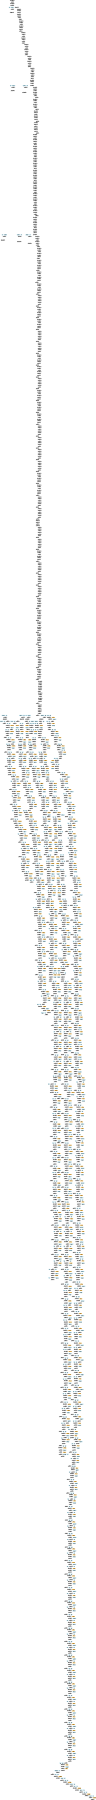 digraph {
	graph [size="12,12"]
	node [align=left fontsize=12 height=0.2 ranksep=0.1 shape=box style=filled]
	140462930208952 [label=SigmoidBackward]
	140463018849280 -> 140462930208952
	140463018849280 [label=ConvNdBackward]
	140462930208712 -> 140463018849280
	140462930208712 [label=ThresholdBackward]
	140463018849616 -> 140462930208712
	140463018849616 [label=BatchNormBackward]
	140463018849784 -> 140463018849616
	140463018849784 [label=ConvNdBackward]
	140462930208472 -> 140463018849784
	140462930208472 [label=ThresholdBackward]
	140463018850176 -> 140462930208472
	140463018850176 [label=BatchNormBackward]
	140463018850288 -> 140463018850176
	140463018850288 [label=ConvNdBackward]
	140462930208232 -> 140463018850288
	140462930208232 [label=ThresholdBackward]
	140463018851912 -> 140462930208232
	140463018851912 [label=BatchNormBackward]
	140463018852024 -> 140463018851912
	140463018852024 [label=ConvNdBackward]
	140462930207992 -> 140463018852024
	140462930207992 [label=ThresholdBackward]
	140463018850568 -> 140462930207992
	140463018850568 [label=BatchNormBackward]
	140462930207752 -> 140463018850568
	140462930207752 [label=ConcatBackward]
	140463483483024 -> 140462930207752
	140463483483024 [label=ConvNdBackward]
	140463015854392 -> 140463483483024
	140463015854392 [label=AvgPool2dBackward]
	140463483483416 -> 140463015854392
	140463483483416 [label=ConvNdBackward]
	140463015854152 -> 140463483483416
	140463015854152 [label=ThresholdBackward]
	140463483483640 -> 140463015854152
	140463483483640 [label=BatchNormBackward]
	140462937329240 -> 140463483483640
	140462937329240 [label=ConcatBackward]
	140462937328520 -> 140462937329240
	140462937328520 [label=ConcatBackward]
	140462937327800 -> 140462937328520
	140462937327800 [label=ConcatBackward]
	140462937327080 -> 140462937327800
	140462937327080 [label=AvgPool2dBackward]
	140463483484256 -> 140462937327080
	140463483484256 [label=ConvNdBackward]
	140462937326840 -> 140463483484256
	140462937326840 [label=ThresholdBackward]
	140463483484480 -> 140462937326840
	140463483484480 [label=BatchNormBackward]
	140462937326600 -> 140463483484480
	140462937326600 [label=ConcatBackward]
	140462937325880 -> 140462937326600
	140462937325880 [label=ConcatBackward]
	140463017164136 -> 140462937325880
	140463017164136 [label=ConcatBackward]
	140463017163416 -> 140463017164136
	140463017163416 [label=AvgPool2dBackward]
	140463483485152 -> 140463017163416
	140463483485152 [label=ConvNdBackward]
	140463017163176 -> 140463483485152
	140463017163176 [label=ThresholdBackward]
	140463483485432 -> 140463017163176
	140463483485432 [label=BatchNormBackward]
	140463017162936 -> 140463483485432
	140463017162936 [label=ConcatBackward]
	140463017162216 -> 140463017162936
	140463017162216 [label=ConcatBackward]
	140463017161496 -> 140463017162216
	140463017161496 [label=ConcatBackward]
	140463483485936 -> 140463017161496
	140463483485936 [label=ConvNdBackward]
	140463019542232 -> 140463483485936
	140463019542232 [label=ConcatBackward]
	140462930154024 -> 140463019542232
	140462930154024 [label=ThresholdBackward]
	140463483482352 -> 140462930154024
	140463483482352 [label=BatchNormBackward]
	140463483482520 -> 140463483482352
	140463483482520 [label=ConvNdBackward]
	140462930153784 -> 140463483482520
	140462930153784 [label=CudaTransferBackward]
	140463019541272 -> 140463019542232
	140463019541272 [label=UpsamplingBilinear2d]
	140463483482240 -> 140463019541272
	140463483482240 [label=ConvNdBackward]
	140462930154264 -> 140463483482240
	140462930154264 [label=MaxPool2dBackward]
	140462930154024 -> 140462930154264
	140463483482296 -> 140463483482240
	140463483482296 [label="
 (16, 64, 1, 1)" fillcolor=lightblue]
	140463483482184 -> 140463483482240
	140463483482184 [label="
 (16)" fillcolor=lightblue]
	140463019541512 -> 140463019542232
	140463019541512 [label=UpsamplingBilinear2d]
	140463483482464 -> 140463019541512
	140463483482464 [label=ConvNdBackward]
	140463483281480 -> 140463483482464
	140463483281480 [label=AvgPool2dBackward]
	140463019503856 -> 140463483281480
	140463019503856 [label=ConvNdBackward]
	140467744522792 -> 140463019503856
	140467744522792 [label=ThresholdBackward]
	140463019504024 -> 140467744522792
	140463019504024 [label=BatchNormBackward]
	140467744523032 -> 140463019504024
	140467744523032 [label=ConcatBackward]
	140467744522312 -> 140467744523032
	140467744522312 [label=ConcatBackward]
	140467744019944 -> 140467744522312
	140467744019944 [label=ConcatBackward]
	140462930156424 -> 140467744019944
	140462930156424 [label=ConcatBackward]
	140462930155704 -> 140462930156424
	140462930155704 [label=ConcatBackward]
	140462930154984 -> 140462930155704
	140462930154984 [label=ConcatBackward]
	140462930154264 -> 140462930154984
	140463019504864 -> 140462930154984
	140463019504864 [label=ConvNdBackward]
	140462930154744 -> 140463019504864
	140462930154744 [label=ThresholdBackward]
	140463019505032 -> 140462930154744
	140463019505032 [label=BatchNormBackward]
	140463019505256 -> 140463019505032
	140463019505256 [label=ConvNdBackward]
	140462930154504 -> 140463019505256
	140462930154504 [label=ThresholdBackward]
	140463019505424 -> 140462930154504
	140463019505424 [label=BatchNormBackward]
	140462930154264 -> 140463019505424
	140463019504752 -> 140462930155704
	140463019504752 [label=ConvNdBackward]
	140462930155464 -> 140463019504752
	140462930155464 [label=ThresholdBackward]
	140463019504976 -> 140462930155464
	140463019504976 [label=BatchNormBackward]
	140463019505312 -> 140463019504976
	140463019505312 [label=ConvNdBackward]
	140462930155224 -> 140463019505312
	140462930155224 [label=ThresholdBackward]
	140463019505592 -> 140462930155224
	140463019505592 [label=BatchNormBackward]
	140462930154984 -> 140463019505592
	140463019504640 -> 140462930156424
	140463019504640 [label=ConvNdBackward]
	140462930156184 -> 140463019504640
	140462930156184 [label=ThresholdBackward]
	140463019504920 -> 140462930156184
	140463019504920 [label=BatchNormBackward]
	140463019505368 -> 140463019504920
	140463019505368 [label=ConvNdBackward]
	140462930155944 -> 140463019505368
	140462930155944 [label=ThresholdBackward]
	140463019505704 -> 140462930155944
	140463019505704 [label=BatchNormBackward]
	140462930155704 -> 140463019505704
	140463019504528 -> 140467744019944
	140463019504528 [label=ConvNdBackward]
	140462930157144 -> 140463019504528
	140462930157144 [label=ThresholdBackward]
	140463019504808 -> 140462930157144
	140463019504808 [label=BatchNormBackward]
	140463019505480 -> 140463019504808
	140463019505480 [label=ConvNdBackward]
	140462930156664 -> 140463019505480
	140462930156664 [label=ThresholdBackward]
	140463019505872 -> 140462930156664
	140463019505872 [label=BatchNormBackward]
	140462930156424 -> 140463019505872
	140463019504360 -> 140467744522312
	140463019504360 [label=ConvNdBackward]
	140467744522552 -> 140463019504360
	140467744522552 [label=ThresholdBackward]
	140463019504696 -> 140467744522552
	140463019504696 [label=BatchNormBackward]
	140463019505648 -> 140463019504696
	140463019505648 [label=ConvNdBackward]
	140467744018504 -> 140463019505648
	140467744018504 [label=ThresholdBackward]
	140463019505984 -> 140467744018504
	140463019505984 [label=BatchNormBackward]
	140467744019944 -> 140463019505984
	140463019504248 -> 140467744523032
	140463019504248 [label=ConvNdBackward]
	140467744523752 -> 140463019504248
	140467744523752 [label=ThresholdBackward]
	140463019504584 -> 140467744523752
	140463019504584 [label=BatchNormBackward]
	140463019505760 -> 140463019504584
	140463019505760 [label=ConvNdBackward]
	140467744523992 -> 140463019505760
	140467744523992 [label=ThresholdBackward]
	140463019506096 -> 140467744523992
	140463019506096 [label=BatchNormBackward]
	140467744522312 -> 140463019506096
	140463019503800 -> 140463483482464
	140463019503800 [label="
 (16, 128, 1, 1)" fillcolor=lightblue]
	140463019503744 -> 140463483482464
	140463019503744 [label="
 (16)" fillcolor=lightblue]
	140463019541752 -> 140463019542232
	140463019541752 [label=UpsamplingBilinear2d]
	140463483485040 -> 140463019541752
	140463483485040 [label=ConvNdBackward]
	140463483634456 -> 140463483485040
	140463483634456 [label=AvgPool2dBackward]
	140463019504192 -> 140463483634456
	140463019504192 [label=ConvNdBackward]
	140463483634696 -> 140463019504192
	140463483634696 [label=ThresholdBackward]
	140463019505144 -> 140463483634696
	140463019505144 [label=BatchNormBackward]
	140463483635176 -> 140463019505144
	140463483635176 [label=ConcatBackward]
	140463483633736 -> 140463483635176
	140463483633736 [label=ConcatBackward]
	140463483635896 -> 140463483633736
	140463483635896 [label=ConcatBackward]
	140463483635656 -> 140463483635896
	140463483635656 [label=ConcatBackward]
	140465840834744 -> 140463483635656
	140465840834744 [label=ConcatBackward]
	140465840835464 -> 140465840834744
	140465840835464 [label=ConcatBackward]
	140465840835704 -> 140465840835464
	140465840835704 [label=ConcatBackward]
	140467744311000 -> 140465840835704
	140467744311000 [label=ConcatBackward]
	140467744312200 -> 140467744311000
	140467744312200 [label=ConcatBackward]
	140463483725768 -> 140467744312200
	140463483725768 [label=ConcatBackward]
	140463483726488 -> 140463483725768
	140463483726488 [label=ConcatBackward]
	140463483283160 -> 140463483726488
	140463483283160 [label=ConcatBackward]
	140463483281480 -> 140463483283160
	140463019505816 -> 140463483283160
	140463019505816 [label=ConvNdBackward]
	140463483284600 -> 140463019505816
	140463483284600 [label=ThresholdBackward]
	140463019508680 -> 140463483284600
	140463019508680 [label=BatchNormBackward]
	140463019508792 -> 140463019508680
	140463019508792 [label=ConvNdBackward]
	140463483283400 -> 140463019508792
	140463483283400 [label=ThresholdBackward]
	140463019508960 -> 140463483283400
	140463019508960 [label=BatchNormBackward]
	140463483281480 -> 140463019508960
	140463019507272 -> 140463483726488
	140463019507272 [label=ConvNdBackward]
	140463483284360 -> 140463019507272
	140463483284360 [label=ThresholdBackward]
	140463019506824 -> 140463483284360
	140463019506824 [label=BatchNormBackward]
	140463019508848 -> 140463019506824
	140463019508848 [label=ConvNdBackward]
	140463483284120 -> 140463019508848
	140463483284120 [label=ThresholdBackward]
	140463019509072 -> 140463483284120
	140463019509072 [label=BatchNormBackward]
	140463483283160 -> 140463019509072
	140463019507160 -> 140463483725768
	140463019507160 [label=ConvNdBackward]
	140463483726008 -> 140463019507160
	140463483726008 [label=ThresholdBackward]
	140463019507328 -> 140463483726008
	140463019507328 [label=BatchNormBackward]
	140463019508904 -> 140463019507328
	140463019508904 [label=ConvNdBackward]
	140463483726248 -> 140463019508904
	140463483726248 [label=ThresholdBackward]
	140463019509184 -> 140463483726248
	140463019509184 [label=BatchNormBackward]
	140463483726488 -> 140463019509184
	140463019507048 -> 140467744312200
	140463019507048 [label=ConvNdBackward]
	140463483726728 -> 140463019507048
	140463483726728 [label=ThresholdBackward]
	140463019504472 -> 140463483726728
	140463019504472 [label=BatchNormBackward]
	140463019509016 -> 140463019504472
	140463019509016 [label=ConvNdBackward]
	140463483726968 -> 140463019509016
	140463483726968 [label=ThresholdBackward]
	140463019509296 -> 140463483726968
	140463019509296 [label=BatchNormBackward]
	140463483725768 -> 140463019509296
	140463019506936 -> 140467744311000
	140463019506936 [label=ConvNdBackward]
	140467744311720 -> 140463019506936
	140467744311720 [label=ThresholdBackward]
	140463019507216 -> 140467744311720
	140463019507216 [label=BatchNormBackward]
	140463019509128 -> 140463019507216
	140463019509128 [label=ConvNdBackward]
	140467744311960 -> 140463019509128
	140467744311960 [label=ThresholdBackward]
	140463019509408 -> 140467744311960
	140463019509408 [label=BatchNormBackward]
	140467744312200 -> 140463019509408
	140463019505088 -> 140465840835704
	140463019505088 [label=ConvNdBackward]
	140467744310520 -> 140463019505088
	140467744310520 [label=ThresholdBackward]
	140463019507104 -> 140467744310520
	140463019507104 [label=BatchNormBackward]
	140463019509240 -> 140463019507104
	140463019509240 [label=ConvNdBackward]
	140467744310760 -> 140463019509240
	140467744310760 [label=ThresholdBackward]
	140463019509520 -> 140467744310760
	140463019509520 [label=BatchNormBackward]
	140467744311000 -> 140463019509520
	140463019506712 -> 140465840835464
	140463019506712 [label=ConvNdBackward]
	140465840834504 -> 140463019506712
	140465840834504 [label=ThresholdBackward]
	140463019506992 -> 140465840834504
	140463019506992 [label=BatchNormBackward]
	140463019509352 -> 140463019506992
	140463019509352 [label=ConvNdBackward]
	140465840835944 -> 140463019509352
	140465840835944 [label=ThresholdBackward]
	140463019509632 -> 140465840835944
	140463019509632 [label=BatchNormBackward]
	140465840835704 -> 140463019509632
	140463019506600 -> 140465840834744
	140463019506600 [label=ConvNdBackward]
	140465840835224 -> 140463019506600
	140465840835224 [label=ThresholdBackward]
	140463019506880 -> 140465840835224
	140463019506880 [label=BatchNormBackward]
	140463019509464 -> 140463019506880
	140463019509464 [label=ConvNdBackward]
	140465840834984 -> 140463019509464
	140465840834984 [label=ThresholdBackward]
	140463019509800 -> 140465840834984
	140463019509800 [label=BatchNormBackward]
	140465840835464 -> 140463019509800
	140463019506488 -> 140463483635656
	140463019506488 [label=ConvNdBackward]
	140463483636376 -> 140463019506488
	140463483636376 [label=ThresholdBackward]
	140463019506768 -> 140463483636376
	140463019506768 [label=BatchNormBackward]
	140463019509576 -> 140463019506768
	140463019509576 [label=ConvNdBackward]
	140465840836184 -> 140463019509576
	140465840836184 [label=ThresholdBackward]
	140463019509912 -> 140465840836184
	140463019509912 [label=BatchNormBackward]
	140465840834744 -> 140463019509912
	140463019506376 -> 140463483635896
	140463019506376 [label=ConvNdBackward]
	140463483636136 -> 140463019506376
	140463483636136 [label=ThresholdBackward]
	140463019506656 -> 140463483636136
	140463019506656 [label=BatchNormBackward]
	140463019509744 -> 140463019506656
	140463019509744 [label=ConvNdBackward]
	140463483637336 -> 140463019509744
	140463483637336 [label=ThresholdBackward]
	140463019510080 -> 140463483637336
	140463019510080 [label=BatchNormBackward]
	140463483635656 -> 140463019510080
	140463019506264 -> 140463483633736
	140463019506264 [label=ConvNdBackward]
	140463483634936 -> 140463019506264
	140463483634936 [label=ThresholdBackward]
	140463019506544 -> 140463483634936
	140463019506544 [label=BatchNormBackward]
	140463019509856 -> 140463019506544
	140463019509856 [label=ConvNdBackward]
	140463483633976 -> 140463019509856
	140463483633976 [label=ThresholdBackward]
	140463019510192 -> 140463483633976
	140463019510192 [label=BatchNormBackward]
	140463483635896 -> 140463019510192
	140463019506152 -> 140463483635176
	140463019506152 [label=ConvNdBackward]
	140463483634216 -> 140463019506152
	140463483634216 [label=ThresholdBackward]
	140463019506432 -> 140463483634216
	140463019506432 [label=BatchNormBackward]
	140463019509968 -> 140463019506432
	140463019509968 [label=ConvNdBackward]
	140463483637096 -> 140463019509968
	140463483637096 [label=ThresholdBackward]
	140463019510304 -> 140463483637096
	140463019510304 [label=BatchNormBackward]
	140463483633736 -> 140463019510304
	140463019504080 -> 140463483485040
	140463019504080 [label="
 (16, 256, 1, 1)" fillcolor=lightblue]
	140463019503968 -> 140463483485040
	140463019503968 [label="
 (16)" fillcolor=lightblue]
	140463019541992 -> 140463019542232
	140463019541992 [label=UpsamplingBilinear2d]
	140463019503688 -> 140463019541992
	140463019503688 [label=ConvNdBackward]
	140463019541032 -> 140463019503688
	140463019541032 [label=ConcatBackward]
	140462611443288 -> 140463019541032
	140462611443288 [label=ConcatBackward]
	140462611442568 -> 140462611443288
	140462611442568 [label=ConcatBackward]
	140462936881096 -> 140462611442568
	140462936881096 [label=ConcatBackward]
	140462936881816 -> 140462936881096
	140462936881816 [label=ConcatBackward]
	140462936879416 -> 140462936881816
	140462936879416 [label=ConcatBackward]
	140462936880136 -> 140462936879416
	140462936880136 [label=ConcatBackward]
	140462930156904 -> 140462936880136
	140462930156904 [label=ConcatBackward]
	140463483687224 -> 140462930156904
	140463483687224 [label=ConcatBackward]
	140463483686984 -> 140463483687224
	140463483686984 [label=ConcatBackward]
	140463483690104 -> 140463483686984
	140463483690104 [label=ConcatBackward]
	140463483688904 -> 140463483690104
	140463483688904 [label=ConcatBackward]
	140463483275208 -> 140463483688904
	140463483275208 [label=ConcatBackward]
	140463483276888 -> 140463483275208
	140463483276888 [label=ConcatBackward]
	140463483275688 -> 140463483276888
	140463483275688 [label=ConcatBackward]
	140463483274728 -> 140463483275688
	140463483274728 [label=ConcatBackward]
	140463483273768 -> 140463483274728
	140463483273768 [label=AvgPool2dBackward]
	140463019509688 -> 140463483273768
	140463019509688 [label=ConvNdBackward]
	140463483274248 -> 140463019509688
	140463483274248 [label=ThresholdBackward]
	140463019520072 -> 140463483274248
	140463019520072 [label=BatchNormBackward]
	140467744391240 -> 140463019520072
	140467744391240 [label=ConcatBackward]
	140467744393880 -> 140467744391240
	140467744393880 [label=ConcatBackward]
	140467744393160 -> 140467744393880
	140467744393160 [label=ConcatBackward]
	140467744391720 -> 140467744393160
	140467744391720 [label=ConcatBackward]
	140467744017768 -> 140467744391720
	140467744017768 [label=ConcatBackward]
	140467744014888 -> 140467744017768
	140467744014888 [label=ConcatBackward]
	140467744015608 -> 140467744014888
	140467744015608 [label=ConcatBackward]
	140467744014408 -> 140467744015608
	140467744014408 [label=ConcatBackward]
	140467744016808 -> 140467744014408
	140467744016808 [label=ConcatBackward]
	140467744232936 -> 140467744016808
	140467744232936 [label=ConcatBackward]
	140467744231736 -> 140467744232936
	140467744231736 [label=ConcatBackward]
	140467744232456 -> 140467744231736
	140467744232456 [label=ConcatBackward]
	140467744308584 -> 140467744232456
	140467744308584 [label=ConcatBackward]
	140467744307864 -> 140467744308584
	140467744307864 [label=ConcatBackward]
	140467744307384 -> 140467744307864
	140467744307384 [label=ConcatBackward]
	140467744306664 -> 140467744307384
	140467744306664 [label=ConcatBackward]
	140467744305944 -> 140467744306664
	140467744305944 [label=ConcatBackward]
	140467743854664 -> 140467744305944
	140467743854664 [label=ConcatBackward]
	140467743855864 -> 140467743854664
	140467743855864 [label=ConcatBackward]
	140467743855144 -> 140467743855864
	140467743855144 [label=ConcatBackward]
	140467743821160 -> 140467743855144
	140467743821160 [label=ConcatBackward]
	140467743820440 -> 140467743821160
	140467743820440 [label=ConcatBackward]
	140467743819480 -> 140467743820440
	140467743819480 [label=ConcatBackward]
	140467743818760 -> 140467743819480
	140467743818760 [label=ConcatBackward]
	140463483634456 -> 140467743818760
	140463019521472 -> 140467743818760
	140463019521472 [label=ConvNdBackward]
	140467743818520 -> 140463019521472
	140467743818520 [label=ThresholdBackward]
	140467744379008 -> 140467743818520
	140467744379008 [label=BatchNormBackward]
	140467744379120 -> 140467744379008
	140467744379120 [label=ConvNdBackward]
	140467743818280 -> 140467744379120
	140467743818280 [label=ThresholdBackward]
	140467744379288 -> 140467743818280
	140467744379288 [label=BatchNormBackward]
	140463483634456 -> 140467744379288
	140463019523880 -> 140467743819480
	140463019523880 [label=ConvNdBackward]
	140467743819240 -> 140463019523880
	140467743819240 [label=ThresholdBackward]
	140467744378952 -> 140467743819240
	140467744378952 [label=BatchNormBackward]
	140467744379176 -> 140467744378952
	140467744379176 [label=ConvNdBackward]
	140467743819000 -> 140467744379176
	140467743819000 [label=ThresholdBackward]
	140467744379400 -> 140467743819000
	140467744379400 [label=BatchNormBackward]
	140467743818760 -> 140467744379400
	140463019523992 -> 140467743820440
	140463019523992 [label=ConvNdBackward]
	140467743818040 -> 140463019523992
	140467743818040 [label=ThresholdBackward]
	140463019523544 -> 140467743818040
	140463019523544 [label=BatchNormBackward]
	140467744379232 -> 140463019523544
	140467744379232 [label=ConvNdBackward]
	140467743817800 -> 140467744379232
	140467743817800 [label=ThresholdBackward]
	140467744379512 -> 140467743817800
	140467744379512 [label=BatchNormBackward]
	140467743819480 -> 140467744379512
	140463019523824 -> 140467743821160
	140463019523824 [label=ConvNdBackward]
	140467743820920 -> 140463019523824
	140467743820920 [label=ThresholdBackward]
	140463019521248 -> 140467743820920
	140463019521248 [label=BatchNormBackward]
	140467744379344 -> 140463019521248
	140467744379344 [label=ConvNdBackward]
	140467743820680 -> 140467744379344
	140467743820680 [label=ThresholdBackward]
	140467744379624 -> 140467743820680
	140467744379624 [label=BatchNormBackward]
	140467743820440 -> 140467744379624
	140463019523712 -> 140467743855144
	140463019523712 [label=ConvNdBackward]
	140467743819720 -> 140463019523712
	140467743819720 [label=ThresholdBackward]
	140463019524048 -> 140467743819720
	140463019524048 [label=BatchNormBackward]
	140467744379456 -> 140463019524048
	140467744379456 [label=ConvNdBackward]
	140467743821400 -> 140467744379456
	140467743821400 [label=ThresholdBackward]
	140467744379736 -> 140467743821400
	140467744379736 [label=BatchNormBackward]
	140467743821160 -> 140467744379736
	140463019522368 -> 140467743855864
	140463019522368 [label=ConvNdBackward]
	140467743855624 -> 140463019522368
	140467743855624 [label=ThresholdBackward]
	140463019523936 -> 140467743855624
	140463019523936 [label=BatchNormBackward]
	140467744379568 -> 140463019523936
	140467744379568 [label=ConvNdBackward]
	140467743855384 -> 140467744379568
	140467743855384 [label=ThresholdBackward]
	140467744379848 -> 140467743855384
	140467744379848 [label=BatchNormBackward]
	140467743855144 -> 140467744379848
	140463019522256 -> 140467743854664
	140463019522256 [label=ConvNdBackward]
	140467743856344 -> 140463019522256
	140467743856344 [label=ThresholdBackward]
	140463019523768 -> 140467743856344
	140463019523768 [label=BatchNormBackward]
	140467744379680 -> 140463019523768
	140467744379680 [label=ConvNdBackward]
	140467743856104 -> 140467744379680
	140467743856104 [label=ThresholdBackward]
	140467744379960 -> 140467743856104
	140467744379960 [label=BatchNormBackward]
	140467743855864 -> 140467744379960
	140463019522144 -> 140467744305944
	140463019522144 [label=ConvNdBackward]
	140467744308824 -> 140463019522144
	140467744308824 [label=ThresholdBackward]
	140463019523656 -> 140467744308824
	140463019523656 [label=BatchNormBackward]
	140467744379792 -> 140463019523656
	140467744379792 [label=ConvNdBackward]
	140467743854904 -> 140467744379792
	140467743854904 [label=ThresholdBackward]
	140467744380072 -> 140467743854904
	140467744380072 [label=BatchNormBackward]
	140467743854664 -> 140467744380072
	140463019522032 -> 140467744306664
	140463019522032 [label=ConvNdBackward]
	140467744306424 -> 140463019522032
	140467744306424 [label=ThresholdBackward]
	140463019522312 -> 140467744306424
	140463019522312 [label=BatchNormBackward]
	140467744379904 -> 140463019522312
	140467744379904 [label=ConvNdBackward]
	140467744306184 -> 140467744379904
	140467744306184 [label=ThresholdBackward]
	140467744380184 -> 140467744306184
	140467744380184 [label=BatchNormBackward]
	140467744305944 -> 140467744380184
	140463019521920 -> 140467744307384
	140463019521920 [label=ConvNdBackward]
	140467744307144 -> 140463019521920
	140467744307144 [label=ThresholdBackward]
	140463019522200 -> 140467744307144
	140463019522200 [label=BatchNormBackward]
	140467744380016 -> 140463019522200
	140467744380016 [label=ConvNdBackward]
	140467744306904 -> 140467744380016
	140467744306904 [label=ThresholdBackward]
	140467744380296 -> 140467744306904
	140467744380296 [label=BatchNormBackward]
	140467744306664 -> 140467744380296
	140463019521808 -> 140467744307864
	140463019521808 [label=ConvNdBackward]
	140467744307624 -> 140463019521808
	140467744307624 [label=ThresholdBackward]
	140463019522088 -> 140467744307624
	140463019522088 [label=BatchNormBackward]
	140467744380128 -> 140463019522088
	140467744380128 [label=ConvNdBackward]
	140467744305224 -> 140467744380128
	140467744305224 [label=ThresholdBackward]
	140467744380408 -> 140467744305224
	140467744380408 [label=BatchNormBackward]
	140467744307384 -> 140467744380408
	140463019521696 -> 140467744308584
	140463019521696 [label=ConvNdBackward]
	140467744308344 -> 140463019521696
	140467744308344 [label=ThresholdBackward]
	140463019521976 -> 140467744308344
	140463019521976 [label=BatchNormBackward]
	140467744380240 -> 140463019521976
	140467744380240 [label=ConvNdBackward]
	140467744308104 -> 140467744380240
	140467744308104 [label=ThresholdBackward]
	140467744380520 -> 140467744308104
	140467744380520 [label=BatchNormBackward]
	140467744307864 -> 140467744380520
	140463019521584 -> 140467744232456
	140463019521584 [label=ConvNdBackward]
	140467744234616 -> 140463019521584
	140467744234616 [label=ThresholdBackward]
	140463019521864 -> 140467744234616
	140463019521864 [label=BatchNormBackward]
	140467744380352 -> 140463019521864
	140467744380352 [label=ConvNdBackward]
	140467744233896 -> 140467744380352
	140467744233896 [label=ThresholdBackward]
	140467744380632 -> 140467744233896
	140467744380632 [label=BatchNormBackward]
	140467744308584 -> 140467744380632
	140463019521416 -> 140467744231736
	140463019521416 [label=ConvNdBackward]
	140467744231976 -> 140463019521416
	140467744231976 [label=ThresholdBackward]
	140463019521752 -> 140467744231976
	140463019521752 [label=BatchNormBackward]
	140467744380464 -> 140463019521752
	140467744380464 [label=ConvNdBackward]
	140467744232216 -> 140467744380464
	140467744232216 [label=ThresholdBackward]
	140467744380744 -> 140467744232216
	140467744380744 [label=BatchNormBackward]
	140467744232456 -> 140467744380744
	140463019521304 -> 140467744232936
	140463019521304 [label=ConvNdBackward]
	140467744233176 -> 140463019521304
	140467744233176 [label=ThresholdBackward]
	140463019521640 -> 140467744233176
	140463019521640 [label=BatchNormBackward]
	140467744380576 -> 140463019521640
	140467744380576 [label=ConvNdBackward]
	140467744231496 -> 140467744380576
	140467744231496 [label=ThresholdBackward]
	140467744380856 -> 140467744231496
	140467744380856 [label=BatchNormBackward]
	140467744231736 -> 140467744380856
	140463019521136 -> 140467744016808
	140463019521136 [label=ConvNdBackward]
	140467744016328 -> 140463019521136
	140467744016328 [label=ThresholdBackward]
	140463019521528 -> 140467744016328
	140463019521528 [label=BatchNormBackward]
	140467744380688 -> 140463019521528
	140467744380688 [label=ConvNdBackward]
	140467744232696 -> 140467744380688
	140467744232696 [label=ThresholdBackward]
	140467744380968 -> 140467744232696
	140467744380968 [label=BatchNormBackward]
	140467744232936 -> 140467744380968
	140463019521024 -> 140467744014408
	140463019521024 [label=ConvNdBackward]
	140467744017048 -> 140463019521024
	140467744017048 [label=ThresholdBackward]
	140463019521360 -> 140467744017048
	140463019521360 [label=BatchNormBackward]
	140467744380800 -> 140463019521360
	140467744380800 [label=ConvNdBackward]
	140467744016568 -> 140467744380800
	140467744016568 [label=ThresholdBackward]
	140467744381136 -> 140467744016568
	140467744381136 [label=BatchNormBackward]
	140467744016808 -> 140467744381136
	140463019520912 -> 140467744015608
	140463019520912 [label=ConvNdBackward]
	140467744015848 -> 140463019520912
	140467744015848 [label=ThresholdBackward]
	140463019521192 -> 140467744015848
	140463019521192 [label=BatchNormBackward]
	140467744380912 -> 140463019521192
	140467744380912 [label=ConvNdBackward]
	140467744016088 -> 140467744380912
	140467744016088 [label=ThresholdBackward]
	140467744381248 -> 140467744016088
	140467744381248 [label=BatchNormBackward]
	140467744014408 -> 140467744381248
	140463019520800 -> 140467744014888
	140463019520800 [label=ConvNdBackward]
	140467744015128 -> 140463019520800
	140467744015128 [label=ThresholdBackward]
	140463019521080 -> 140467744015128
	140463019521080 [label=BatchNormBackward]
	140467744381024 -> 140463019521080
	140467744381024 [label=ConvNdBackward]
	140467744015368 -> 140467744381024
	140467744015368 [label=ThresholdBackward]
	140467744381416 -> 140467744015368
	140467744381416 [label=BatchNormBackward]
	140467744015608 -> 140467744381416
	140463019520688 -> 140467744017768
	140463019520688 [label=ConvNdBackward]
	140467744017528 -> 140463019520688
	140467744017528 [label=ThresholdBackward]
	140463019520968 -> 140467744017528
	140463019520968 [label=BatchNormBackward]
	140467744381192 -> 140463019520968
	140467744381192 [label=ConvNdBackward]
	140467744014648 -> 140467744381192
	140467744014648 [label=ThresholdBackward]
	140467744381528 -> 140467744014648
	140467744381528 [label=BatchNormBackward]
	140467744014888 -> 140467744381528
	140463019520576 -> 140467744391720
	140463019520576 [label=ConvNdBackward]
	140467744394600 -> 140463019520576
	140467744394600 [label=ThresholdBackward]
	140463019520856 -> 140467744394600
	140463019520856 [label=BatchNormBackward]
	140467744381360 -> 140463019520856
	140467744381360 [label=ConvNdBackward]
	140467744392920 -> 140467744381360
	140467744392920 [label=ThresholdBackward]
	140467744381640 -> 140467744392920
	140467744381640 [label=BatchNormBackward]
	140467744017768 -> 140467744381640
	140463019520464 -> 140467744393160
	140463019520464 [label=ConvNdBackward]
	140467744394840 -> 140463019520464
	140467744394840 [label=ThresholdBackward]
	140463019520744 -> 140467744394840
	140463019520744 [label=BatchNormBackward]
	140467744381472 -> 140463019520744
	140467744381472 [label=ConvNdBackward]
	140467744391480 -> 140467744381472
	140467744391480 [label=ThresholdBackward]
	140467744381752 -> 140467744391480
	140467744381752 [label=BatchNormBackward]
	140467744391720 -> 140467744381752
	140463019520352 -> 140467744393880
	140463019520352 [label=ConvNdBackward]
	140467744393640 -> 140463019520352
	140467744393640 [label=ThresholdBackward]
	140463019520632 -> 140467744393640
	140463019520632 [label=BatchNormBackward]
	140467744381584 -> 140463019520632
	140467744381584 [label=ConvNdBackward]
	140467744393400 -> 140467744381584
	140467744393400 [label=ThresholdBackward]
	140467744381864 -> 140467744393400
	140467744381864 [label=BatchNormBackward]
	140467744393160 -> 140467744381864
	140463019520240 -> 140467744391240
	140463019520240 [label=ConvNdBackward]
	140467744394360 -> 140463019520240
	140467744394360 [label=ThresholdBackward]
	140463019520520 -> 140467744394360
	140463019520520 [label=BatchNormBackward]
	140467744381696 -> 140463019520520
	140467744381696 [label=ConvNdBackward]
	140467744394120 -> 140467744381696
	140467744394120 [label=ThresholdBackward]
	140467744381976 -> 140467744394120
	140467744381976 [label=BatchNormBackward]
	140467744393880 -> 140467744381976
	140463019511760 -> 140463483274728
	140463019511760 [label=ConvNdBackward]
	140463483274488 -> 140463019511760
	140463483274488 [label=ThresholdBackward]
	140463019523600 -> 140463483274488
	140463019523600 [label=BatchNormBackward]
	140463019520184 -> 140463019523600
	140463019520184 [label=ConvNdBackward]
	140463483274008 -> 140463019520184
	140463483274008 [label=ThresholdBackward]
	140467744379064 -> 140463483274008
	140467744379064 [label=BatchNormBackward]
	140463483273768 -> 140467744379064
	140463019511648 -> 140463483275688
	140463019511648 [label=ConvNdBackward]
	140463483273288 -> 140463019511648
	140463483273288 [label=ThresholdBackward]
	140463019510024 -> 140463483273288
	140463019510024 [label=BatchNormBackward]
	140463019520296 -> 140463019510024
	140463019520296 [label=ConvNdBackward]
	140463483274968 -> 140463019520296
	140463483274968 [label=ThresholdBackward]
	140467744381920 -> 140463483274968
	140467744381920 [label=BatchNormBackward]
	140463483274728 -> 140467744381920
	140463019511536 -> 140463483276888
	140463019511536 [label=ConvNdBackward]
	140463483276168 -> 140463019511536
	140463483276168 [label=ThresholdBackward]
	140463019510416 -> 140463483276168
	140463019510416 [label=BatchNormBackward]
	140463019520408 -> 140463019510416
	140463019520408 [label=ConvNdBackward]
	140463483275928 -> 140463019520408
	140463483275928 [label=ThresholdBackward]
	140467744382088 -> 140463483275928
	140467744382088 [label=BatchNormBackward]
	140463483275688 -> 140467744382088
	140463019511424 -> 140463483275208
	140463019511424 [label=ConvNdBackward]
	140463483276408 -> 140463019511424
	140463483276408 [label=ThresholdBackward]
	140463019511704 -> 140463483276408
	140463019511704 [label=BatchNormBackward]
	140467744381808 -> 140463019511704
	140467744381808 [label=ConvNdBackward]
	140463483276648 -> 140467744381808
	140463483276648 [label=ThresholdBackward]
	140467744382200 -> 140463483276648
	140467744382200 [label=BatchNormBackward]
	140463483276888 -> 140467744382200
	140463019511312 -> 140463483688904
	140463019511312 [label=ConvNdBackward]
	140463483690344 -> 140463019511312
	140463483690344 [label=ThresholdBackward]
	140463019511592 -> 140463483690344
	140463019511592 [label=BatchNormBackward]
	140467744382032 -> 140463019511592
	140467744382032 [label=ConvNdBackward]
	140463483275448 -> 140467744382032
	140463483275448 [label=ThresholdBackward]
	140467744382312 -> 140463483275448
	140467744382312 [label=BatchNormBackward]
	140463483275208 -> 140467744382312
	140463019511200 -> 140463483690104
	140463019511200 [label=ConvNdBackward]
	140463483688184 -> 140463019511200
	140463483688184 [label=ThresholdBackward]
	140463019511480 -> 140463483688184
	140463019511480 [label=BatchNormBackward]
	140467744382144 -> 140463019511480
	140467744382144 [label=ConvNdBackward]
	140463483688424 -> 140467744382144
	140463483688424 [label=ThresholdBackward]
	140467744382424 -> 140463483688424
	140467744382424 [label=BatchNormBackward]
	140463483688904 -> 140467744382424
	140463019511088 -> 140463483686984
	140463019511088 [label=ConvNdBackward]
	140463483687704 -> 140463019511088
	140463483687704 [label=ThresholdBackward]
	140463019511368 -> 140463483687704
	140463019511368 [label=BatchNormBackward]
	140467744382256 -> 140463019511368
	140467744382256 [label=ConvNdBackward]
	140463483687944 -> 140467744382256
	140463483687944 [label=ThresholdBackward]
	140467744382536 -> 140463483687944
	140467744382536 [label=BatchNormBackward]
	140463483690104 -> 140467744382536
	140463019510976 -> 140463483687224
	140463019510976 [label=ConvNdBackward]
	140463483689624 -> 140463019510976
	140463483689624 [label=ThresholdBackward]
	140463019511256 -> 140463483689624
	140463019511256 [label=BatchNormBackward]
	140467744382368 -> 140463019511256
	140467744382368 [label=ConvNdBackward]
	140463483688664 -> 140467744382368
	140463483688664 [label=ThresholdBackward]
	140467744382648 -> 140463483688664
	140467744382648 [label=BatchNormBackward]
	140463483686984 -> 140467744382648
	140463019510864 -> 140462930156904
	140463019510864 [label=ConvNdBackward]
	140462930153544 -> 140463019510864
	140462930153544 [label=ThresholdBackward]
	140463019511144 -> 140462930153544
	140463019511144 [label=BatchNormBackward]
	140467744382480 -> 140463019511144
	140467744382480 [label=ConvNdBackward]
	140463483690584 -> 140467744382480
	140463483690584 [label=ThresholdBackward]
	140467744381080 -> 140463483690584
	140467744381080 [label=BatchNormBackward]
	140463483687224 -> 140467744381080
	140463019510752 -> 140462936880136
	140463019510752 [label=ConvNdBackward]
	140462936880376 -> 140463019510752
	140462936880376 [label=ThresholdBackward]
	140463019511032 -> 140462936880376
	140463019511032 [label=BatchNormBackward]
	140467744382592 -> 140463019511032
	140467744382592 [label=ConvNdBackward]
	140462936880616 -> 140467744382592
	140462936880616 [label=ThresholdBackward]
	140467744382872 -> 140462936880616
	140467744382872 [label=BatchNormBackward]
	140462930156904 -> 140467744382872
	140463019510640 -> 140462936879416
	140463019510640 [label=ConvNdBackward]
	140462936879656 -> 140463019510640
	140462936879656 [label=ThresholdBackward]
	140463019510920 -> 140462936879656
	140463019510920 [label=BatchNormBackward]
	140467744382704 -> 140463019510920
	140467744382704 [label=ConvNdBackward]
	140462936879896 -> 140467744382704
	140462936879896 [label=ThresholdBackward]
	140467744382760 -> 140462936879896
	140467744382760 [label=BatchNormBackward]
	140462936880136 -> 140467744382760
	140463019510528 -> 140462936881816
	140463019510528 [label=ConvNdBackward]
	140462936882056 -> 140463019510528
	140462936882056 [label=ThresholdBackward]
	140463019510808 -> 140462936882056
	140463019510808 [label=BatchNormBackward]
	140467744382816 -> 140463019510808
	140467744382816 [label=ConvNdBackward]
	140462936879176 -> 140467744382816
	140462936879176 [label=ThresholdBackward]
	140468096296552 -> 140462936879176
	140468096296552 [label=BatchNormBackward]
	140462936879416 -> 140468096296552
	140463019510360 -> 140462936881096
	140463019510360 [label=ConvNdBackward]
	140462936881336 -> 140463019510360
	140462936881336 [label=ThresholdBackward]
	140463019510696 -> 140462936881336
	140463019510696 [label=BatchNormBackward]
	140467744382928 -> 140463019510696
	140467744382928 [label=ConvNdBackward]
	140462936881576 -> 140467744382928
	140462936881576 [label=ThresholdBackward]
	140468212662848 -> 140462936881576
	140468212662848 [label=BatchNormBackward]
	140462936881816 -> 140468212662848
	140463019510136 -> 140462611442568
	140463019510136 [label=ConvNdBackward]
	140462611442328 -> 140463019510136
	140462611442328 [label=ThresholdBackward]
	140463019510584 -> 140462611442328
	140463019510584 [label=BatchNormBackward]
	140468096296608 -> 140463019510584
	140468096296608 [label=ConvNdBackward]
	140462936880856 -> 140468096296608
	140462936880856 [label=ThresholdBackward]
	140463483729848 -> 140462936880856
	140463483729848 [label=BatchNormBackward]
	140462936881096 -> 140463483729848
	140463019506320 -> 140462611443288
	140463019506320 [label=ConvNdBackward]
	140462611443048 -> 140463019506320
	140462611443048 [label=ThresholdBackward]
	140463019510472 -> 140462611443048
	140463019510472 [label=BatchNormBackward]
	140468064957328 -> 140463019510472
	140468064957328 [label=ConvNdBackward]
	140462611442808 -> 140468064957328
	140462611442808 [label=ThresholdBackward]
	140463483730072 -> 140462611442808
	140463483730072 [label=BatchNormBackward]
	140462611442568 -> 140463483730072
	140463019506040 -> 140463019541032
	140463019506040 [label=ConvNdBackward]
	140463019540792 -> 140463019506040
	140463019540792 [label=ThresholdBackward]
	140463019510248 -> 140463019540792
	140463019510248 [label=BatchNormBackward]
	140463483730240 -> 140463019510248
	140463483730240 [label=ConvNdBackward]
	140463019540552 -> 140463483730240
	140463019540552 [label=ThresholdBackward]
	140463483730744 -> 140463019540552
	140463483730744 [label=BatchNormBackward]
	140462611443288 -> 140463483730744
	140463019505928 -> 140463019503688
	140463019505928 [label="
 (16, 1024, 1, 1)" fillcolor=lightblue]
	140463019504416 -> 140463019503688
	140463019504416 [label="
 (16)" fillcolor=lightblue]
	140463483486104 -> 140463483485936
	140463483486104 [label="
 (64, 128, 1, 1)" fillcolor=lightblue]
	140463483486160 -> 140463483485936
	140463483486160 [label="
 (64)" fillcolor=lightblue]
	140463483485992 -> 140463017161496
	140463483485992 [label=ConvNdBackward]
	140463017161256 -> 140463483485992
	140463017161256 [label=ThresholdBackward]
	140463483485320 -> 140463017161256
	140463483485320 [label=BatchNormBackward]
	140463019503912 -> 140463483485320
	140463019503912 [label=ConvNdBackward]
	140463017161016 -> 140463019503912
	140463017161016 [label=ThresholdBackward]
	140463483729456 -> 140463017161016
	140463483729456 [label=BatchNormBackward]
	140463483485936 -> 140463483729456
	140463483728112 -> 140463483729456
	140463483728112 [label="
 (64)" fillcolor=lightblue]
	140463483728168 -> 140463483729456
	140463483728168 [label="
 (64)" fillcolor=lightblue]
	140462932940040 -> 140463017161016
	140462932940040 [label="(1, 64, 128, 128)" fillcolor=orange]
	140463483728000 -> 140463019503912
	140463483728000 [label="
 (128, 64, 1, 1)" fillcolor=lightblue]
	140463019504304 -> 140463483485320
	140463019504304 [label="
 (128)" fillcolor=lightblue]
	140463019506208 -> 140463483485320
	140463019506208 [label="
 (128)" fillcolor=lightblue]
	140462932941192 -> 140463017161256
	140462932941192 [label="(1, 128, 128, 128)" fillcolor=orange]
	140463019508736 -> 140463483485992
	140463019508736 [label="
 (32, 128, 3, 3)" fillcolor=lightblue]
	140463483485824 -> 140463017162216
	140463483485824 [label=ConvNdBackward]
	140463017161976 -> 140463483485824
	140463017161976 [label=ThresholdBackward]
	140463483482408 -> 140463017161976
	140463483482408 [label=BatchNormBackward]
	140463483728280 -> 140463483482408
	140463483728280 [label=ConvNdBackward]
	140463017161736 -> 140463483728280
	140463017161736 [label=ThresholdBackward]
	140463483728448 -> 140463017161736
	140463483728448 [label=BatchNormBackward]
	140463017161496 -> 140463483728448
	140463483728560 -> 140463483728448
	140463483728560 [label="
 (96)" fillcolor=lightblue]
	140463483728616 -> 140463483728448
	140463483728616 [label="
 (96)" fillcolor=lightblue]
	140462932939912 -> 140463017161736
	140462932939912 [label="(1, 96, 128, 128)" fillcolor=orange]
	140463483728392 -> 140463483728280
	140463483728392 [label="
 (128, 96, 1, 1)" fillcolor=lightblue]
	140463483728336 -> 140463483482408
	140463483728336 [label="
 (128)" fillcolor=lightblue]
	140463483729624 -> 140463483482408
	140463483729624 [label="
 (128)" fillcolor=lightblue]
	140462932939400 -> 140463017161976
	140462932939400 [label="(1, 128, 128, 128)" fillcolor=orange]
	140463019520128 -> 140463483485824
	140463019520128 [label="
 (32, 128, 3, 3)" fillcolor=lightblue]
	140463483485712 -> 140463017162936
	140463483485712 [label=ConvNdBackward]
	140463017162696 -> 140463483485712
	140463017162696 [label=ThresholdBackward]
	140463483728224 -> 140463017162696
	140463483728224 [label=BatchNormBackward]
	140463483727944 -> 140463483728224
	140463483727944 [label=ConvNdBackward]
	140463017162456 -> 140463483727944
	140463017162456 [label=ThresholdBackward]
	140463483728952 -> 140463017162456
	140463483728952 [label=BatchNormBackward]
	140463017162216 -> 140463483728952
	140463483729064 -> 140463483728952
	140463483729064 [label="
 (128)" fillcolor=lightblue]
	140463483729120 -> 140463483728952
	140463483729120 [label="
 (128)" fillcolor=lightblue]
	140462932941320 -> 140463017162456
	140462932941320 [label="(1, 128, 128, 128)" fillcolor=orange]
	140463483728896 -> 140463483727944
	140463483728896 [label="
 (128, 128, 1, 1)" fillcolor=lightblue]
	140463483728840 -> 140463483728224
	140463483728840 [label="
 (128)" fillcolor=lightblue]
	140463483728056 -> 140463483728224
	140463483728056 [label="
 (128)" fillcolor=lightblue]
	140462932939528 -> 140463017162696
	140462932939528 [label="(1, 128, 128, 128)" fillcolor=orange]
	140463483485880 -> 140463483485712
	140463483485880 [label="
 (32, 128, 3, 3)" fillcolor=lightblue]
	140463483485544 -> 140463483485432
	140463483485544 [label="
 (160)" fillcolor=lightblue]
	140463483485600 -> 140463483485432
	140463483485600 [label="
 (160)" fillcolor=lightblue]
	140462932939784 -> 140463017163176
	140462932939784 [label="(1, 160, 128, 128)" fillcolor=orange]
	140463483485264 -> 140463483485152
	140463483485264 [label="
 (80, 160, 1, 1)" fillcolor=lightblue]
	140462932941384 -> 140463017163416
	140462932941384 [label="(1, 80, 128, 128)" fillcolor=orange]
	140463483484984 -> 140463017164136
	140463483484984 [label=ConvNdBackward]
	140463017163896 -> 140463483484984
	140463017163896 [label=ThresholdBackward]
	140463483486048 -> 140463017163896
	140463483486048 [label=BatchNormBackward]
	140463483485376 -> 140463483486048
	140463483485376 [label=ConvNdBackward]
	140463017163656 -> 140463483485376
	140463017163656 [label=ThresholdBackward]
	140463483728504 -> 140463017163656
	140463483728504 [label=BatchNormBackward]
	140463017163416 -> 140463483728504
	140463483729288 -> 140463483728504
	140463483729288 [label="
 (80)" fillcolor=lightblue]
	140463483729176 -> 140463483728504
	140463483729176 [label="
 (80)" fillcolor=lightblue]
	140462932941448 -> 140463017163656
	140462932941448 [label="(1, 80, 128, 128)" fillcolor=orange]
	140463483728728 -> 140463483485376
	140463483728728 [label="
 (128, 80, 1, 1)" fillcolor=lightblue]
	140463483485656 -> 140463483486048
	140463483485656 [label="
 (128)" fillcolor=lightblue]
	140463483728672 -> 140463483486048
	140463483728672 [label="
 (128)" fillcolor=lightblue]
	140462932941640 -> 140463017163896
	140462932941640 [label="(1, 128, 128, 128)" fillcolor=orange]
	140463483485208 -> 140463483484984
	140463483485208 [label="
 (32, 128, 3, 3)" fillcolor=lightblue]
	140463483484872 -> 140462937325880
	140463483484872 [label=ConvNdBackward]
	140462937325640 -> 140463483484872
	140462937325640 [label=ThresholdBackward]
	140463483485488 -> 140462937325640
	140463483485488 [label=BatchNormBackward]
	140463483730688 -> 140463483485488
	140463483730688 [label=ConvNdBackward]
	140463017164376 -> 140463483730688
	140463017164376 [label=ThresholdBackward]
	140463483730632 -> 140463017164376
	140463483730632 [label=BatchNormBackward]
	140463017164136 -> 140463483730632
	140463483729904 -> 140463483730632
	140463483729904 [label="
 (112)" fillcolor=lightblue]
	140463483730800 -> 140463483730632
	140463483730800 [label="
 (112)" fillcolor=lightblue]
	140462932942664 -> 140463017164376
	140462932942664 [label="(1, 112, 128, 128)" fillcolor=orange]
	140463483729512 -> 140463483730688
	140463483729512 [label="
 (128, 112, 1, 1)" fillcolor=lightblue]
	140463483729736 -> 140463483485488
	140463483729736 [label="
 (128)" fillcolor=lightblue]
	140463483729344 -> 140463483485488
	140463483729344 [label="
 (128)" fillcolor=lightblue]
	140462932941768 -> 140462937325640
	140462932941768 [label="(1, 128, 128, 128)" fillcolor=orange]
	140463483485096 -> 140463483484872
	140463483485096 [label="
 (32, 128, 3, 3)" fillcolor=lightblue]
	140463483484760 -> 140462937326600
	140463483484760 [label=ConvNdBackward]
	140462937326360 -> 140463483484760
	140462937326360 [label=ThresholdBackward]
	140463483729232 -> 140462937326360
	140463483729232 [label=BatchNormBackward]
	140463483729400 -> 140463483729232
	140463483729400 [label=ConvNdBackward]
	140462937326120 -> 140463483729400
	140462937326120 [label=ThresholdBackward]
	140463483731080 -> 140462937326120
	140463483731080 [label=BatchNormBackward]
	140462937325880 -> 140463483731080
	140463483731248 -> 140463483731080
	140463483731248 [label="
 (144)" fillcolor=lightblue]
	140463483731304 -> 140463483731080
	140463483731304 [label="
 (144)" fillcolor=lightblue]
	140462932942728 -> 140462937326120
	140462932942728 [label="(1, 144, 128, 128)" fillcolor=orange]
	140463483731024 -> 140463483729400
	140463483731024 [label="
 (128, 144, 1, 1)" fillcolor=lightblue]
	140463483730968 -> 140463483729232
	140463483730968 [label="
 (128)" fillcolor=lightblue]
	140463483729008 -> 140463483729232
	140463483729008 [label="
 (128)" fillcolor=lightblue]
	140462932942472 -> 140462937326360
	140462932942472 [label="(1, 128, 128, 128)" fillcolor=orange]
	140463483484928 -> 140463483484760
	140463483484928 [label="
 (32, 128, 3, 3)" fillcolor=lightblue]
	140463483484592 -> 140463483484480
	140463483484592 [label="
 (176)" fillcolor=lightblue]
	140463483484648 -> 140463483484480
	140463483484648 [label="
 (176)" fillcolor=lightblue]
	140462932939144 -> 140462937326840
	140462932939144 [label="(1, 176, 128, 128)" fillcolor=orange]
	140463483484368 -> 140463483484256
	140463483484368 [label="
 (88, 176, 1, 1)" fillcolor=lightblue]
	140462932939592 -> 140462937327080
	140462932939592 [label="(1, 88, 128, 128)" fillcolor=orange]
	140463483484144 -> 140462937327800
	140463483484144 [label=ConvNdBackward]
	140462937327560 -> 140463483484144
	140462937327560 [label=ThresholdBackward]
	140463483485768 -> 140462937327560
	140463483485768 [label=BatchNormBackward]
	140463483484424 -> 140463483485768
	140463483484424 [label=ConvNdBackward]
	140462937327320 -> 140463483484424
	140462937327320 [label=ThresholdBackward]
	140463483730296 -> 140462937327320
	140463483730296 [label=BatchNormBackward]
	140462937327080 -> 140463483730296
	140463483731640 -> 140463483730296
	140463483731640 [label="
 (88)" fillcolor=lightblue]
	140463483731360 -> 140463483730296
	140463483731360 [label="
 (88)" fillcolor=lightblue]
	140462932940424 -> 140462937327320
	140462932940424 [label="(1, 88, 128, 128)" fillcolor=orange]
	140463483730912 -> 140463483484424
	140463483730912 [label="
 (128, 88, 1, 1)" fillcolor=lightblue]
	140463483484704 -> 140463483485768
	140463483484704 [label="
 (128)" fillcolor=lightblue]
	140463483730856 -> 140463483485768
	140463483730856 [label="
 (128)" fillcolor=lightblue]
	140462932942536 -> 140462937327560
	140462932942536 [label="(1, 128, 128, 128)" fillcolor=orange]
	140463483484312 -> 140463483484144
	140463483484312 [label="
 (32, 128, 3, 3)" fillcolor=lightblue]
	140463483484032 -> 140462937328520
	140463483484032 [label=ConvNdBackward]
	140462937328280 -> 140463483484032
	140462937328280 [label=ThresholdBackward]
	140463483484536 -> 140462937328280
	140463483484536 [label=BatchNormBackward]
	140463483731584 -> 140463483484536
	140463483731584 [label=ConvNdBackward]
	140462937328040 -> 140463483731584
	140462937328040 [label=ThresholdBackward]
	140463483728784 -> 140462937328040
	140463483728784 [label=BatchNormBackward]
	140462937327800 -> 140463483728784
	140463483731808 -> 140463483728784
	140463483731808 [label="
 (120)" fillcolor=lightblue]
	140463483731864 -> 140463483728784
	140463483731864 [label="
 (120)" fillcolor=lightblue]
	140462932941960 -> 140462937328040
	140462932941960 [label="(1, 120, 128, 128)" fillcolor=orange]
	140463483730408 -> 140463483731584
	140463483730408 [label="
 (128, 120, 1, 1)" fillcolor=lightblue]
	140463483731752 -> 140463483484536
	140463483731752 [label="
 (128)" fillcolor=lightblue]
	140463483731416 -> 140463483484536
	140463483731416 [label="
 (128)" fillcolor=lightblue]
	140462932942280 -> 140462937328280
	140462932942280 [label="(1, 128, 128, 128)" fillcolor=orange]
	140463483484200 -> 140463483484032
	140463483484200 [label="
 (32, 128, 3, 3)" fillcolor=lightblue]
	140463483483920 -> 140462937329240
	140463483483920 [label=ConvNdBackward]
	140462937329000 -> 140463483483920
	140462937329000 [label=ThresholdBackward]
	140463483731472 -> 140462937329000
	140463483731472 [label=BatchNormBackward]
	140463483731528 -> 140463483731472
	140463483731528 [label=ConvNdBackward]
	140462937328760 -> 140463483731528
	140462937328760 [label=ThresholdBackward]
	140463483730184 -> 140462937328760
	140463483730184 [label=BatchNormBackward]
	140462937328520 -> 140463483730184
	140463483730464 -> 140463483730184
	140463483730464 [label="
 (152)" fillcolor=lightblue]
	140463483729960 -> 140463483730184
	140463483729960 [label="
 (152)" fillcolor=lightblue]
	140462932639816 -> 140462937328760
	140462932639816 [label="(1, 152, 128, 128)" fillcolor=orange]
	140463483730016 -> 140463483731528
	140463483730016 [label="
 (128, 152, 1, 1)" fillcolor=lightblue]
	140463483730352 -> 140463483731472
	140463483730352 [label="
 (128)" fillcolor=lightblue]
	140463483731136 -> 140463483731472
	140463483731136 [label="
 (128)" fillcolor=lightblue]
	140462932639944 -> 140462937329000
	140462932639944 [label="(1, 128, 128, 128)" fillcolor=orange]
	140463483484088 -> 140463483483920
	140463483484088 [label="
 (32, 128, 3, 3)" fillcolor=lightblue]
	140463483483752 -> 140463483483640
	140463483483752 [label="
 (184)" fillcolor=lightblue]
	140463483483808 -> 140463483483640
	140463483483808 [label="
 (184)" fillcolor=lightblue]
	140462932640136 -> 140463015854152
	140462932640136 [label="(1, 184, 128, 128)" fillcolor=orange]
	140463483483528 -> 140463483483416
	140463483483528 [label="
 (92, 184, 1, 1)" fillcolor=lightblue]
	140462932640072 -> 140463015854392
	140462932640072 [label="(1, 92, 128, 128)" fillcolor=orange]
	140463483483248 -> 140463483483024
	140463483483248 [label="
 (92, 3, 4, 4)" fillcolor=lightblue]
	140463483483304 -> 140463483483024
	140463483483304 [label="
 (3)" fillcolor=lightblue]
	140463483483136 -> 140462930207752
	140463483483136 [label=ConvNdBackward]
	140462611455096 -> 140463483483136
	140462611455096 [label=AvgPool2dBackward]
	140463483484816 -> 140462611455096
	140463483484816 [label=ConvNdBackward]
	140462611454856 -> 140463483484816
	140462611454856 [label=ThresholdBackward]
	140463483731920 -> 140462611454856
	140463483731920 [label=BatchNormBackward]
	140462611454616 -> 140463483731920
	140462611454616 [label=ConcatBackward]
	140462611453896 -> 140462611454616
	140462611453896 [label=ConcatBackward]
	140462611453176 -> 140462611453896
	140462611453176 [label=ConcatBackward]
	140462611452456 -> 140462611453176
	140462611452456 [label=ConcatBackward]
	140462611459672 -> 140462611452456
	140462611459672 [label=ConcatBackward]
	140462611458952 -> 140462611459672
	140462611458952 [label=ConcatBackward]
	140462611458232 -> 140462611458952
	140462611458232 [label=AvgPool2dBackward]
	140467743900784 -> 140462611458232
	140467743900784 [label=ConvNdBackward]
	140462611457992 -> 140467743900784
	140462611457992 [label=ThresholdBackward]
	140467743901008 -> 140462611457992
	140467743901008 [label=BatchNormBackward]
	140462611457752 -> 140467743901008
	140462611457752 [label=ConcatBackward]
	140462611457032 -> 140462611457752
	140462611457032 [label=ConcatBackward]
	140462611456312 -> 140462611457032
	140462611456312 [label=ConcatBackward]
	140463015820648 -> 140462611456312
	140463015820648 [label=ConcatBackward]
	140463015819928 -> 140463015820648
	140463015819928 [label=ConcatBackward]
	140463015819208 -> 140463015819928
	140463015819208 [label=ConcatBackward]
	140463015818488 -> 140463015819208
	140463015818488 [label=AvgPool2dBackward]
	140467743901960 -> 140463015818488
	140467743901960 [label=ConvNdBackward]
	140463015818248 -> 140467743901960
	140463015818248 [label=ThresholdBackward]
	140467743902240 -> 140463015818248
	140467743902240 [label=BatchNormBackward]
	140463015818008 -> 140467743902240
	140463015818008 [label=ConcatBackward]
	140463015817288 -> 140463015818008
	140463015817288 [label=ConcatBackward]
	140463015857272 -> 140463015817288
	140463015857272 [label=ConcatBackward]
	140463015856552 -> 140463015857272
	140463015856552 [label=ConcatBackward]
	140463015855832 -> 140463015856552
	140463015855832 [label=ConcatBackward]
	140463015855112 -> 140463015855832
	140463015855112 [label=ConcatBackward]
	140467743903192 -> 140463015855112
	140467743903192 [label=ConvNdBackward]
	140463019543192 -> 140467743903192
	140463019543192 [label=ConcatBackward]
	140462930154264 -> 140463019543192
	140463019542472 -> 140463019543192
	140463019542472 [label=UpsamplingBilinear2d]
	140467743903584 -> 140463019542472
	140467743903584 [label=ConvNdBackward]
	140463483281480 -> 140467743903584
	140467743903696 -> 140467743903584
	140467743903696 [label="
 (16, 128, 1, 1)" fillcolor=lightblue]
	140467743902856 -> 140467743903584
	140467743902856 [label="
 (16)" fillcolor=lightblue]
	140463019542712 -> 140463019543192
	140463019542712 [label=UpsamplingBilinear2d]
	140467743903640 -> 140463019542712
	140467743903640 [label=ConvNdBackward]
	140463483634456 -> 140467743903640
	140467743899888 -> 140467743903640
	140467743899888 [label="
 (16, 256, 1, 1)" fillcolor=lightblue]
	140467743900000 -> 140467743903640
	140467743900000 [label="
 (16)" fillcolor=lightblue]
	140463019542952 -> 140463019543192
	140463019542952 [label=UpsamplingBilinear2d]
	140467743899944 -> 140463019542952
	140467743899944 [label=ConvNdBackward]
	140463019541032 -> 140467743899944
	140467743899832 -> 140467743899944
	140467743899832 [label="
 (16, 1024, 1, 1)" fillcolor=lightblue]
	140467743900336 -> 140467743899944
	140467743900336 [label="
 (16)" fillcolor=lightblue]
	140467743903360 -> 140467743903192
	140467743903360 [label="
 (64, 112, 1, 1)" fillcolor=lightblue]
	140467743903416 -> 140467743903192
	140467743903416 [label="
 (64)" fillcolor=lightblue]
	140467743903248 -> 140463015855112
	140467743903248 [label=ConvNdBackward]
	140463015854872 -> 140467743903248
	140463015854872 [label=ThresholdBackward]
	140467743899776 -> 140463015854872
	140467743899776 [label=BatchNormBackward]
	140467743900280 -> 140467743899776
	140467743900280 [label=ConvNdBackward]
	140463015854632 -> 140467743900280
	140463015854632 [label=ThresholdBackward]
	140463017270968 -> 140463015854632
	140463017270968 [label=BatchNormBackward]
	140467743903192 -> 140463017270968
	140463017270856 -> 140463017270968
	140463017270856 [label="
 (64)" fillcolor=lightblue]
	140463017270800 -> 140463017270968
	140463017270800 [label="
 (64)" fillcolor=lightblue]
	140462932640264 -> 140463015854632
	140462932640264 [label="(1, 64, 64, 64)" fillcolor=orange]
	140463017271136 -> 140467743900280
	140463017271136 [label="
 (128, 64, 1, 1)" fillcolor=lightblue]
	140467743902072 -> 140467743899776
	140467743902072 [label="
 (128)" fillcolor=lightblue]
	140463017268728 -> 140467743899776
	140463017268728 [label="
 (128)" fillcolor=lightblue]
	140462932640328 -> 140463015854872
	140462932640328 [label="(1, 128, 64, 64)" fillcolor=orange]
	140467743903472 -> 140467743903248
	140467743903472 [label="
 (32, 128, 3, 3)" fillcolor=lightblue]
	140467743903080 -> 140463015855832
	140467743903080 [label=ConvNdBackward]
	140463015855592 -> 140467743903080
	140463015855592 [label=ThresholdBackward]
	140467743903528 -> 140463015855592
	140467743903528 [label=BatchNormBackward]
	140463017270688 -> 140467743903528
	140463017270688 [label=ConvNdBackward]
	140463015855352 -> 140463017270688
	140463015855352 [label=ThresholdBackward]
	140463017270520 -> 140463015855352
	140463017270520 [label=BatchNormBackward]
	140463015855112 -> 140463017270520
	140463017270408 -> 140463017270520
	140463017270408 [label="
 (96)" fillcolor=lightblue]
	140463017270352 -> 140463017270520
	140463017270352 [label="
 (96)" fillcolor=lightblue]
	140462932640520 -> 140463015855352
	140462932640520 [label="(1, 96, 64, 64)" fillcolor=orange]
	140463017270576 -> 140463017270688
	140463017270576 [label="
 (128, 96, 1, 1)" fillcolor=lightblue]
	140463017270632 -> 140467743903528
	140463017270632 [label="
 (128)" fillcolor=lightblue]
	140463017271080 -> 140467743903528
	140463017271080 [label="
 (128)" fillcolor=lightblue]
	140462932640712 -> 140463015855592
	140462932640712 [label="(1, 128, 64, 64)" fillcolor=orange]
	140467743903304 -> 140467743903080
	140467743903304 [label="
 (32, 128, 3, 3)" fillcolor=lightblue]
	140467743902968 -> 140463015856552
	140467743902968 [label=ConvNdBackward]
	140463015856312 -> 140467743902968
	140463015856312 [label=ThresholdBackward]
	140463017270744 -> 140463015856312
	140463017270744 [label=BatchNormBackward]
	140463017271024 -> 140463017270744
	140463017271024 [label=ConvNdBackward]
	140463015856072 -> 140463017271024
	140463015856072 [label=ThresholdBackward]
	140463017267384 -> 140463015856072
	140463017267384 [label=BatchNormBackward]
	140463015855832 -> 140463017267384
	140463017269960 -> 140463017267384
	140463017269960 [label="
 (128)" fillcolor=lightblue]
	140463017269904 -> 140463017267384
	140463017269904 [label="
 (128)" fillcolor=lightblue]
	140462932640584 -> 140463015856072
	140462932640584 [label="(1, 128, 64, 64)" fillcolor=orange]
	140463017270128 -> 140463017271024
	140463017270128 [label="
 (128, 128, 1, 1)" fillcolor=lightblue]
	140463017270184 -> 140463017270744
	140463017270184 [label="
 (128)" fillcolor=lightblue]
	140463017270912 -> 140463017270744
	140463017270912 [label="
 (128)" fillcolor=lightblue]
	140462932640776 -> 140463015856312
	140462932640776 [label="(1, 128, 64, 64)" fillcolor=orange]
	140467743903136 -> 140467743902968
	140467743903136 [label="
 (32, 128, 3, 3)" fillcolor=lightblue]
	140467743902800 -> 140463015857272
	140467743902800 [label=ConvNdBackward]
	140463015857032 -> 140467743902800
	140463015857032 [label=ThresholdBackward]
	140463017270296 -> 140463015857032
	140463017270296 [label=BatchNormBackward]
	140463017270240 -> 140463017270296
	140463017270240 [label=ConvNdBackward]
	140463015856792 -> 140463017270240
	140463015856792 [label=ThresholdBackward]
	140463017269624 -> 140463015856792
	140463017269624 [label=BatchNormBackward]
	140463015856552 -> 140463017269624
	140463017269512 -> 140463017269624
	140463017269512 [label="
 (160)" fillcolor=lightblue]
	140463017269456 -> 140463017269624
	140463017269456 [label="
 (160)" fillcolor=lightblue]
	140462932640904 -> 140463015856792
	140462932640904 [label="(1, 160, 64, 64)" fillcolor=orange]
	140463017269680 -> 140463017270240
	140463017269680 [label="
 (128, 160, 1, 1)" fillcolor=lightblue]
	140463017269736 -> 140463017270296
	140463017269736 [label="
 (128)" fillcolor=lightblue]
	140463017270464 -> 140463017270296
	140463017270464 [label="
 (128)" fillcolor=lightblue]
	140462932640840 -> 140463015857032
	140462932640840 [label="(1, 128, 64, 64)" fillcolor=orange]
	140467743903024 -> 140467743902800
	140467743903024 [label="
 (32, 128, 3, 3)" fillcolor=lightblue]
	140467743902632 -> 140463015817288
	140467743902632 [label=ConvNdBackward]
	140463015857752 -> 140467743902632
	140463015857752 [label=ThresholdBackward]
	140463017269848 -> 140463015857752
	140463017269848 [label=BatchNormBackward]
	140463017269792 -> 140463017269848
	140463017269792 [label=ConvNdBackward]
	140463015857512 -> 140463017269792
	140463015857512 [label=ThresholdBackward]
	140463017269176 -> 140463015857512
	140463017269176 [label=BatchNormBackward]
	140463015857272 -> 140463017269176
	140463017269064 -> 140463017269176
	140463017269064 [label="
 (192)" fillcolor=lightblue]
	140463017269008 -> 140463017269176
	140463017269008 [label="
 (192)" fillcolor=lightblue]
	140462932640968 -> 140463015857512
	140462932640968 [label="(1, 192, 64, 64)" fillcolor=orange]
	140463017269232 -> 140463017269792
	140463017269232 [label="
 (128, 192, 1, 1)" fillcolor=lightblue]
	140463017269288 -> 140463017269848
	140463017269288 [label="
 (128)" fillcolor=lightblue]
	140463017270016 -> 140463017269848
	140463017270016 [label="
 (128)" fillcolor=lightblue]
	140462932641096 -> 140463015857752
	140462932641096 [label="(1, 128, 64, 64)" fillcolor=orange]
	140467743902912 -> 140467743902632
	140467743902912 [label="
 (32, 128, 3, 3)" fillcolor=lightblue]
	140467743902520 -> 140463015818008
	140467743902520 [label=ConvNdBackward]
	140463015817768 -> 140467743902520
	140463015817768 [label=ThresholdBackward]
	140463017269400 -> 140463015817768
	140463017269400 [label=BatchNormBackward]
	140463017269344 -> 140463017269400
	140463017269344 [label=ConvNdBackward]
	140463015817528 -> 140463017269344
	140463015817528 [label=ThresholdBackward]
	140463017268672 -> 140463015817528
	140463017268672 [label=BatchNormBackward]
	140463015817288 -> 140463017268672
	140463017268560 -> 140463017268672
	140463017268560 [label="
 (224)" fillcolor=lightblue]
	140463017268504 -> 140463017268672
	140463017268504 [label="
 (224)" fillcolor=lightblue]
	140462932641032 -> 140463015817528
	140462932641032 [label="(1, 224, 64, 64)" fillcolor=orange]
	140463017268784 -> 140463017269344
	140463017268784 [label="
 (128, 224, 1, 1)" fillcolor=lightblue]
	140463017268840 -> 140463017269400
	140463017268840 [label="
 (128)" fillcolor=lightblue]
	140463017269568 -> 140463017269400
	140463017269568 [label="
 (128)" fillcolor=lightblue]
	140462932641160 -> 140463015817768
	140462932641160 [label="(1, 128, 64, 64)" fillcolor=orange]
	140467743902688 -> 140467743902520
	140467743902688 [label="
 (32, 128, 3, 3)" fillcolor=lightblue]
	140467743902352 -> 140467743902240
	140467743902352 [label="
 (256)" fillcolor=lightblue]
	140467743902408 -> 140467743902240
	140467743902408 [label="
 (256)" fillcolor=lightblue]
	140462932641352 -> 140463015818248
	140462932641352 [label="(1, 256, 64, 64)" fillcolor=orange]
	140467743902128 -> 140467743901960
	140467743902128 [label="
 (128, 256, 1, 1)" fillcolor=lightblue]
	140462932641288 -> 140463015818488
	140462932641288 [label="(1, 128, 64, 64)" fillcolor=orange]
	140467743901848 -> 140463015819208
	140467743901848 [label=ConvNdBackward]
	140463015818968 -> 140467743901848
	140463015818968 [label=ThresholdBackward]
	140467743900056 -> 140463015818968
	140467743900056 [label=BatchNormBackward]
	140467743902184 -> 140467743900056
	140467743902184 [label=ConvNdBackward]
	140463015818728 -> 140467743902184
	140463015818728 [label=ThresholdBackward]
	140463017269120 -> 140463015818728
	140463017269120 [label=BatchNormBackward]
	140463015818488 -> 140463017269120
	140463017268280 -> 140463017269120
	140463017268280 [label="
 (128)" fillcolor=lightblue]
	140463017268448 -> 140463017269120
	140463017268448 [label="
 (128)" fillcolor=lightblue]
	140462932640456 -> 140463015818728
	140462932640456 [label="(1, 128, 64, 64)" fillcolor=orange]
	140463017268896 -> 140467743902184
	140463017268896 [label="
 (128, 128, 1, 1)" fillcolor=lightblue]
	140467743902464 -> 140467743900056
	140467743902464 [label="
 (128)" fillcolor=lightblue]
	140463017268952 -> 140467743900056
	140463017268952 [label="
 (128)" fillcolor=lightblue]
	140462932641672 -> 140463015818968
	140462932641672 [label="(1, 128, 64, 64)" fillcolor=orange]
	140467743902016 -> 140467743901848
	140467743902016 [label="
 (32, 128, 3, 3)" fillcolor=lightblue]
	140467743901736 -> 140463015819928
	140467743901736 [label=ConvNdBackward]
	140463015819688 -> 140467743901736
	140463015819688 [label=ThresholdBackward]
	140467743902296 -> 140463015819688
	140467743902296 [label=BatchNormBackward]
	140463017268168 -> 140467743902296
	140463017268168 [label=ConvNdBackward]
	140463015819448 -> 140463017268168
	140463015819448 [label=ThresholdBackward]
	140463017268000 -> 140463015819448
	140463017268000 [label=BatchNormBackward]
	140463015819208 -> 140463017268000
	140463017267888 -> 140463017268000
	140463017267888 [label="
 (160)" fillcolor=lightblue]
	140463017267832 -> 140463017268000
	140463017267832 [label="
 (160)" fillcolor=lightblue]
	140462932641544 -> 140463015819448
	140462932641544 [label="(1, 160, 64, 64)" fillcolor=orange]
	140463017268056 -> 140463017268168
	140463017268056 [label="
 (128, 160, 1, 1)" fillcolor=lightblue]
	140463017268112 -> 140467743902296
	140463017268112 [label="
 (128)" fillcolor=lightblue]
	140463017268392 -> 140467743902296
	140463017268392 [label="
 (128)" fillcolor=lightblue]
	140462932641800 -> 140463015819688
	140462932641800 [label="(1, 128, 64, 64)" fillcolor=orange]
	140467743901904 -> 140467743901736
	140467743901904 [label="
 (32, 128, 3, 3)" fillcolor=lightblue]
	140467743901624 -> 140463015820648
	140467743901624 [label=ConvNdBackward]
	140463015820408 -> 140467743901624
	140463015820408 [label=ThresholdBackward]
	140463017268224 -> 140463015820408
	140463017268224 [label=BatchNormBackward]
	140463017268336 -> 140463017268224
	140463017268336 [label=ConvNdBackward]
	140463015820168 -> 140463017268336
	140463015820168 [label=ThresholdBackward]
	140463017271248 -> 140463015820168
	140463017271248 [label=BatchNormBackward]
	140463015819928 -> 140463017271248
	140463017267496 -> 140463017271248
	140463017267496 [label="
 (192)" fillcolor=lightblue]
	140463017267440 -> 140463017271248
	140463017267440 [label="
 (192)" fillcolor=lightblue]
	140462932641928 -> 140463015820168
	140462932641928 [label="(1, 192, 64, 64)" fillcolor=orange]
	140463017267608 -> 140463017268336
	140463017267608 [label="
 (128, 192, 1, 1)" fillcolor=lightblue]
	140463017267664 -> 140463017268224
	140463017267664 [label="
 (128)" fillcolor=lightblue]
	140463017268616 -> 140463017268224
	140463017268616 [label="
 (128)" fillcolor=lightblue]
	140462932641864 -> 140463015820408
	140462932641864 [label="(1, 128, 64, 64)" fillcolor=orange]
	140467743901792 -> 140467743901624
	140467743901792 [label="
 (32, 128, 3, 3)" fillcolor=lightblue]
	140467743901512 -> 140462611456312
	140467743901512 [label=ConvNdBackward]
	140462611456072 -> 140467743901512
	140462611456072 [label=ThresholdBackward]
	140463017267776 -> 140462611456072
	140463017267776 [label=BatchNormBackward]
	140463017267720 -> 140463017267776
	140463017267720 [label=ConvNdBackward]
	140463015820888 -> 140463017267720
	140463015820888 [label=ThresholdBackward]
	140463017079304 -> 140463015820888
	140463017079304 [label=BatchNormBackward]
	140463015820648 -> 140463017079304
	140463017078968 -> 140463017079304
	140463017078968 [label="
 (224)" fillcolor=lightblue]
	140463017079080 -> 140463017079304
	140463017079080 [label="
 (224)" fillcolor=lightblue]
	140462932642312 -> 140463015820888
	140462932642312 [label="(1, 224, 64, 64)" fillcolor=orange]
	140463017267328 -> 140463017267720
	140463017267328 [label="
 (128, 224, 1, 1)" fillcolor=lightblue]
	140463017270072 -> 140463017267776
	140463017270072 [label="
 (128)" fillcolor=lightblue]
	140463017267944 -> 140463017267776
	140463017267944 [label="
 (128)" fillcolor=lightblue]
	140462932642056 -> 140462611456072
	140462932642056 [label="(1, 128, 64, 64)" fillcolor=orange]
	140467743901680 -> 140467743901512
	140467743901680 [label="
 (32, 128, 3, 3)" fillcolor=lightblue]
	140467743901400 -> 140462611457032
	140467743901400 [label=ConvNdBackward]
	140462611456792 -> 140467743901400
	140462611456792 [label=ThresholdBackward]
	140463017267552 -> 140462611456792
	140463017267552 [label=BatchNormBackward]
	140463017079248 -> 140463017267552
	140463017079248 [label=ConvNdBackward]
	140462611456552 -> 140463017079248
	140462611456552 [label=ThresholdBackward]
	140463017080928 -> 140462611456552
	140463017080928 [label=BatchNormBackward]
	140462611456312 -> 140463017080928
	140463017082776 -> 140463017080928
	140463017082776 [label="
 (256)" fillcolor=lightblue]
	140463017079136 -> 140463017080928
	140463017079136 [label="
 (256)" fillcolor=lightblue]
	140462932642440 -> 140462611456552
	140462932642440 [label="(1, 256, 64, 64)" fillcolor=orange]
	140463017082720 -> 140463017079248
	140463017082720 [label="
 (128, 256, 1, 1)" fillcolor=lightblue]
	140463017078912 -> 140463017267552
	140463017078912 [label="
 (128)" fillcolor=lightblue]
	140463017080480 -> 140463017267552
	140463017080480 [label="
 (128)" fillcolor=lightblue]
	140462932642632 -> 140462611456792
	140462932642632 [label="(1, 128, 64, 64)" fillcolor=orange]
	140467743901568 -> 140467743901400
	140467743901568 [label="
 (32, 128, 3, 3)" fillcolor=lightblue]
	140467743901288 -> 140462611457752
	140467743901288 [label=ConvNdBackward]
	140462611457512 -> 140467743901288
	140462611457512 [label=ThresholdBackward]
	140463017267272 -> 140462611457512
	140463017267272 [label=BatchNormBackward]
	140463017082608 -> 140463017267272
	140463017082608 [label=ConvNdBackward]
	140462611457272 -> 140463017082608
	140462611457272 [label=ThresholdBackward]
	140463017080312 -> 140462611457272
	140463017080312 [label=BatchNormBackward]
	140462611457032 -> 140463017080312
	140463017080200 -> 140463017080312
	140463017080200 [label="
 (288)" fillcolor=lightblue]
	140463017080144 -> 140463017080312
	140463017080144 [label="
 (288)" fillcolor=lightblue]
	140462932642568 -> 140462611457272
	140462932642568 [label="(1, 288, 64, 64)" fillcolor=orange]
	140463017080368 -> 140463017082608
	140463017080368 [label="
 (128, 288, 1, 1)" fillcolor=lightblue]
	140463017080424 -> 140463017267272
	140463017080424 [label="
 (128)" fillcolor=lightblue]
	140463017078856 -> 140463017267272
	140463017078856 [label="
 (128)" fillcolor=lightblue]
	140462932642760 -> 140462611457512
	140462932642760 [label="(1, 128, 64, 64)" fillcolor=orange]
	140467743901456 -> 140467743901288
	140467743901456 [label="
 (32, 128, 3, 3)" fillcolor=lightblue]
	140467743901120 -> 140467743901008
	140467743901120 [label="
 (320)" fillcolor=lightblue]
	140467743901176 -> 140467743901008
	140467743901176 [label="
 (320)" fillcolor=lightblue]
	140462932642888 -> 140462611457992
	140462932642888 [label="(1, 320, 64, 64)" fillcolor=orange]
	140467743900896 -> 140467743900784
	140467743900896 [label="
 (160, 320, 1, 1)" fillcolor=lightblue]
	140462932642824 -> 140462611458232
	140462932642824 [label="(1, 160, 64, 64)" fillcolor=orange]
	140467743900504 -> 140462611458952
	140467743900504 [label=ConvNdBackward]
	140462611458712 -> 140467743900504
	140462611458712 [label=ThresholdBackward]
	140467743902576 -> 140462611458712
	140467743902576 [label=BatchNormBackward]
	140467743900952 -> 140467743902576
	140467743900952 [label=ConvNdBackward]
	140462611458472 -> 140467743900952
	140462611458472 [label=ThresholdBackward]
	140463017082832 -> 140462611458472
	140463017082832 [label=BatchNormBackward]
	140462611458232 -> 140463017082832
	140463017079920 -> 140463017082832
	140463017079920 [label="
 (160)" fillcolor=lightblue]
	140463017080088 -> 140463017082832
	140463017080088 [label="
 (160)" fillcolor=lightblue]
	140462932641416 -> 140462611458472
	140462932641416 [label="(1, 160, 64, 64)" fillcolor=orange]
	140463017079416 -> 140467743900952
	140463017079416 [label="
 (128, 160, 1, 1)" fillcolor=lightblue]
	140467743901232 -> 140467743902576
	140467743901232 [label="
 (128)" fillcolor=lightblue]
	140463017082664 -> 140467743902576
	140463017082664 [label="
 (128)" fillcolor=lightblue]
	140462932643144 -> 140462611458712
	140462932643144 [label="(1, 128, 64, 64)" fillcolor=orange]
	140467743900840 -> 140467743900504
	140467743900840 [label="
 (32, 128, 3, 3)" fillcolor=lightblue]
	140467743900392 -> 140462611459672
	140467743900392 [label=ConvNdBackward]
	140462611459432 -> 140467743900392
	140462611459432 [label=ThresholdBackward]
	140467743901064 -> 140462611459432
	140467743901064 [label=BatchNormBackward]
	140463017079808 -> 140467743901064
	140463017079808 [label=ConvNdBackward]
	140462611459192 -> 140463017079808
	140462611459192 [label=ThresholdBackward]
	140463017079640 -> 140462611459192
	140463017079640 [label=BatchNormBackward]
	140462611458952 -> 140463017079640
	140463017079528 -> 140463017079640
	140463017079528 [label="
 (192)" fillcolor=lightblue]
	140463017079472 -> 140463017079640
	140463017079472 [label="
 (192)" fillcolor=lightblue]
	140462932643080 -> 140462611459192
	140462932643080 [label="(1, 192, 64, 64)" fillcolor=orange]
	140463017079696 -> 140463017079808
	140463017079696 [label="
 (128, 192, 1, 1)" fillcolor=lightblue]
	140463017079752 -> 140467743901064
	140463017079752 [label="
 (128)" fillcolor=lightblue]
	140463017080032 -> 140467743901064
	140463017080032 [label="
 (128)" fillcolor=lightblue]
	140462932643208 -> 140462611459432
	140462932643208 [label="(1, 128, 64, 64)" fillcolor=orange]
	140467743900728 -> 140467743900392
	140467743900728 [label="
 (32, 128, 3, 3)" fillcolor=lightblue]
	140467743900560 -> 140462611452456
	140467743900560 [label=ConvNdBackward]
	140462611452216 -> 140467743900560
	140462611452216 [label=ThresholdBackward]
	140463017079864 -> 140462611452216
	140463017079864 [label=BatchNormBackward]
	140463017079976 -> 140463017079864
	140463017079976 [label=ConvNdBackward]
	140462611451976 -> 140463017079976
	140462611451976 [label=ThresholdBackward]
	140463017082328 -> 140462611451976
	140463017082328 [label=BatchNormBackward]
	140462611459672 -> 140463017082328
	140463017082216 -> 140463017082328
	140463017082216 [label="
 (224)" fillcolor=lightblue]
	140463017082160 -> 140463017082328
	140463017082160 [label="
 (224)" fillcolor=lightblue]
	140462932643336 -> 140462611451976
	140462932643336 [label="(1, 224, 64, 64)" fillcolor=orange]
	140463017082384 -> 140463017079976
	140463017082384 [label="
 (128, 224, 1, 1)" fillcolor=lightblue]
	140463017082440 -> 140463017079864
	140463017082440 [label="
 (128)" fillcolor=lightblue]
	140463017080256 -> 140463017079864
	140463017080256 [label="
 (128)" fillcolor=lightblue]
	140462932643272 -> 140462611452216
	140462932643272 [label="(1, 128, 64, 64)" fillcolor=orange]
	140467743900616 -> 140467743900560
	140467743900616 [label="
 (32, 128, 3, 3)" fillcolor=lightblue]
	140467743900168 -> 140462611453176
	140467743900168 [label=ConvNdBackward]
	140462611452936 -> 140467743900168
	140462611452936 [label=ThresholdBackward]
	140463017082552 -> 140462611452936
	140463017082552 [label=BatchNormBackward]
	140463017082496 -> 140463017082552
	140463017082496 [label=ConvNdBackward]
	140462611452696 -> 140463017082496
	140462611452696 [label=ThresholdBackward]
	140463017081880 -> 140462611452696
	140463017081880 [label=BatchNormBackward]
	140462611452456 -> 140463017081880
	140463017081768 -> 140463017081880
	140463017081768 [label="
 (256)" fillcolor=lightblue]
	140463017081712 -> 140463017081880
	140463017081712 [label="
 (256)" fillcolor=lightblue]
	140462932643400 -> 140462611452696
	140462932643400 [label="(1, 256, 64, 64)" fillcolor=orange]
	140463017081936 -> 140463017082496
	140463017081936 [label="
 (128, 256, 1, 1)" fillcolor=lightblue]
	140463017081992 -> 140463017082552
	140463017081992 [label="
 (128)" fillcolor=lightblue]
	140463017079584 -> 140463017082552
	140463017079584 [label="
 (128)" fillcolor=lightblue]
	140462932643592 -> 140462611452936
	140462932643592 [label="(1, 128, 64, 64)" fillcolor=orange]
	140467743900672 -> 140467743900168
	140467743900672 [label="
 (32, 128, 3, 3)" fillcolor=lightblue]
	140467743899720 -> 140462611453896
	140467743899720 [label=ConvNdBackward]
	140462611453656 -> 140467743899720
	140462611453656 [label=ThresholdBackward]
	140463017082104 -> 140462611453656
	140463017082104 [label=BatchNormBackward]
	140463017082048 -> 140463017082104
	140463017082048 [label=ConvNdBackward]
	140462611453416 -> 140463017082048
	140462611453416 [label=ThresholdBackward]
	140463017081432 -> 140462611453416
	140463017081432 [label=BatchNormBackward]
	140462611453176 -> 140463017081432
	140463017081320 -> 140463017081432
	140463017081320 [label="
 (288)" fillcolor=lightblue]
	140463017081264 -> 140463017081432
	140463017081264 [label="
 (288)" fillcolor=lightblue]
	140462932643528 -> 140462611453416
	140462932643528 [label="(1, 288, 64, 64)" fillcolor=orange]
	140463017081488 -> 140463017082048
	140463017081488 [label="
 (128, 288, 1, 1)" fillcolor=lightblue]
	140463017081544 -> 140463017082104
	140463017081544 [label="
 (128)" fillcolor=lightblue]
	140463017082272 -> 140463017082104
	140463017082272 [label="
 (128)" fillcolor=lightblue]
	140462932643656 -> 140462611453656
	140462932643656 [label="(1, 128, 64, 64)" fillcolor=orange]
	140467743900448 -> 140467743899720
	140467743900448 [label="
 (32, 128, 3, 3)" fillcolor=lightblue]
	140463483730128 -> 140462611454616
	140463483730128 [label=ConvNdBackward]
	140462611454376 -> 140463483730128
	140462611454376 [label=ThresholdBackward]
	140463017081656 -> 140462611454376
	140463017081656 [label=BatchNormBackward]
	140463017081600 -> 140463017081656
	140463017081600 [label=ConvNdBackward]
	140462611454136 -> 140463017081600
	140462611454136 [label=ThresholdBackward]
	140463017080984 -> 140462611454136
	140463017080984 [label=BatchNormBackward]
	140462611453896 -> 140463017080984
	140463017080816 -> 140463017080984
	140463017080816 [label="
 (320)" fillcolor=lightblue]
	140463017080760 -> 140463017080984
	140463017080760 [label="
 (320)" fillcolor=lightblue]
	140462932643784 -> 140462611454136
	140462932643784 [label="(1, 320, 64, 64)" fillcolor=orange]
	140463017081040 -> 140463017081600
	140463017081040 [label="
 (128, 320, 1, 1)" fillcolor=lightblue]
	140463017081096 -> 140463017081656
	140463017081096 [label="
 (128)" fillcolor=lightblue]
	140463017081824 -> 140463017081656
	140463017081824 [label="
 (128)" fillcolor=lightblue]
	140462932641992 -> 140462611454376
	140462932641992 [label="(1, 128, 64, 64)" fillcolor=orange]
	140467743900112 -> 140463483730128
	140467743900112 [label="
 (32, 128, 3, 3)" fillcolor=lightblue]
	140463483730520 -> 140463483731920
	140463483730520 [label="
 (352)" fillcolor=lightblue]
	140463483730576 -> 140463483731920
	140463483730576 [label="
 (352)" fillcolor=lightblue]
	140462932642952 -> 140462611454856
	140462932642952 [label="(1, 352, 64, 64)" fillcolor=orange]
	140463483483584 -> 140463483484816
	140463483483584 [label="
 (176, 352, 1, 1)" fillcolor=lightblue]
	140462932680904 -> 140462611455096
	140462932680904 [label="(1, 176, 64, 64)" fillcolor=orange]
	140463483483360 -> 140463483483136
	140463483483360 [label="
 (176, 3, 8, 8)" fillcolor=lightblue]
	140463483483472 -> 140463483483136
	140463483483472 [label="
 (3)" fillcolor=lightblue]
	140463483482856 -> 140462930207752
	140463483482856 [label=ConvNdBackward]
	140463483013784 -> 140463483482856
	140463483013784 [label=AvgPool2dBackward]
	140463483483696 -> 140463483013784
	140463483483696 [label=ConvNdBackward]
	140463483014024 -> 140463483483696
	140463483014024 [label=ThresholdBackward]
	140463017081208 -> 140463483014024
	140463017081208 [label=BatchNormBackward]
	140463483014264 -> 140463017081208
	140463483014264 [label=ConcatBackward]
	140463483013064 -> 140463483014264
	140463483013064 [label=ConcatBackward]
	140463483012584 -> 140463483013064
	140463483012584 [label=ConcatBackward]
	140463483011864 -> 140463483012584
	140463483011864 [label=ConcatBackward]
	140463483011144 -> 140463483011864
	140463483011144 [label=ConcatBackward]
	140463483204616 -> 140463483011144
	140463483204616 [label=ConcatBackward]
	140463483206776 -> 140463483204616
	140463483206776 [label=ConcatBackward]
	140463483205576 -> 140463483206776
	140463483205576 [label=ConcatBackward]
	140463483204136 -> 140463483205576
	140463483204136 [label=ConcatBackward]
	140463483207016 -> 140463483204136
	140463483207016 [label=ConcatBackward]
	140463487041112 -> 140463483207016
	140463487041112 [label=ConcatBackward]
	140463487040392 -> 140463487041112
	140463487040392 [label=ConcatBackward]
	140463487039672 -> 140463487040392
	140463487039672 [label=AvgPool2dBackward]
	140463487068144 -> 140463487039672
	140463487068144 [label=ConvNdBackward]
	140463487039432 -> 140463487068144
	140463487039432 [label=ThresholdBackward]
	140463487067304 -> 140463487039432
	140463487067304 [label=BatchNormBackward]
	140463487039192 -> 140463487067304
	140463487039192 [label=ConcatBackward]
	140463487038472 -> 140463487039192
	140463487038472 [label=ConcatBackward]
	140463487037752 -> 140463487038472
	140463487037752 [label=ConcatBackward]
	140463487163752 -> 140463487037752
	140463487163752 [label=ConcatBackward]
	140463487163032 -> 140463487163752
	140463487163032 [label=ConcatBackward]
	140463487162312 -> 140463487163032
	140463487162312 [label=ConcatBackward]
	140463487161592 -> 140463487162312
	140463487161592 [label=ConcatBackward]
	140463487160872 -> 140463487161592
	140463487160872 [label=ConcatBackward]
	140463486987864 -> 140463487160872
	140463486987864 [label=ConcatBackward]
	140463486987144 -> 140463486987864
	140463486987144 [label=ConcatBackward]
	140463486986424 -> 140463486987144
	140463486986424 [label=ConcatBackward]
	140463486985704 -> 140463486986424
	140463486985704 [label=ConcatBackward]
	140463486984984 -> 140463486985704
	140463486984984 [label=AvgPool2dBackward]
	140463019544760 -> 140463486984984
	140463019544760 [label=ConvNdBackward]
	140463486984744 -> 140463019544760
	140463486984744 [label=ThresholdBackward]
	140463019544984 -> 140463486984744
	140463019544984 [label=BatchNormBackward]
	140463486984504 -> 140463019544984
	140463486984504 [label=ConcatBackward]
	140462936825192 -> 140463486984504
	140462936825192 [label=ConcatBackward]
	140462936824472 -> 140462936825192
	140462936824472 [label=ConcatBackward]
	140462936823752 -> 140462936824472
	140462936823752 [label=ConcatBackward]
	140462936823032 -> 140462936823752
	140462936823032 [label=ConcatBackward]
	140462936822312 -> 140462936823032
	140462936822312 [label=ConcatBackward]
	140462936841336 -> 140462936822312
	140462936841336 [label=ConcatBackward]
	140462936839896 -> 140462936841336
	140462936839896 [label=ConcatBackward]
	140462936840616 -> 140462936839896
	140462936840616 [label=ConcatBackward]
	140462936838216 -> 140462936840616
	140462936838216 [label=ConcatBackward]
	140462936838936 -> 140462936838216
	140462936838936 [label=ConcatBackward]
	140462936839656 -> 140462936838936
	140462936839656 [label=ConcatBackward]
	140463019547560 -> 140462936839656
	140463019547560 [label=ConvNdBackward]
	140463019543912 -> 140463019547560
	140463019543912 [label=ConcatBackward]
	140463483281480 -> 140463019543912
	140463019543432 -> 140463019543912
	140463019543432 [label=UpsamplingBilinear2d]
	140463019548008 -> 140463019543432
	140463019548008 [label=ConvNdBackward]
	140463483634456 -> 140463019548008
	140463019548120 -> 140463019548008
	140463019548120 [label="
 (64, 256, 1, 1)" fillcolor=lightblue]
	140463019548176 -> 140463019548008
	140463019548176 [label="
 (64)" fillcolor=lightblue]
	140463019543672 -> 140463019543912
	140463019543672 [label=UpsamplingBilinear2d]
	140463019548064 -> 140463019543672
	140463019548064 [label=ConvNdBackward]
	140463019541032 -> 140463019548064
	140463019548400 -> 140463019548064
	140463019548400 [label="
 (64, 1024, 1, 1)" fillcolor=lightblue]
	140463019548344 -> 140463019548064
	140463019548344 [label="
 (64)" fillcolor=lightblue]
	140463019547784 -> 140463019547560
	140463019547784 [label="
 (128, 256, 1, 1)" fillcolor=lightblue]
	140463019547840 -> 140463019547560
	140463019547840 [label="
 (128)" fillcolor=lightblue]
	140463019547672 -> 140462936839656
	140463019547672 [label=ConvNdBackward]
	140462611455576 -> 140463019547672
	140462611455576 [label=ThresholdBackward]
	140463019548232 -> 140462611455576
	140463019548232 [label=BatchNormBackward]
	140463019548568 -> 140463019548232
	140463019548568 [label=ConvNdBackward]
	140462611455336 -> 140463019548568
	140462611455336 [label=ThresholdBackward]
	140463019546104 -> 140462611455336
	140463019546104 [label=BatchNormBackward]
	140463019547560 -> 140463019546104
	140463017135576 -> 140463019546104
	140463017135576 [label="
 (128)" fillcolor=lightblue]
	140463017133896 -> 140463019546104
	140463017133896 [label="
 (128)" fillcolor=lightblue]
	140462932680840 -> 140462611455336
	140462932680840 [label="(1, 128, 32, 32)" fillcolor=orange]
	140463019545152 -> 140463019548568
	140463019545152 [label="
 (128, 128, 1, 1)" fillcolor=lightblue]
	140463019548512 -> 140463019548232
	140463019548512 [label="
 (128)" fillcolor=lightblue]
	140463019548456 -> 140463019548232
	140463019548456 [label="
 (128)" fillcolor=lightblue]
	140462932680968 -> 140462611455576
	140462932680968 [label="(1, 128, 32, 32)" fillcolor=orange]
	140463019547896 -> 140463019547672
	140463019547896 [label="
 (32, 128, 3, 3)" fillcolor=lightblue]
	140463019547448 -> 140462936838936
	140463019547448 [label=ConvNdBackward]
	140462936839176 -> 140463019547448
	140462936839176 [label=ThresholdBackward]
	140463019547616 -> 140462936839176
	140463019547616 [label=BatchNormBackward]
	140463019547952 -> 140463019547616
	140463019547952 [label=ConvNdBackward]
	140462936839416 -> 140463019547952
	140462936839416 [label=ThresholdBackward]
	140463017135128 -> 140462936839416
	140463017135128 [label=BatchNormBackward]
	140462936839656 -> 140463017135128
	140463017134064 -> 140463017135128
	140463017134064 [label="
 (160)" fillcolor=lightblue]
	140463017133560 -> 140463017135128
	140463017133560 [label="
 (160)" fillcolor=lightblue]
	140462932681160 -> 140462936839416
	140462932681160 [label="(1, 160, 32, 32)" fillcolor=orange]
	140463017135744 -> 140463019547952
	140463017135744 [label="
 (128, 160, 1, 1)" fillcolor=lightblue]
	140463019548624 -> 140463019547616
	140463019548624 [label="
 (128)" fillcolor=lightblue]
	140463017135968 -> 140463019547616
	140463017135968 [label="
 (128)" fillcolor=lightblue]
	140462932681032 -> 140462936839176
	140462932681032 [label="(1, 128, 32, 32)" fillcolor=orange]
	140463019547728 -> 140463019547448
	140463019547728 [label="
 (32, 128, 3, 3)" fillcolor=lightblue]
	140463019547336 -> 140462936838216
	140463019547336 [label=ConvNdBackward]
	140462936838456 -> 140463019547336
	140462936838456 [label=ThresholdBackward]
	140463019545488 -> 140462936838456
	140463019545488 [label=BatchNormBackward]
	140463017135016 -> 140463019545488
	140463017135016 [label=ConvNdBackward]
	140462936838696 -> 140463017135016
	140462936838696 [label=ThresholdBackward]
	140463017135632 -> 140462936838696
	140463017135632 [label=BatchNormBackward]
	140462936838936 -> 140463017135632
	140463017133952 -> 140463017135632
	140463017133952 [label="
 (192)" fillcolor=lightblue]
	140463017134288 -> 140463017135632
	140463017134288 [label="
 (192)" fillcolor=lightblue]
	140462932681224 -> 140462936838696
	140462932681224 [label="(1, 192, 32, 32)" fillcolor=orange]
	140463017134456 -> 140463017135016
	140463017134456 [label="
 (128, 192, 1, 1)" fillcolor=lightblue]
	140463017134344 -> 140463019545488
	140463017134344 [label="
 (128)" fillcolor=lightblue]
	140463017135688 -> 140463019545488
	140463017135688 [label="
 (128)" fillcolor=lightblue]
	140462932681480 -> 140462936838456
	140462932681480 [label="(1, 128, 32, 32)" fillcolor=orange]
	140463019547504 -> 140463019547336
	140463019547504 [label="
 (32, 128, 3, 3)" fillcolor=lightblue]
	140463019547224 -> 140462936840616
	140463019547224 [label=ConvNdBackward]
	140462936840856 -> 140463019547224
	140462936840856 [label=ThresholdBackward]
	140463017135296 -> 140462936840856
	140463017135296 [label=BatchNormBackward]
	140463017135856 -> 140463017135296
	140463017135856 [label=ConvNdBackward]
	140462936841096 -> 140463017135856
	140462936841096 [label=ThresholdBackward]
	140463017133784 -> 140462936841096
	140463017133784 [label=BatchNormBackward]
	140462936838216 -> 140463017133784
	140463017134512 -> 140463017133784
	140463017134512 [label="
 (224)" fillcolor=lightblue]
	140463017134120 -> 140463017133784
	140463017134120 [label="
 (224)" fillcolor=lightblue]
	140462932681352 -> 140462936841096
	140462932681352 [label="(1, 224, 32, 32)" fillcolor=orange]
	140463017134848 -> 140463017135856
	140463017134848 [label="
 (128, 224, 1, 1)" fillcolor=lightblue]
	140463017134960 -> 140463017135296
	140463017134960 [label="
 (128)" fillcolor=lightblue]
	140463017134400 -> 140463017135296
	140463017134400 [label="
 (128)" fillcolor=lightblue]
	140462932681608 -> 140462936840856
	140462932681608 [label="(1, 128, 32, 32)" fillcolor=orange]
	140463019547392 -> 140463019547224
	140463019547392 [label="
 (32, 128, 3, 3)" fillcolor=lightblue]
	140463019547112 -> 140462936839896
	140463019547112 [label=ConvNdBackward]
	140462936840136 -> 140463019547112
	140462936840136 [label=ThresholdBackward]
	140463017134624 -> 140462936840136
	140463017134624 [label=BatchNormBackward]
	140463017135800 -> 140463017134624
	140463017135800 [label=ConvNdBackward]
	140462936840376 -> 140463017135800
	140462936840376 [label=ThresholdBackward]
	140463017133448 -> 140462936840376
	140463017133448 [label=BatchNormBackward]
	140462936840616 -> 140463017133448
	140463017133336 -> 140463017133448
	140463017133336 [label="
 (256)" fillcolor=lightblue]
	140463017133280 -> 140463017133448
	140463017133280 [label="
 (256)" fillcolor=lightblue]
	140462932681800 -> 140462936840376
	140462932681800 [label="(1, 256, 32, 32)" fillcolor=orange]
	140463017133504 -> 140463017135800
	140463017133504 [label="
 (128, 256, 1, 1)" fillcolor=lightblue]
	140463017133728 -> 140463017134624
	140463017133728 [label="
 (128)" fillcolor=lightblue]
	140463017134008 -> 140463017134624
	140463017134008 [label="
 (128)" fillcolor=lightblue]
	140462932681736 -> 140462936840136
	140462932681736 [label="(1, 128, 32, 32)" fillcolor=orange]
	140463019547280 -> 140463019547112
	140463019547280 [label="
 (32, 128, 3, 3)" fillcolor=lightblue]
	140463019547000 -> 140462936841336
	140463019547000 [label=ConvNdBackward]
	140462936841576 -> 140463019547000
	140462936841576 [label=ThresholdBackward]
	140463017133840 -> 140462936841576
	140463017133840 [label=BatchNormBackward]
	140463017134792 -> 140463017133840
	140463017134792 [label=ConvNdBackward]
	140462936841816 -> 140463017134792
	140462936841816 [label=ThresholdBackward]
	140463017133000 -> 140462936841816
	140463017133000 [label=BatchNormBackward]
	140462936839896 -> 140463017133000
	140463017132888 -> 140463017133000
	140463017132888 [label="
 (288)" fillcolor=lightblue]
	140463017132832 -> 140463017133000
	140463017132832 [label="
 (288)" fillcolor=lightblue]
	140462932681864 -> 140462936841816
	140462932681864 [label="(1, 288, 32, 32)" fillcolor=orange]
	140463017133056 -> 140463017134792
	140463017133056 [label="
 (128, 288, 1, 1)" fillcolor=lightblue]
	140463017133112 -> 140463017133840
	140463017133112 [label="
 (128)" fillcolor=lightblue]
	140463017133616 -> 140463017133840
	140463017133616 [label="
 (128)" fillcolor=lightblue]
	140462932681992 -> 140462936841576
	140462932681992 [label="(1, 128, 32, 32)" fillcolor=orange]
	140463019547168 -> 140463019547000
	140463019547168 [label="
 (32, 128, 3, 3)" fillcolor=lightblue]
	140463019546888 -> 140462936822312
	140463019546888 [label=ConvNdBackward]
	140462936822072 -> 140463019546888
	140462936822072 [label=ThresholdBackward]
	140463017133224 -> 140462936822072
	140463017133224 [label=BatchNormBackward]
	140463017133168 -> 140463017133224
	140463017133168 [label=ConvNdBackward]
	140462936821832 -> 140463017133168
	140462936821832 [label=ThresholdBackward]
	140463017132552 -> 140462936821832
	140463017132552 [label=BatchNormBackward]
	140462936841336 -> 140463017132552
	140463017132384 -> 140463017132552
	140463017132384 [label="
 (320)" fillcolor=lightblue]
	140463017132328 -> 140463017132552
	140463017132328 [label="
 (320)" fillcolor=lightblue]
	140462932681928 -> 140462936821832
	140462932681928 [label="(1, 320, 32, 32)" fillcolor=orange]
	140463017132608 -> 140463017133168
	140463017132608 [label="
 (128, 320, 1, 1)" fillcolor=lightblue]
	140463017132664 -> 140463017133224
	140463017132664 [label="
 (128)" fillcolor=lightblue]
	140463017133392 -> 140463017133224
	140463017133392 [label="
 (128)" fillcolor=lightblue]
	140462932682248 -> 140462936822072
	140462932682248 [label="(1, 128, 32, 32)" fillcolor=orange]
	140463019547056 -> 140463019546888
	140463019547056 [label="
 (32, 128, 3, 3)" fillcolor=lightblue]
	140463019546776 -> 140462936823032
	140463019546776 [label=ConvNdBackward]
	140462936822792 -> 140463019546776
	140462936822792 [label=ThresholdBackward]
	140463017132776 -> 140462936822792
	140463017132776 [label=BatchNormBackward]
	140463017132720 -> 140463017132776
	140463017132720 [label=ConvNdBackward]
	140462936822552 -> 140463017132720
	140462936822552 [label=ThresholdBackward]
	140463017135352 -> 140462936822552
	140463017135352 [label=BatchNormBackward]
	140462936822312 -> 140463017135352
	140463017135912 -> 140463017135352
	140463017135912 [label="
 (352)" fillcolor=lightblue]
	140463017134736 -> 140463017135352
	140463017134736 [label="
 (352)" fillcolor=lightblue]
	140462932682504 -> 140462936822552
	140462932682504 [label="(1, 352, 32, 32)" fillcolor=orange]
	140463017132104 -> 140463017132720
	140463017132104 [label="
 (128, 352, 1, 1)" fillcolor=lightblue]
	140463017132160 -> 140463017132776
	140463017132160 [label="
 (128)" fillcolor=lightblue]
	140463017132944 -> 140463017132776
	140463017132944 [label="
 (128)" fillcolor=lightblue]
	140462932682376 -> 140462936822792
	140462932682376 [label="(1, 128, 32, 32)" fillcolor=orange]
	140463019546944 -> 140463019546776
	140463019546944 [label="
 (32, 128, 3, 3)" fillcolor=lightblue]
	140463019546664 -> 140462936823752
	140463019546664 [label=ConvNdBackward]
	140462936823512 -> 140463019546664
	140462936823512 [label=ThresholdBackward]
	140463017132272 -> 140462936823512
	140463017132272 [label=BatchNormBackward]
	140463017132216 -> 140463017132272
	140463017132216 [label=ConvNdBackward]
	140462936823272 -> 140463017132216
	140462936823272 [label=ThresholdBackward]
	140463017135072 -> 140462936823272
	140463017135072 [label=BatchNormBackward]
	140462936823032 -> 140463017135072
	140463017134904 -> 140463017135072
	140463017134904 [label="
 (384)" fillcolor=lightblue]
	140463017135240 -> 140463017135072
	140463017135240 [label="
 (384)" fillcolor=lightblue]
	140462932682568 -> 140462936823272
	140462932682568 [label="(1, 384, 32, 32)" fillcolor=orange]
	140463017134176 -> 140463017132216
	140463017134176 [label="
 (128, 384, 1, 1)" fillcolor=lightblue]
	140463017135464 -> 140463017132272
	140463017135464 [label="
 (128)" fillcolor=lightblue]
	140463017132440 -> 140463017132272
	140463017132440 [label="
 (128)" fillcolor=lightblue]
	140462932682760 -> 140462936823512
	140462932682760 [label="(1, 128, 32, 32)" fillcolor=orange]
	140463019546832 -> 140463019546664
	140463019546832 [label="
 (32, 128, 3, 3)" fillcolor=lightblue]
	140463019546552 -> 140462936824472
	140463019546552 [label=ConvNdBackward]
	140462936824232 -> 140463019546552
	140462936824232 [label=ThresholdBackward]
	140463017134232 -> 140462936824232
	140463017134232 [label=BatchNormBackward]
	140463017134568 -> 140463017134232
	140463017134568 [label=ConvNdBackward]
	140462936823992 -> 140463017134568
	140462936823992 [label=ThresholdBackward]
	140463018565816 -> 140462936823992
	140463018565816 [label=BatchNormBackward]
	140462936823752 -> 140463018565816
	140463018565928 -> 140463018565816
	140463018565928 [label="
 (416)" fillcolor=lightblue]
	140463018565984 -> 140463018565816
	140463018565984 [label="
 (416)" fillcolor=lightblue]
	140462932682696 -> 140462936823992
	140462932682696 [label="(1, 416, 32, 32)" fillcolor=orange]
	140463018565704 -> 140463017134568
	140463018565704 [label="
 (128, 416, 1, 1)" fillcolor=lightblue]
	140463017135520 -> 140463017134232
	140463017135520 [label="
 (128)" fillcolor=lightblue]
	140463017135408 -> 140463017134232
	140463017135408 [label="
 (128)" fillcolor=lightblue]
	140462932682888 -> 140462936824232
	140462932682888 [label="(1, 128, 32, 32)" fillcolor=orange]
	140463019546720 -> 140463019546552
	140463019546720 [label="
 (32, 128, 3, 3)" fillcolor=lightblue]
	140463019546440 -> 140462936825192
	140463019546440 [label=ConvNdBackward]
	140462936824952 -> 140463019546440
	140462936824952 [label=ThresholdBackward]
	140463017133672 -> 140462936824952
	140463017133672 [label=BatchNormBackward]
	140463018565760 -> 140463017133672
	140463018565760 [label=ConvNdBackward]
	140462936824712 -> 140463018565760
	140462936824712 [label=ThresholdBackward]
	140463018566264 -> 140462936824712
	140463018566264 [label=BatchNormBackward]
	140462936824472 -> 140463018566264
	140463018566376 -> 140463018566264
	140463018566376 [label="
 (448)" fillcolor=lightblue]
	140463018566432 -> 140463018566264
	140463018566432 [label="
 (448)" fillcolor=lightblue]
	140462932683016 -> 140462936824712
	140462932683016 [label="(1, 448, 32, 32)" fillcolor=orange]
	140463018566208 -> 140463018565760
	140463018566208 [label="
 (128, 448, 1, 1)" fillcolor=lightblue]
	140463018566096 -> 140463017133672
	140463018566096 [label="
 (128)" fillcolor=lightblue]
	140463018566152 -> 140463017133672
	140463018566152 [label="
 (128)" fillcolor=lightblue]
	140462932682952 -> 140462936824952
	140462932682952 [label="(1, 128, 32, 32)" fillcolor=orange]
	140463019546608 -> 140463019546440
	140463019546608 [label="
 (32, 128, 3, 3)" fillcolor=lightblue]
	140463019546272 -> 140463486984504
	140463019546272 [label=ConvNdBackward]
	140463486984264 -> 140463019546272
	140463486984264 [label=ThresholdBackward]
	140463017134680 -> 140463486984264
	140463017134680 [label=BatchNormBackward]
	140463018566544 -> 140463017134680
	140463018566544 [label=ConvNdBackward]
	140462936825432 -> 140463018566544
	140462936825432 [label=ThresholdBackward]
	140463018566712 -> 140462936825432
	140463018566712 [label=BatchNormBackward]
	140462936825192 -> 140463018566712
	140463018566824 -> 140463018566712
	140463018566824 [label="
 (480)" fillcolor=lightblue]
	140463018566880 -> 140463018566712
	140463018566880 [label="
 (480)" fillcolor=lightblue]
	140462932683144 -> 140462936825432
	140462932683144 [label="(1, 480, 32, 32)" fillcolor=orange]
	140463018566656 -> 140463018566544
	140463018566656 [label="
 (128, 480, 1, 1)" fillcolor=lightblue]
	140463018566600 -> 140463017134680
	140463018566600 [label="
 (128)" fillcolor=lightblue]
	140463018565872 -> 140463017134680
	140463018565872 [label="
 (128)" fillcolor=lightblue]
	140462932683272 -> 140463486984264
	140462932683272 [label="(1, 128, 32, 32)" fillcolor=orange]
	140463019546496 -> 140463019546272
	140463019546496 [label="
 (32, 128, 3, 3)" fillcolor=lightblue]
	140463019545208 -> 140463019544984
	140463019545208 [label="
 (512)" fillcolor=lightblue]
	140463019545096 -> 140463019544984
	140463019545096 [label="
 (512)" fillcolor=lightblue]
	140462932683208 -> 140463486984744
	140462932683208 [label="(1, 512, 32, 32)" fillcolor=orange]
	140463019544872 -> 140463019544760
	140463019544872 [label="
 (256, 512, 1, 1)" fillcolor=lightblue]
	140462932683336 -> 140463486984984
	140462932683336 [label="(1, 256, 32, 32)" fillcolor=orange]
	140463019544648 -> 140463486985704
	140463019544648 [label=ConvNdBackward]
	140463486985464 -> 140463019544648
	140463486985464 [label=ThresholdBackward]
	140463019548288 -> 140463486985464
	140463019548288 [label=BatchNormBackward]
	140463019544928 -> 140463019548288
	140463019544928 [label=ConvNdBackward]
	140463486985224 -> 140463019544928
	140463486985224 [label=ThresholdBackward]
	140463018566320 -> 140463486985224
	140463018566320 [label=BatchNormBackward]
	140463486984984 -> 140463018566320
	140463018567104 -> 140463018566320
	140463018567104 [label="
 (256)" fillcolor=lightblue]
	140463018566936 -> 140463018566320
	140463018566936 [label="
 (256)" fillcolor=lightblue]
	140462932680776 -> 140463486985224
	140462932680776 [label="(1, 256, 32, 32)" fillcolor=orange]
	140463018566040 -> 140463019544928
	140463018566040 [label="
 (128, 256, 1, 1)" fillcolor=lightblue]
	140463019545264 -> 140463019548288
	140463019545264 [label="
 (128)" fillcolor=lightblue]
	140463018566488 -> 140463019548288
	140463018566488 [label="
 (128)" fillcolor=lightblue]
	140462932683400 -> 140463486985464
	140462932683400 [label="(1, 128, 32, 32)" fillcolor=orange]
	140463019544816 -> 140463019544648
	140463019544816 [label="
 (32, 128, 3, 3)" fillcolor=lightblue]
	140463019546048 -> 140463486986424
	140463019546048 [label=ConvNdBackward]
	140463486986184 -> 140463019546048
	140463486986184 [label=ThresholdBackward]
	140463019545040 -> 140463486986184
	140463019545040 [label=BatchNormBackward]
	140463018567216 -> 140463019545040
	140463018567216 [label=ConvNdBackward]
	140463486985944 -> 140463018567216
	140463486985944 [label=ThresholdBackward]
	140463018567440 -> 140463486985944
	140463018567440 [label=BatchNormBackward]
	140463486985704 -> 140463018567440
	140463018567552 -> 140463018567440
	140463018567552 [label="
 (288)" fillcolor=lightblue]
	140463018567608 -> 140463018567440
	140463018567608 [label="
 (288)" fillcolor=lightblue]
	140462932683528 -> 140463486985944
	140462932683528 [label="(1, 288, 32, 32)" fillcolor=orange]
	140463018567328 -> 140463018567216
	140463018567328 [label="
 (128, 288, 1, 1)" fillcolor=lightblue]
	140463018567272 -> 140463019545040
	140463018567272 [label="
 (128)" fillcolor=lightblue]
	140463018566992 -> 140463019545040
	140463018566992 [label="
 (128)" fillcolor=lightblue]
	140462932683720 -> 140463486986184
	140462932683720 [label="(1, 128, 32, 32)" fillcolor=orange]
	140463019544704 -> 140463019546048
	140463019544704 [label="
 (32, 128, 3, 3)" fillcolor=lightblue]
	140463019545600 -> 140463486987144
	140463019545600 [label=ConvNdBackward]
	140463486986904 -> 140463019545600
	140463486986904 [label=ThresholdBackward]
	140463018567160 -> 140463486986904
	140463018567160 [label=BatchNormBackward]
	140463018567048 -> 140463018567160
	140463018567048 [label=ConvNdBackward]
	140463486986664 -> 140463018567048
	140463486986664 [label=ThresholdBackward]
	140463018567888 -> 140463486986664
	140463018567888 [label=BatchNormBackward]
	140463486986424 -> 140463018567888
	140463018568056 -> 140463018567888
	140463018568056 [label="
 (320)" fillcolor=lightblue]
	140463018568000 -> 140463018567888
	140463018568000 [label="
 (320)" fillcolor=lightblue]
	140462932683592 -> 140463486986664
	140462932683592 [label="(1, 320, 32, 32)" fillcolor=orange]
	140463018567832 -> 140463018567048
	140463018567832 [label="
 (128, 320, 1, 1)" fillcolor=lightblue]
	140463018567776 -> 140463018567160
	140463018567776 [label="
 (128)" fillcolor=lightblue]
	140463018566768 -> 140463018567160
	140463018566768 [label="
 (128)" fillcolor=lightblue]
	140462932683784 -> 140463486986904
	140462932683784 [label="(1, 128, 32, 32)" fillcolor=orange]
	140463019546328 -> 140463019545600
	140463019546328 [label="
 (32, 128, 3, 3)" fillcolor=lightblue]
	140463019545712 -> 140463486987864
	140463019545712 [label=ConvNdBackward]
	140463486987624 -> 140463019545712
	140463486987624 [label=ThresholdBackward]
	140463018567664 -> 140463486987624
	140463018567664 [label=BatchNormBackward]
	140463018567720 -> 140463018567664
	140463018567720 [label=ConvNdBackward]
	140463486987384 -> 140463018567720
	140463486987384 [label=ThresholdBackward]
	140463018569232 -> 140463486987384
	140463018569232 [label=BatchNormBackward]
	140463486987144 -> 140463018569232
	140463018569344 -> 140463018569232
	140463018569344 [label="
 (352)" fillcolor=lightblue]
	140463018569680 -> 140463018569232
	140463018569680 [label="
 (352)" fillcolor=lightblue]
	140462932683848 -> 140463486987384
	140462932683848 [label="(1, 352, 32, 32)" fillcolor=orange]
	140463018569512 -> 140463018567720
	140463018569512 [label="
 (128, 352, 1, 1)" fillcolor=lightblue]
	140463018569400 -> 140463018567664
	140463018569400 [label="
 (128)" fillcolor=lightblue]
	140463018567496 -> 140463018567664
	140463018567496 [label="
 (128)" fillcolor=lightblue]
	140462932684104 -> 140463486987624
	140462932684104 [label="(1, 128, 32, 32)" fillcolor=orange]
	140463019545376 -> 140463019545712
	140463019545376 [label="
 (32, 128, 3, 3)" fillcolor=lightblue]
	140463019545544 -> 140463487160872
	140463019545544 [label=ConvNdBackward]
	140463487160632 -> 140463019545544
	140463487160632 [label=ThresholdBackward]
	140463018569568 -> 140463487160632
	140463018569568 [label=BatchNormBackward]
	140463018569624 -> 140463018569568
	140463018569624 [label=ConvNdBackward]
	140463487160392 -> 140463018569624
	140463487160392 [label=ThresholdBackward]
	140463018569456 -> 140463487160392
	140463018569456 [label=BatchNormBackward]
	140463486987864 -> 140463018569456
	140463018568168 -> 140463018569456
	140463018568168 [label="
 (384)" fillcolor=lightblue]
	140463018569064 -> 140463018569456
	140463018569064 [label="
 (384)" fillcolor=lightblue]
	140462932684296 -> 140463487160392
	140462932684296 [label="(1, 384, 32, 32)" fillcolor=orange]
	140463018568448 -> 140463018569624
	140463018568448 [label="
 (128, 384, 1, 1)" fillcolor=lightblue]
	140463018569176 -> 140463018569568
	140463018569176 [label="
 (128)" fillcolor=lightblue]
	140463018567944 -> 140463018569568
	140463018567944 [label="
 (128)" fillcolor=lightblue]
	140462932684232 -> 140463487160632
	140462932684232 [label="(1, 128, 32, 32)" fillcolor=orange]
	140463019545880 -> 140463019545544
	140463019545880 [label="
 (32, 128, 3, 3)" fillcolor=lightblue]
	140463019545656 -> 140463487161592
	140463019545656 [label=ConvNdBackward]
	140463487161352 -> 140463019545656
	140463487161352 [label=ThresholdBackward]
	140463018568504 -> 140463487161352
	140463018568504 [label=BatchNormBackward]
	140463018568392 -> 140463018568504
	140463018568392 [label=ConvNdBackward]
	140463487161112 -> 140463018568392
	140463487161112 [label=ThresholdBackward]
	140463018598864 -> 140463487161112
	140463018598864 [label=BatchNormBackward]
	140463487160872 -> 140463018598864
	140463018598696 -> 140463018598864
	140463018598696 [label="
 (416)" fillcolor=lightblue]
	140463018598808 -> 140463018598864
	140463018598808 [label="
 (416)" fillcolor=lightblue]
	140462932684360 -> 140463487161112
	140462932684360 [label="(1, 416, 32, 32)" fillcolor=orange]
	140463018598920 -> 140463018568392
	140463018598920 [label="
 (128, 416, 1, 1)" fillcolor=lightblue]
	140463018569288 -> 140463018568504
	140463018569288 [label="
 (128)" fillcolor=lightblue]
	140463018569120 -> 140463018568504
	140463018569120 [label="
 (128)" fillcolor=lightblue]
	140462932684488 -> 140463487161352
	140462932684488 [label="(1, 128, 32, 32)" fillcolor=orange]
	140463019545432 -> 140463019545656
	140463019545432 [label="
 (32, 128, 3, 3)" fillcolor=lightblue]
	140463019545824 -> 140463487162312
	140463019545824 [label=ConvNdBackward]
	140463487162072 -> 140463019545824
	140463487162072 [label=ThresholdBackward]
	140463018567384 -> 140463487162072
	140463018567384 [label=BatchNormBackward]
	140463018598976 -> 140463018567384
	140463018598976 [label=ConvNdBackward]
	140463487161832 -> 140463018598976
	140463487161832 [label=ThresholdBackward]
	140463018599256 -> 140463487161832
	140463018599256 [label=BatchNormBackward]
	140463487161592 -> 140463018599256
	140463018601216 -> 140463018599256
	140463018601216 [label="
 (448)" fillcolor=lightblue]
	140463018601832 -> 140463018599256
	140463018601832 [label="
 (448)" fillcolor=lightblue]
	140462932684424 -> 140463487161832
	140462932684424 [label="(1, 448, 32, 32)" fillcolor=orange]
	140463018598640 -> 140463018598976
	140463018598640 [label="
 (128, 448, 1, 1)" fillcolor=lightblue]
	140463018598528 -> 140463018567384
	140463018598528 [label="
 (128)" fillcolor=lightblue]
	140463018599200 -> 140463018567384
	140463018599200 [label="
 (128)" fillcolor=lightblue]
	140462932684744 -> 140463487162072
	140462932684744 [label="(1, 128, 32, 32)" fillcolor=orange]
	140463019545936 -> 140463019545824
	140463019545936 [label="
 (32, 128, 3, 3)" fillcolor=lightblue]
	140463019546216 -> 140463487163032
	140463019546216 [label=ConvNdBackward]
	140463487162792 -> 140463019546216
	140463487162792 [label=ThresholdBackward]
	140463018568224 -> 140463487162792
	140463018568224 [label=BatchNormBackward]
	140463018600992 -> 140463018568224
	140463018600992 [label=ConvNdBackward]
	140463487162552 -> 140463018600992
	140463487162552 [label=ThresholdBackward]
	140463018600096 -> 140463487162552
	140463018600096 [label=BatchNormBackward]
	140463487162312 -> 140463018600096
	140463018599816 -> 140463018600096
	140463018599816 [label="
 (480)" fillcolor=lightblue]
	140463018600152 -> 140463018600096
	140463018600152 [label="
 (480)" fillcolor=lightblue]
	140462932683976 -> 140463487162552
	140462932683976 [label="(1, 480, 32, 32)" fillcolor=orange]
	140463018599592 -> 140463018600992
	140463018599592 [label="
 (128, 480, 1, 1)" fillcolor=lightblue]
	140463018602000 -> 140463018568224
	140463018602000 [label="
 (128)" fillcolor=lightblue]
	140463018599032 -> 140463018568224
	140463018599032 [label="
 (128)" fillcolor=lightblue]
	140462932683464 -> 140463487162792
	140462932683464 [label="(1, 128, 32, 32)" fillcolor=orange]
	140463019545768 -> 140463019546216
	140463019545768 [label="
 (32, 128, 3, 3)" fillcolor=lightblue]
	140463487068424 -> 140463487163752
	140463487068424 [label=ConvNdBackward]
	140463487163512 -> 140463487068424
	140463487163512 [label=ThresholdBackward]
	140463018600544 -> 140463487163512
	140463018600544 [label=BatchNormBackward]
	140463018598584 -> 140463018600544
	140463018598584 [label=ConvNdBackward]
	140463487163272 -> 140463018598584
	140463487163272 [label=ThresholdBackward]
	140463018599648 -> 140463487163272
	140463018599648 [label=BatchNormBackward]
	140463487163032 -> 140463018599648
	140463018599760 -> 140463018599648
	140463018599760 [label="
 (512)" fillcolor=lightblue]
	140463018599872 -> 140463018599648
	140463018599872 [label="
 (512)" fillcolor=lightblue]
	140462933127240 -> 140463487163272
	140462933127240 [label="(1, 512, 32, 32)" fillcolor=orange]
	140463018599480 -> 140463018598584
	140463018599480 [label="
 (128, 512, 1, 1)" fillcolor=lightblue]
	140463018599928 -> 140463018600544
	140463018599928 [label="
 (128)" fillcolor=lightblue]
	140463018601272 -> 140463018600544
	140463018601272 [label="
 (128)" fillcolor=lightblue]
	140462933127304 -> 140463487163512
	140462933127304 [label="(1, 128, 32, 32)" fillcolor=orange]
	140463019545320 -> 140463487068424
	140463019545320 [label="
 (32, 128, 3, 3)" fillcolor=lightblue]
	140463487067192 -> 140463487037752
	140463487067192 [label=ConvNdBackward]
	140463487037512 -> 140463487067192
	140463487037512 [label=ThresholdBackward]
	140463018599704 -> 140463487037512
	140463018599704 [label=BatchNormBackward]
	140463018599536 -> 140463018599704
	140463018599536 [label=ConvNdBackward]
	140463487163992 -> 140463018599536
	140463487163992 [label=ThresholdBackward]
	140463018601720 -> 140463487163992
	140463018601720 [label=BatchNormBackward]
	140463487163752 -> 140463018601720
	140463018601608 -> 140463018601720
	140463018601608 [label="
 (544)" fillcolor=lightblue]
	140463018600208 -> 140463018601720
	140463018600208 [label="
 (544)" fillcolor=lightblue]
	140462933127432 -> 140463487163992
	140462933127432 [label="(1, 544, 32, 32)" fillcolor=orange]
	140463018602168 -> 140463018599536
	140463018602168 [label="
 (128, 544, 1, 1)" fillcolor=lightblue]
	140463018601440 -> 140463018599704
	140463018601440 [label="
 (128)" fillcolor=lightblue]
	140463018600040 -> 140463018599704
	140463018600040 [label="
 (128)" fillcolor=lightblue]
	140462933127368 -> 140463487037512
	140462933127368 [label="(1, 128, 32, 32)" fillcolor=orange]
	140463019545992 -> 140463487067192
	140463019545992 [label="
 (32, 128, 3, 3)" fillcolor=lightblue]
	140463487067864 -> 140463487038472
	140463487067864 [label=ConvNdBackward]
	140463487038232 -> 140463487067864
	140463487038232 [label=ThresholdBackward]
	140463018599984 -> 140463487038232
	140463018599984 [label=BatchNormBackward]
	140463018602448 -> 140463018599984
	140463018602448 [label=ConvNdBackward]
	140463487037992 -> 140463018602448
	140463487037992 [label=ThresholdBackward]
	140463018601048 -> 140463487037992
	140463018601048 [label=BatchNormBackward]
	140463487037752 -> 140463018601048
	140463018600936 -> 140463018601048
	140463018600936 [label="
 (576)" fillcolor=lightblue]
	140463018600768 -> 140463018601048
	140463018600768 [label="
 (576)" fillcolor=lightblue]
	140462933127560 -> 140463487037992
	140462933127560 [label="(1, 576, 32, 32)" fillcolor=orange]
	140463018600880 -> 140463018602448
	140463018600880 [label="
 (128, 576, 1, 1)" fillcolor=lightblue]
	140463018602224 -> 140463018599984
	140463018602224 [label="
 (128)" fillcolor=lightblue]
	140463018598472 -> 140463018599984
	140463018598472 [label="
 (128)" fillcolor=lightblue]
	140462933127688 -> 140463487038232
	140462933127688 [label="(1, 128, 32, 32)" fillcolor=orange]
	140463487066744 -> 140463487067864
	140463487066744 [label="
 (32, 128, 3, 3)" fillcolor=lightblue]
	140463487066688 -> 140463487039192
	140463487066688 [label=ConvNdBackward]
	140463487038952 -> 140463487066688
	140463487038952 [label=ThresholdBackward]
	140463018602112 -> 140463487038952
	140463018602112 [label=BatchNormBackward]
	140463018601776 -> 140463018602112
	140463018601776 [label=ConvNdBackward]
	140463487038712 -> 140463018601776
	140463487038712 [label=ThresholdBackward]
	140463019045720 -> 140463487038712
	140463019045720 [label=BatchNormBackward]
	140463487038472 -> 140463019045720
	140463019045272 -> 140463019045720
	140463019045272 [label="
 (608)" fillcolor=lightblue]
	140463019046392 -> 140463019045720
	140463019046392 [label="
 (608)" fillcolor=lightblue]
	140462933127624 -> 140463487038712
	140462933127624 [label="(1, 608, 32, 32)" fillcolor=orange]
	140463019046168 -> 140463018601776
	140463019046168 [label="
 (128, 608, 1, 1)" fillcolor=lightblue]
	140463018601384 -> 140463018602112
	140463018601384 [label="
 (128)" fillcolor=lightblue]
	140463019046784 -> 140463018602112
	140463019046784 [label="
 (128)" fillcolor=lightblue]
	140462933127816 -> 140463487038952
	140462933127816 [label="(1, 128, 32, 32)" fillcolor=orange]
	140463487067360 -> 140463487066688
	140463487067360 [label="
 (32, 128, 3, 3)" fillcolor=lightblue]
	140463487068536 -> 140463487067304
	140463487068536 [label="
 (640)" fillcolor=lightblue]
	140463487067920 -> 140463487067304
	140463487067920 [label="
 (640)" fillcolor=lightblue]
	140462933128072 -> 140463487039432
	140462933128072 [label="(1, 640, 32, 32)" fillcolor=orange]
	140463487068592 -> 140463487068144
	140463487068592 [label="
 (320, 640, 1, 1)" fillcolor=lightblue]
	140462933127944 -> 140463487039672
	140462933127944 [label="(1, 320, 32, 32)" fillcolor=orange]
	140463487068200 -> 140463487040392
	140463487068200 [label=ConvNdBackward]
	140463487040152 -> 140463487068200
	140463487040152 [label=ThresholdBackward]
	140463487070048 -> 140463487040152
	140463487070048 [label=BatchNormBackward]
	140463487068704 -> 140463487070048
	140463487068704 [label=ConvNdBackward]
	140463487039912 -> 140463487068704
	140463487039912 [label=ThresholdBackward]
	140463019046280 -> 140463487039912
	140463019046280 [label=BatchNormBackward]
	140463487039672 -> 140463019046280
	140463019046336 -> 140463019046280
	140463019046336 [label="
 (320)" fillcolor=lightblue]
	140463019044992 -> 140463019046280
	140463019044992 [label="
 (320)" fillcolor=lightblue]
	140462933129864 -> 140463487039912
	140462933129864 [label="(1, 320, 32, 32)" fillcolor=orange]
	140463019045496 -> 140463487068704
	140463019045496 [label="
 (128, 320, 1, 1)" fillcolor=lightblue]
	140463487067696 -> 140463487070048
	140463487067696 [label="
 (128)" fillcolor=lightblue]
	140463487068368 -> 140463487070048
	140463487068368 [label="
 (128)" fillcolor=lightblue]
	140462933128264 -> 140463487040152
	140462933128264 [label="(1, 128, 32, 32)" fillcolor=orange]
	140463018601888 -> 140463487068200
	140463018601888 [label="
 (32, 128, 3, 3)" fillcolor=lightblue]
	140463487069992 -> 140463487041112
	140463487069992 [label=ConvNdBackward]
	140463487040872 -> 140463487069992
	140463487040872 [label=ThresholdBackward]
	140463487067528 -> 140463487040872
	140463487067528 [label=BatchNormBackward]
	140463019045328 -> 140463487067528
	140463019045328 [label=ConvNdBackward]
	140463487040632 -> 140463019045328
	140463487040632 [label=ThresholdBackward]
	140463019045384 -> 140463487040632
	140463019045384 [label=BatchNormBackward]
	140463487040392 -> 140463019045384
	140463019045160 -> 140463019045384
	140463019045160 [label="
 (352)" fillcolor=lightblue]
	140463019045104 -> 140463019045384
	140463019045104 [label="
 (352)" fillcolor=lightblue]
	140462933128200 -> 140463487040632
	140462933128200 [label="(1, 352, 32, 32)" fillcolor=orange]
	140463019045608 -> 140463019045328
	140463019045608 [label="
 (128, 352, 1, 1)" fillcolor=lightblue]
	140463019047680 -> 140463487067528
	140463019047680 [label="
 (128)" fillcolor=lightblue]
	140463019047624 -> 140463487067528
	140463019047624 [label="
 (128)" fillcolor=lightblue]
	140462933128328 -> 140463487040872
	140462933128328 [label="(1, 128, 32, 32)" fillcolor=orange]
	140463019546384 -> 140463487069992
	140463019546384 [label="
 (32, 128, 3, 3)" fillcolor=lightblue]
	140463487067584 -> 140463483207016
	140463487067584 [label=ConvNdBackward]
	140463483207256 -> 140463487067584
	140463483207256 [label=ThresholdBackward]
	140463019045832 -> 140463483207256
	140463019045832 [label=BatchNormBackward]
	140463019045216 -> 140463019045832
	140463019045216 [label=ConvNdBackward]
	140463483206536 -> 140463019045216
	140463483206536 [label=ThresholdBackward]
	140463019046224 -> 140463483206536
	140463019046224 [label=BatchNormBackward]
	140463487041112 -> 140463019046224
	140462931071104 -> 140463019046224
	140462931071104 [label="
 (384)" fillcolor=lightblue]
	140462931071160 -> 140463019046224
	140462931071160 [label="
 (384)" fillcolor=lightblue]
	140462933128712 -> 140463483206536
	140462933128712 [label="(1, 384, 32, 32)" fillcolor=orange]
	140463019045776 -> 140463019045216
	140463019045776 [label="
 (128, 384, 1, 1)" fillcolor=lightblue]
	140463019045048 -> 140463019045832
	140463019045048 [label="
 (128)" fillcolor=lightblue]
	140463019045888 -> 140463019045832
	140463019045888 [label="
 (128)" fillcolor=lightblue]
	140462933128584 -> 140463483207256
	140462933128584 [label="(1, 128, 32, 32)" fillcolor=orange]
	140463487067976 -> 140463487067584
	140463487067976 [label="
 (32, 128, 3, 3)" fillcolor=lightblue]
	140463487066912 -> 140463483204136
	140463487066912 [label=ConvNdBackward]
	140463483203896 -> 140463487066912
	140463483203896 [label=ThresholdBackward]
	140463019045440 -> 140463483203896
	140463019045440 [label=BatchNormBackward]
	140463019044936 -> 140463019045440
	140463019044936 [label=ConvNdBackward]
	140463483204376 -> 140463019044936
	140463483204376 [label=ThresholdBackward]
	140462931072168 -> 140463483204376
	140462931072168 [label=BatchNormBackward]
	140463483207016 -> 140462931072168
	140462931072392 -> 140462931072168
	140462931072392 [label="
 (416)" fillcolor=lightblue]
	140462931072112 -> 140462931072168
	140462931072112 [label="
 (416)" fillcolor=lightblue]
	140462933128840 -> 140463483204376
	140462933128840 [label="(1, 416, 32, 32)" fillcolor=orange]
	140462931072000 -> 140463019044936
	140462931072000 [label="
 (128, 416, 1, 1)" fillcolor=lightblue]
	140463019046560 -> 140463019045440
	140463019046560 [label="
 (128)" fillcolor=lightblue]
	140462931071832 -> 140463019045440
	140462931071832 [label="
 (128)" fillcolor=lightblue]
	140462933128904 -> 140463483203896
	140462933128904 [label="(1, 128, 32, 32)" fillcolor=orange]
	140463487067136 -> 140463487066912
	140463487067136 [label="
 (32, 128, 3, 3)" fillcolor=lightblue]
	140463487067416 -> 140463483205576
	140463487067416 [label=ConvNdBackward]
	140463483205816 -> 140463487067416
	140463483205816 [label=ThresholdBackward]
	140463019045552 -> 140463483205816
	140463019045552 [label=BatchNormBackward]
	140462931072056 -> 140463019045552
	140462931072056 [label=ConvNdBackward]
	140463483206056 -> 140462931072056
	140463483206056 [label=ThresholdBackward]
	140462931072672 -> 140463483206056
	140462931072672 [label=BatchNormBackward]
	140463483204136 -> 140462931072672
	140462931072504 -> 140462931072672
	140462931072504 [label="
 (448)" fillcolor=lightblue]
	140462931071720 -> 140462931072672
	140462931071720 [label="
 (448)" fillcolor=lightblue]
	140462933129096 -> 140463483206056
	140462933129096 [label="(1, 448, 32, 32)" fillcolor=orange]
	140462931072560 -> 140462931072056
	140462931072560 [label="
 (128, 448, 1, 1)" fillcolor=lightblue]
	140462931072448 -> 140463019045552
	140462931072448 [label="
 (128)" fillcolor=lightblue]
	140462931071944 -> 140463019045552
	140462931071944 [label="
 (128)" fillcolor=lightblue]
	140462933129032 -> 140463483205816
	140462933129032 [label="(1, 128, 32, 32)" fillcolor=orange]
	140463487068312 -> 140463487067416
	140463487068312 [label="
 (32, 128, 3, 3)" fillcolor=lightblue]
	140463487066856 -> 140463483206776
	140463487066856 [label=ConvNdBackward]
	140463483206296 -> 140463487066856
	140463483206296 [label=ThresholdBackward]
	140462931072224 -> 140463483206296
	140462931072224 [label=BatchNormBackward]
	140462931071776 -> 140462931072224
	140462931071776 [label=ConvNdBackward]
	140463483203656 -> 140462931071776
	140463483203656 [label=ThresholdBackward]
	140462931073008 -> 140463483203656
	140462931073008 [label=BatchNormBackward]
	140463483205576 -> 140462931073008
	140462931072952 -> 140462931073008
	140462931072952 [label="
 (480)" fillcolor=lightblue]
	140462931072840 -> 140462931073008
	140462931072840 [label="
 (480)" fillcolor=lightblue]
	140462933129224 -> 140463483203656
	140462933129224 [label="(1, 480, 32, 32)" fillcolor=orange]
	140462931072896 -> 140462931071776
	140462931072896 [label="
 (128, 480, 1, 1)" fillcolor=lightblue]
	140462931072784 -> 140462931072224
	140462931072784 [label="
 (128)" fillcolor=lightblue]
	140462931072280 -> 140462931072224
	140462931072280 [label="
 (128)" fillcolor=lightblue]
	140462933129416 -> 140463483206296
	140462933129416 [label="(1, 128, 32, 32)" fillcolor=orange]
	140463487070160 -> 140463487066856
	140463487070160 [label="
 (32, 128, 3, 3)" fillcolor=lightblue]
	140463487068648 -> 140463483204616
	140463487068648 [label=ConvNdBackward]
	140463483205096 -> 140463487068648
	140463483205096 [label=ThresholdBackward]
	140462931071888 -> 140463483205096
	140462931071888 [label=BatchNormBackward]
	140462931072728 -> 140462931071888
	140462931072728 [label=ConvNdBackward]
	140463483204856 -> 140462931072728
	140463483204856 [label=ThresholdBackward]
	140462931071608 -> 140463483204856
	140462931071608 [label=BatchNormBackward]
	140463483206776 -> 140462931071608
	140462931071328 -> 140462931071608
	140462931071328 [label="
 (512)" fillcolor=lightblue]
	140462931071272 -> 140462931071608
	140462931071272 [label="
 (512)" fillcolor=lightblue]
	140462933129352 -> 140463483204856
	140462933129352 [label="(1, 512, 32, 32)" fillcolor=orange]
	140462931071496 -> 140462931072728
	140462931071496 [label="
 (128, 512, 1, 1)" fillcolor=lightblue]
	140462931071440 -> 140462931071888
	140462931071440 [label="
 (128)" fillcolor=lightblue]
	140462931072616 -> 140462931071888
	140462931072616 [label="
 (128)" fillcolor=lightblue]
	140462933129480 -> 140463483205096
	140462933129480 [label="(1, 128, 32, 32)" fillcolor=orange]
	140463487066968 -> 140463487068648
	140463487066968 [label="
 (32, 128, 3, 3)" fillcolor=lightblue]
	140463017151960 -> 140463483011144
	140463017151960 [label=ConvNdBackward]
	140463483012824 -> 140463017151960
	140463483012824 [label=ThresholdBackward]
	140462931071384 -> 140463483012824
	140462931071384 [label=BatchNormBackward]
	140462931071664 -> 140462931071384
	140462931071664 [label=ConvNdBackward]
	140463483205336 -> 140462931071664
	140463483205336 [label=ThresholdBackward]
	140462931073624 -> 140463483205336
	140462931073624 [label=BatchNormBackward]
	140463483204616 -> 140462931073624
	140462931073848 -> 140462931073624
	140462931073848 [label="
 (544)" fillcolor=lightblue]
	140462931073960 -> 140462931073624
	140462931073960 [label="
 (544)" fillcolor=lightblue]
	140462933129608 -> 140463483205336
	140462933129608 [label="(1, 544, 32, 32)" fillcolor=orange]
	140462931073400 -> 140462931071664
	140462931073400 [label="
 (128, 544, 1, 1)" fillcolor=lightblue]
	140462931073120 -> 140462931071384
	140462931073120 [label="
 (128)" fillcolor=lightblue]
	140462931073064 -> 140462931071384
	140462931073064 [label="
 (128)" fillcolor=lightblue]
	140462933129544 -> 140463483012824
	140462933129544 [label="(1, 128, 32, 32)" fillcolor=orange]
	140463487067472 -> 140463017151960
	140463487067472 [label="
 (32, 128, 3, 3)" fillcolor=lightblue]
	140463017152408 -> 140463483011864
	140463017152408 [label=ConvNdBackward]
	140463483011624 -> 140463017152408
	140463483011624 [label=ThresholdBackward]
	140462931071216 -> 140463483011624
	140462931071216 [label=BatchNormBackward]
	140462931071048 -> 140462931071216
	140462931071048 [label=ConvNdBackward]
	140463483011384 -> 140462931071048
	140463483011384 [label=ThresholdBackward]
	140462931074240 -> 140463483011384
	140462931074240 [label=BatchNormBackward]
	140463483011144 -> 140462931074240
	140462931074296 -> 140462931074240
	140462931074296 [label="
 (576)" fillcolor=lightblue]
	140462931074184 -> 140462931074240
	140462931074184 [label="
 (576)" fillcolor=lightblue]
	140462933129672 -> 140463483011384
	140462933129672 [label="(1, 576, 32, 32)" fillcolor=orange]
	140462931074128 -> 140462931071048
	140462931074128 [label="
 (128, 576, 1, 1)" fillcolor=lightblue]
	140462931073904 -> 140462931071216
	140462931073904 [label="
 (128)" fillcolor=lightblue]
	140462931071552 -> 140462931071216
	140462931071552 [label="
 (128)" fillcolor=lightblue]
	140462933129800 -> 140463483011624
	140462933129800 [label="(1, 128, 32, 32)" fillcolor=orange]
	140463487068480 -> 140463017152408
	140463487068480 [label="
 (32, 128, 3, 3)" fillcolor=lightblue]
	140463017152184 -> 140463483012584
	140463017152184 [label=ConvNdBackward]
	140463483012344 -> 140463017152184
	140463483012344 [label=ThresholdBackward]
	140462931074072 -> 140463483012344
	140462931074072 [label=BatchNormBackward]
	140462931074016 -> 140462931074072
	140462931074016 [label=ConvNdBackward]
	140463483012104 -> 140462931074016
	140463483012104 [label=ThresholdBackward]
	140462931074576 -> 140463483012104
	140462931074576 [label=BatchNormBackward]
	140463483011864 -> 140462931074576
	140462931073512 -> 140462931074576
	140462931073512 [label="
 (608)" fillcolor=lightblue]
	140462931073568 -> 140462931074576
	140462931073568 [label="
 (608)" fillcolor=lightblue]
	140462933129928 -> 140463483012104
	140462933129928 [label="(1, 608, 32, 32)" fillcolor=orange]
	140462931074464 -> 140462931074016
	140462931074464 [label="
 (128, 608, 1, 1)" fillcolor=lightblue]
	140462931074408 -> 140462931074072
	140462931074408 [label="
 (128)" fillcolor=lightblue]
	140462931073680 -> 140462931074072
	140462931073680 [label="
 (128)" fillcolor=lightblue]
	140462933130184 -> 140463483012344
	140462933130184 [label="(1, 128, 32, 32)" fillcolor=orange]
	140463017152016 -> 140463017152184
	140463017152016 [label="
 (32, 128, 3, 3)" fillcolor=lightblue]
	140463017080704 -> 140463483013064
	140463017080704 [label=ConvNdBackward]
	140463483013304 -> 140463017080704
	140463483013304 [label=ThresholdBackward]
	140462931073736 -> 140463483013304
	140462931073736 [label=BatchNormBackward]
	140462931073792 -> 140462931073736
	140462931073792 [label=ConvNdBackward]
	140463483013544 -> 140462931073792
	140463483013544 [label=ThresholdBackward]
	140462931073232 -> 140463483013544
	140462931073232 [label=BatchNormBackward]
	140463483012584 -> 140462931073232
	140462931074688 -> 140462931073232
	140462931074688 [label="
 (640)" fillcolor=lightblue]
	140462931074800 -> 140462931073232
	140462931074800 [label="
 (640)" fillcolor=lightblue]
	140462933130056 -> 140463483013544
	140462933130056 [label="(1, 640, 32, 32)" fillcolor=orange]
	140462931073344 -> 140462931073792
	140462931073344 [label="
 (128, 640, 1, 1)" fillcolor=lightblue]
	140462931073288 -> 140462931073736
	140462931073288 [label="
 (128)" fillcolor=lightblue]
	140462931074352 -> 140462931073736
	140462931074352 [label="
 (128)" fillcolor=lightblue]
	140462933130312 -> 140463483013304
	140462933130312 [label="(1, 128, 32, 32)" fillcolor=orange]
	140463017152072 -> 140463017080704
	140463017152072 [label="
 (32, 128, 3, 3)" fillcolor=lightblue]
	140463017080872 -> 140463483014264
	140463017080872 [label=ConvNdBackward]
	140463483014504 -> 140463017080872
	140463483014504 [label=ThresholdBackward]
	140462931073456 -> 140463483014504
	140462931073456 [label=BatchNormBackward]
	140462931073176 -> 140462931073456
	140462931073176 [label=ConvNdBackward]
	140463483014744 -> 140462931073176
	140463483014744 [label=ThresholdBackward]
	140463015841976 -> 140463483014744
	140463015841976 [label=BatchNormBackward]
	140463483013064 -> 140463015841976
	140463015584880 -> 140463015841976
	140463015584880 [label="
 (672)" fillcolor=lightblue]
	140462930879712 -> 140463015841976
	140462930879712 [label="
 (672)" fillcolor=lightblue]
	140462933130440 -> 140463483014744
	140462933130440 [label="(1, 672, 32, 32)" fillcolor=orange]
	140462931074968 -> 140462931073176
	140462931074968 [label="
 (128, 672, 1, 1)" fillcolor=lightblue]
	140462931074912 -> 140462931073456
	140462931074912 [label="
 (128)" fillcolor=lightblue]
	140462931074520 -> 140462931073456
	140462931074520 [label="
 (128)" fillcolor=lightblue]
	140462933130376 -> 140463483014504
	140462933130376 [label="(1, 128, 32, 32)" fillcolor=orange]
	140463017151456 -> 140463017080872
	140463017151456 [label="
 (32, 128, 3, 3)" fillcolor=lightblue]
	140463017081152 -> 140463017081208
	140463017081152 [label="
 (704)" fillcolor=lightblue]
	140463017080592 -> 140463017081208
	140463017080592 [label="
 (704)" fillcolor=lightblue]
	140462933130504 -> 140463483014024
	140462933130504 [label="(1, 704, 32, 32)" fillcolor=orange]
	140463483731192 -> 140463483483696
	140463483731192 [label="
 (352, 704, 1, 1)" fillcolor=lightblue]
	140462933130824 -> 140463483013784
	140462933130824 [label="(1, 352, 32, 32)" fillcolor=orange]
	140467743901344 -> 140463483482856
	140467743901344 [label="
 (352, 3, 16, 16)" fillcolor=lightblue]
	140467743900224 -> 140463483482856
	140467743900224 [label="
 (3)" fillcolor=lightblue]
	140463483483080 -> 140462930207752
	140463483483080 [label=ConvNdBackward]
	140462937580792 -> 140463483483080
	140462937580792 [label=AvgPool2dBackward]
	140463483483976 -> 140462937580792
	140463483483976 [label=ConvNdBackward]
	140462937580552 -> 140463483483976
	140462937580552 [label=ThresholdBackward]
	140463017081376 -> 140462937580552
	140463017081376 [label=BatchNormBackward]
	140462937580312 -> 140463017081376
	140462937580312 [label=ConcatBackward]
	140462937579592 -> 140462937580312
	140462937579592 [label=ConcatBackward]
	140462937353336 -> 140462937579592
	140462937353336 [label=ConcatBackward]
	140462937352616 -> 140462937353336
	140462937352616 [label=ConcatBackward]
	140462937351896 -> 140462937352616
	140462937351896 [label=ConcatBackward]
	140462937351176 -> 140462937351896
	140462937351176 [label=ConcatBackward]
	140462937350456 -> 140462937351176
	140462937350456 [label=ConcatBackward]
	140462937361768 -> 140462937350456
	140462937361768 [label=ConcatBackward]
	140462937361048 -> 140462937361768
	140462937361048 [label=ConcatBackward]
	140462937360328 -> 140462937361048
	140462937360328 [label=ConcatBackward]
	140462937359608 -> 140462937360328
	140462937359608 [label=ConcatBackward]
	140462937358888 -> 140462937359608
	140462937358888 [label=ConcatBackward]
	140462937566808 -> 140462937358888
	140462937566808 [label=ConcatBackward]
	140462937566088 -> 140462937566808
	140462937566088 [label=ConcatBackward]
	140462937565368 -> 140462937566088
	140462937565368 [label=ConcatBackward]
	140462937564648 -> 140462937565368
	140462937564648 [label=ConcatBackward]
	140462937563928 -> 140462937564648
	140462937563928 [label=AvgPool2dBackward]
	140462930881504 -> 140462937563928
	140462930881504 [label=ConvNdBackward]
	140462937563688 -> 140462930881504
	140462937563688 [label=ThresholdBackward]
	140462930881616 -> 140462937563688
	140462930881616 [label=BatchNormBackward]
	140462937563448 -> 140462930881616
	140462937563448 [label=ConcatBackward]
	140463517957480 -> 140462937563448
	140463517957480 [label=ConcatBackward]
	140463517956760 -> 140463517957480
	140463517956760 [label=ConcatBackward]
	140463517956040 -> 140463517956760
	140463517956040 [label=ConcatBackward]
	140463517955320 -> 140463517956040
	140463517955320 [label=ConcatBackward]
	140463517954600 -> 140463517955320
	140463517954600 [label=ConcatBackward]
	140463517986392 -> 140463517954600
	140463517986392 [label=ConcatBackward]
	140463517985672 -> 140463517986392
	140463517985672 [label=ConcatBackward]
	140463517984952 -> 140463517985672
	140463517984952 [label=ConcatBackward]
	140463517984232 -> 140463517984952
	140463517984232 [label=ConcatBackward]
	140463517983512 -> 140463517984232
	140463517983512 [label=ConcatBackward]
	140463517982792 -> 140463517983512
	140463517982792 [label=ConcatBackward]
	140463517953144 -> 140463517982792
	140463517953144 [label=ConcatBackward]
	140463517952424 -> 140463517953144
	140463517952424 [label=ConcatBackward]
	140463517951704 -> 140463517952424
	140463517951704 [label=ConcatBackward]
	140463517950984 -> 140463517951704
	140463517950984 [label=ConcatBackward]
	140463517950264 -> 140463517950984
	140463517950264 [label=AvgPool2dBackward]
	140463015700408 -> 140463517950264
	140463015700408 [label=ConvNdBackward]
	140463517950024 -> 140463015700408
	140463517950024 [label=ThresholdBackward]
	140463015700744 -> 140463517950024
	140463015700744 [label=BatchNormBackward]
	140463517949528 -> 140463015700744
	140463517949528 [label=ConcatBackward]
	140463517948808 -> 140463517949528
	140463517948808 [label=ConcatBackward]
	140463517948088 -> 140463517948808
	140463517948088 [label=ConcatBackward]
	140463517947368 -> 140463517948088
	140463517947368 [label=ConcatBackward]
	140463517946648 -> 140463517947368
	140463517946648 [label=ConcatBackward]
	140463517945928 -> 140463517946648
	140463517945928 [label=ConcatBackward]
	140463517944952 -> 140463517945928
	140463517944952 [label=ConcatBackward]
	140463517944232 -> 140463517944952
	140463517944232 [label=ConcatBackward]
	140463517943512 -> 140463517944232
	140463517943512 [label=ConcatBackward]
	140463517942792 -> 140463517943512
	140463517942792 [label=ConcatBackward]
	140463517942072 -> 140463517942792
	140463517942072 [label=ConcatBackward]
	140463483000536 -> 140463517942072
	140463483000536 [label=ConcatBackward]
	140463482999576 -> 140463483000536
	140463482999576 [label=ConcatBackward]
	140463483000296 -> 140463482999576
	140463483000296 [label=ConcatBackward]
	140463483001256 -> 140463483000296
	140463483001256 [label=ConcatBackward]
	140463482999816 -> 140463483001256
	140463482999816 [label=ConcatBackward]
	140462878933736 -> 140463482999816
	140462878933736 [label=ConvNdBackward]
	140463017160776 -> 140462878933736
	140463017160776 [label=ConcatBackward]
	140463483634456 -> 140463017160776
	140463019544152 -> 140463017160776
	140463019544152 [label=UpsamplingBilinear2d]
	140462878934464 -> 140463019544152
	140462878934464 [label=ConvNdBackward]
	140463019541032 -> 140462878934464
	140462878936144 -> 140462878934464
	140462878936144 [label="
 (256, 1024, 1, 1)" fillcolor=lightblue]
	140462878936592 -> 140462878934464
	140462878936592 [label="
 (256)" fillcolor=lightblue]
	140462878934408 -> 140462878933736
	140462878934408 [label="
 (256, 512, 1, 1)" fillcolor=lightblue]
	140462878934800 -> 140462878933736
	140462878934800 [label="
 (256)" fillcolor=lightblue]
	140462878933680 -> 140463482999816
	140462878933680 [label=ConvNdBackward]
	140463483002216 -> 140462878933680
	140463483002216 [label=ThresholdBackward]
	140462878934240 -> 140463483002216
	140462878934240 [label=BatchNormBackward]
	140462878933848 -> 140462878934240
	140462878933848 [label=ConvNdBackward]
	140463483001976 -> 140462878933848
	140463483001976 [label=ThresholdBackward]
	140462878935920 -> 140463483001976
	140462878935920 [label=BatchNormBackward]
	140462878933736 -> 140462878935920
	140462878936032 -> 140462878935920
	140462878936032 [label="
 (256)" fillcolor=lightblue]
	140462878935584 -> 140462878935920
	140462878935584 [label="
 (256)" fillcolor=lightblue]
	140462933129160 -> 140463483001976
	140462933129160 [label="(1, 256, 16, 16)" fillcolor=orange]
	140462878935752 -> 140462878933848
	140462878935752 [label="
 (128, 256, 1, 1)" fillcolor=lightblue]
	140462878933960 -> 140462878934240
	140462878933960 [label="
 (128)" fillcolor=lightblue]
	140462878936536 -> 140462878934240
	140462878936536 [label="
 (128)" fillcolor=lightblue]
	140462933130952 -> 140463483002216
	140462933130952 [label="(1, 128, 16, 16)" fillcolor=orange]
	140462878934968 -> 140462878933680
	140462878934968 [label="
 (32, 128, 3, 3)" fillcolor=lightblue]
	140462878934128 -> 140463483001256
	140462878934128 [label=ConvNdBackward]
	140463483001016 -> 140462878934128
	140463483001016 [label=ThresholdBackward]
	140462878935808 -> 140463483001016
	140462878935808 [label=BatchNormBackward]
	140462878934072 -> 140462878935808
	140462878934072 [label=ConvNdBackward]
	140463483000776 -> 140462878934072
	140463483000776 [label=ThresholdBackward]
	140462878936872 -> 140463483000776
	140462878936872 [label=BatchNormBackward]
	140463482999816 -> 140462878936872
	140462878936984 -> 140462878936872
	140462878936984 [label="
 (288)" fillcolor=lightblue]
	140462878936368 -> 140462878936872
	140462878936368 [label="
 (288)" fillcolor=lightblue]
	140462933131144 -> 140463483000776
	140462933131144 [label="(1, 288, 16, 16)" fillcolor=orange]
	140462878936480 -> 140462878934072
	140462878936480 [label="
 (128, 288, 1, 1)" fillcolor=lightblue]
	140462878936760 -> 140462878935808
	140462878936760 [label="
 (128)" fillcolor=lightblue]
	140462878936200 -> 140462878935808
	140462878936200 [label="
 (128)" fillcolor=lightblue]
	140462933131080 -> 140463483001016
	140462933131080 [label="(1, 128, 16, 16)" fillcolor=orange]
	140462878934912 -> 140462878934128
	140462878934912 [label="
 (32, 128, 3, 3)" fillcolor=lightblue]
	140462878935192 -> 140463483000296
	140462878935192 [label=ConvNdBackward]
	140463483001736 -> 140462878935192
	140463483001736 [label=ThresholdBackward]
	140462878937040 -> 140463483001736
	140462878937040 [label=BatchNormBackward]
	140462878936312 -> 140462878937040
	140462878936312 [label=ConvNdBackward]
	140463483001496 -> 140462878936312
	140463483001496 [label=ThresholdBackward]
	140462878934016 -> 140463483001496
	140462878934016 [label=BatchNormBackward]
	140463483001256 -> 140462878934016
	140462878936256 -> 140462878934016
	140462878936256 [label="
 (320)" fillcolor=lightblue]
	140462878933624 -> 140462878934016
	140462878933624 [label="
 (320)" fillcolor=lightblue]
	140462933130568 -> 140463483001496
	140462933130568 [label="(1, 320, 16, 16)" fillcolor=orange]
	140462878933792 -> 140462878936312
	140462878933792 [label="
 (128, 320, 1, 1)" fillcolor=lightblue]
	140462878935472 -> 140462878937040
	140462878935472 [label="
 (128)" fillcolor=lightblue]
	140462878936424 -> 140462878937040
	140462878936424 [label="
 (128)" fillcolor=lightblue]
	140462933128136 -> 140463483001736
	140462933128136 [label="(1, 128, 16, 16)" fillcolor=orange]
	140462878934520 -> 140462878935192
	140462878934520 [label="
 (32, 128, 3, 3)" fillcolor=lightblue]
	140462878934576 -> 140463482999576
	140462878934576 [label=ConvNdBackward]
	140463483002456 -> 140462878934576
	140463483002456 [label=ThresholdBackward]
	140462878936928 -> 140463483002456
	140462878936928 [label=BatchNormBackward]
	140462878935304 -> 140462878936928
	140462878935304 [label=ConvNdBackward]
	140463483000056 -> 140462878935304
	140463483000056 [label=ThresholdBackward]
	140463017194776 -> 140463483000056
	140463017194776 [label=BatchNormBackward]
	140463483000296 -> 140463017194776
	140463017195112 -> 140463017194776
	140463017195112 [label="
 (352)" fillcolor=lightblue]
	140463017195280 -> 140463017194776
	140463017195280 [label="
 (352)" fillcolor=lightblue]
	140462932626312 -> 140463483000056
	140462932626312 [label="(1, 352, 16, 16)" fillcolor=orange]
	140463017193824 -> 140462878935304
	140463017193824 [label="
 (128, 352, 1, 1)" fillcolor=lightblue]
	140462878935528 -> 140462878936928
	140462878935528 [label="
 (128)" fillcolor=lightblue]
	140462878936816 -> 140462878936928
	140462878936816 [label="
 (128)" fillcolor=lightblue]
	140462932626568 -> 140463483002456
	140462932626568 [label="(1, 128, 16, 16)" fillcolor=orange]
	140462878935080 -> 140462878934576
	140462878935080 [label="
 (32, 128, 3, 3)" fillcolor=lightblue]
	140462878934352 -> 140463483000536
	140462878934352 [label=ConvNdBackward]
	140463482998856 -> 140462878934352
	140463482998856 [label=ThresholdBackward]
	140462878936088 -> 140463482998856
	140462878936088 [label=BatchNormBackward]
	140463017195448 -> 140462878936088
	140463017195448 [label=ConvNdBackward]
	140463482999336 -> 140463017195448
	140463482999336 [label=ThresholdBackward]
	140463017196792 -> 140463482999336
	140463017196792 [label=BatchNormBackward]
	140463482999576 -> 140463017196792
	140463017196512 -> 140463017196792
	140463017196512 [label="
 (384)" fillcolor=lightblue]
	140463017196624 -> 140463017196792
	140463017196624 [label="
 (384)" fillcolor=lightblue]
	140462932626824 -> 140463482999336
	140462932626824 [label="(1, 384, 16, 16)" fillcolor=orange]
	140463017193992 -> 140463017195448
	140463017193992 [label="
 (128, 384, 1, 1)" fillcolor=lightblue]
	140463017194048 -> 140462878936088
	140463017194048 [label="
 (128)" fillcolor=lightblue]
	140463017193544 -> 140462878936088
	140463017193544 [label="
 (128)" fillcolor=lightblue]
	140462932626696 -> 140463482998856
	140462932626696 [label="(1, 128, 16, 16)" fillcolor=orange]
	140462932315328 -> 140462878934352
	140462932315328 [label="
 (32, 128, 3, 3)" fillcolor=lightblue]
	140462878934856 -> 140463517942072
	140462878934856 [label=ConvNdBackward]
	140463517941832 -> 140462878934856
	140463517941832 [label=ThresholdBackward]
	140462878933904 -> 140463517941832
	140462878933904 [label=BatchNormBackward]
	140463017195168 -> 140462878933904
	140463017195168 [label=ConvNdBackward]
	140463482999096 -> 140463017195168
	140463482999096 [label=ThresholdBackward]
	140463013145848 -> 140463482999096
	140463013145848 [label=BatchNormBackward]
	140463483000536 -> 140463013145848
	140463013145512 -> 140463013145848
	140463013145512 [label="
 (416)" fillcolor=lightblue]
	140463013144504 -> 140463013145848
	140463013144504 [label="
 (416)" fillcolor=lightblue]
	140462932626952 -> 140463482999096
	140462932626952 [label="(1, 416, 16, 16)" fillcolor=orange]
	140463013145624 -> 140463017195168
	140463013145624 [label="
 (128, 416, 1, 1)" fillcolor=lightblue]
	140463017196568 -> 140462878933904
	140463017196568 [label="
 (128)" fillcolor=lightblue]
	140463017194440 -> 140462878933904
	140463017194440 [label="
 (128)" fillcolor=lightblue]
	140462932627080 -> 140463517941832
	140462932627080 [label="(1, 128, 16, 16)" fillcolor=orange]
	140462878934632 -> 140462878934856
	140462878934632 [label="
 (32, 128, 3, 3)" fillcolor=lightblue]
	140463015699680 -> 140463517942792
	140463015699680 [label=ConvNdBackward]
	140463517942552 -> 140463015699680
	140463517942552 [label=ThresholdBackward]
	140463017195224 -> 140463517942552
	140463017195224 [label=BatchNormBackward]
	140463013146296 -> 140463017195224
	140463013146296 [label=ConvNdBackward]
	140463517942312 -> 140463013146296
	140463517942312 [label=ThresholdBackward]
	140463013145736 -> 140463517942312
	140463013145736 [label=BatchNormBackward]
	140463517942072 -> 140463013145736
	140463013144000 -> 140463013145736
	140463013144000 [label="
 (448)" fillcolor=lightblue]
	140463013143664 -> 140463013145736
	140463013143664 [label="
 (448)" fillcolor=lightblue]
	140462932627016 -> 140463517942312
	140462932627016 [label="(1, 448, 16, 16)" fillcolor=orange]
	140463013145344 -> 140463013146296
	140463013145344 [label="
 (128, 448, 1, 1)" fillcolor=lightblue]
	140463013146352 -> 140463017195224
	140463013146352 [label="
 (128)" fillcolor=lightblue]
	140463013145792 -> 140463017195224
	140463013145792 [label="
 (128)" fillcolor=lightblue]
	140462932627144 -> 140463517942552
	140462932627144 [label="(1, 128, 16, 16)" fillcolor=orange]
	140462878935024 -> 140463015699680
	140462878935024 [label="
 (32, 128, 3, 3)" fillcolor=lightblue]
	140463015698672 -> 140463517943512
	140463015698672 [label=ConvNdBackward]
	140463517943272 -> 140463015698672
	140463517943272 [label=ThresholdBackward]
	140463017194832 -> 140463517943272
	140463017194832 [label=BatchNormBackward]
	140463013146184 -> 140463017194832
	140463013146184 [label=ConvNdBackward]
	140463517943032 -> 140463013146184
	140463517943032 [label=ThresholdBackward]
	140463013145232 -> 140463517943032
	140463013145232 [label=BatchNormBackward]
	140463517942792 -> 140463013145232
	140463013144168 -> 140463013145232
	140463013144168 [label="
 (480)" fillcolor=lightblue]
	140463013144056 -> 140463013145232
	140463013144056 [label="
 (480)" fillcolor=lightblue]
	140462932627208 -> 140463517943032
	140462932627208 [label="(1, 480, 16, 16)" fillcolor=orange]
	140463013144616 -> 140463013146184
	140463013144616 [label="
 (128, 480, 1, 1)" fillcolor=lightblue]
	140463013143944 -> 140463017194832
	140463013143944 [label="
 (128)" fillcolor=lightblue]
	140463013144448 -> 140463017194832
	140463013144448 [label="
 (128)" fillcolor=lightblue]
	140462932626504 -> 140463517943272
	140462932626504 [label="(1, 128, 16, 16)" fillcolor=orange]
	140463015636440 -> 140463015698672
	140463015636440 [label="
 (32, 128, 3, 3)" fillcolor=lightblue]
	140463015701024 -> 140463517944232
	140463015701024 [label=ConvNdBackward]
	140463517943992 -> 140463015701024
	140463517943992 [label=ThresholdBackward]
	140463013145288 -> 140463517943992
	140463013145288 [label=BatchNormBackward]
	140463013146408 -> 140463013145288
	140463013146408 [label=ConvNdBackward]
	140463517943752 -> 140463013146408
	140463517943752 [label=ThresholdBackward]
	140463013143552 -> 140463517943752
	140463013143552 [label=BatchNormBackward]
	140463517943512 -> 140463013143552
	140463013143272 -> 140463013143552
	140463013143272 [label="
 (512)" fillcolor=lightblue]
	140463013143216 -> 140463013143552
	140463013143216 [label="
 (512)" fillcolor=lightblue]
	140462932626248 -> 140463517943752
	140462932626248 [label="(1, 512, 16, 16)" fillcolor=orange]
	140463013144392 -> 140463013146408
	140463013144392 [label="
 (128, 512, 1, 1)" fillcolor=lightblue]
	140463013144560 -> 140463013145288
	140463013144560 [label="
 (128)" fillcolor=lightblue]
	140463013146576 -> 140463013145288
	140463013146576 [label="
 (128)" fillcolor=lightblue]
	140462932623432 -> 140463517943992
	140462932623432 [label="(1, 128, 16, 16)" fillcolor=orange]
	140463015702200 -> 140463015701024
	140463015702200 [label="
 (32, 128, 3, 3)" fillcolor=lightblue]
	140463015700016 -> 140463517944952
	140463015700016 [label=ConvNdBackward]
	140463517944712 -> 140463015700016
	140463517944712 [label=ThresholdBackward]
	140463013143384 -> 140463517944712
	140463013143384 [label=BatchNormBackward]
	140463013143776 -> 140463013143384
	140463013143776 [label=ConvNdBackward]
	140463517944472 -> 140463013143776
	140463517944472 [label=ThresholdBackward]
	140463013143160 -> 140463517944472
	140463013143160 [label=BatchNormBackward]
	140463517944232 -> 140463013143160
	140463013142936 -> 140463013143160
	140463013142936 [label="
 (544)" fillcolor=lightblue]
	140463013142880 -> 140463013143160
	140463013142880 [label="
 (544)" fillcolor=lightblue]
	140462932623560 -> 140463517944472
	140462932623560 [label="(1, 544, 16, 16)" fillcolor=orange]
	140463013143608 -> 140463013143776
	140463013143608 [label="
 (128, 544, 1, 1)" fillcolor=lightblue]
	140463013143720 -> 140463013143384
	140463013143720 [label="
 (128)" fillcolor=lightblue]
	140463013143440 -> 140463013143384
	140463013143440 [label="
 (128)" fillcolor=lightblue]
	140462932623496 -> 140463517944712
	140462932623496 [label="(1, 128, 16, 16)" fillcolor=orange]
	140463015698504 -> 140463015700016
	140463015698504 [label="
 (32, 128, 3, 3)" fillcolor=lightblue]
	140463015698616 -> 140463517945928
	140463015698616 [label=ConvNdBackward]
	140463517945432 -> 140463015698616
	140463517945432 [label=ThresholdBackward]
	140463013144224 -> 140463517945432
	140463013144224 [label=BatchNormBackward]
	140463013143496 -> 140463013144224
	140463013143496 [label=ConvNdBackward]
	140463517945192 -> 140463013143496
	140463517945192 [label=ThresholdBackward]
	140463013142768 -> 140463517945192
	140463013142768 [label=BatchNormBackward]
	140463517944952 -> 140463013142768
	140463013142824 -> 140463013142768
	140463013142824 [label="
 (576)" fillcolor=lightblue]
	140463013142712 -> 140463013142768
	140463013142712 [label="
 (576)" fillcolor=lightblue]
	140462932623624 -> 140463517945192
	140462932623624 [label="(1, 576, 16, 16)" fillcolor=orange]
	140463013142600 -> 140463013143496
	140463013142600 [label="
 (128, 576, 1, 1)" fillcolor=lightblue]
	140463013142992 -> 140463013144224
	140463013142992 [label="
 (128)" fillcolor=lightblue]
	140463013143328 -> 140463013144224
	140463013143328 [label="
 (128)" fillcolor=lightblue]
	140462932623816 -> 140463517945432
	140462932623816 [label="(1, 128, 16, 16)" fillcolor=orange]
	140463015700520 -> 140463015698616
	140463015700520 [label="
 (32, 128, 3, 3)" fillcolor=lightblue]
	140463015702088 -> 140463517946648
	140463015702088 [label=ConvNdBackward]
	140463517946408 -> 140463015702088
	140463517946408 [label=ThresholdBackward]
	140463013143048 -> 140463517946408
	140463013143048 [label=BatchNormBackward]
	140463013143104 -> 140463013143048
	140463013143104 [label=ConvNdBackward]
	140463517946168 -> 140463013143104
	140463517946168 [label=ThresholdBackward]
	140463015535112 -> 140463517946168
	140463015535112 [label=BatchNormBackward]
	140463517945928 -> 140463015535112
	140463015535784 -> 140463015535112
	140463015535784 [label="
 (608)" fillcolor=lightblue]
	140463015534776 -> 140463015535112
	140463015534776 [label="
 (608)" fillcolor=lightblue]
	140462932623752 -> 140463517946168
	140462932623752 [label="(1, 608, 16, 16)" fillcolor=orange]
	140463013144336 -> 140463013143104
	140463013144336 [label="
 (128, 608, 1, 1)" fillcolor=lightblue]
	140463013145008 -> 140463013143048
	140463013145008 [label="
 (128)" fillcolor=lightblue]
	140463013145120 -> 140463013143048
	140463013145120 [label="
 (128)" fillcolor=lightblue]
	140462932623880 -> 140463517946408
	140462932623880 [label="(1, 128, 16, 16)" fillcolor=orange]
	140463015699960 -> 140463015702088
	140463015699960 [label="
 (32, 128, 3, 3)" fillcolor=lightblue]
	140463015699400 -> 140463517947368
	140463015699400 [label=ConvNdBackward]
	140463517947128 -> 140463015699400
	140463517947128 [label=ThresholdBackward]
	140463013144280 -> 140463517947128
	140463013144280 [label=BatchNormBackward]
	140463015534664 -> 140463013144280
	140463015534664 [label=ConvNdBackward]
	140463517946888 -> 140463015534664
	140463517946888 [label=ThresholdBackward]
	140463015535168 -> 140463517946888
	140463015535168 [label=BatchNormBackward]
	140463517946648 -> 140463015535168
	140463015535840 -> 140463015535168
	140463015535840 [label="
 (640)" fillcolor=lightblue]
	140463015560136 -> 140463015535168
	140463015560136 [label="
 (640)" fillcolor=lightblue]
	140462932624008 -> 140463517946888
	140462932624008 [label="(1, 640, 16, 16)" fillcolor=orange]
	140463015535280 -> 140463015534664
	140463015535280 [label="
 (128, 640, 1, 1)" fillcolor=lightblue]
	140463015535336 -> 140463013144280
	140463015535336 [label="
 (128)" fillcolor=lightblue]
	140463015535392 -> 140463013144280
	140463015535392 [label="
 (128)" fillcolor=lightblue]
	140462932623944 -> 140463517947128
	140462932623944 [label="(1, 128, 16, 16)" fillcolor=orange]
	140463015701360 -> 140463015699400
	140463015701360 [label="
 (32, 128, 3, 3)" fillcolor=lightblue]
	140463015701752 -> 140463517948088
	140463015701752 [label=ConvNdBackward]
	140463517947848 -> 140463015701752
	140463517947848 [label=ThresholdBackward]
	140463013143888 -> 140463517947848
	140463013143888 [label=BatchNormBackward]
	140463015535224 -> 140463013143888
	140463015535224 [label=ConvNdBackward]
	140463517947608 -> 140463015535224
	140463517947608 [label=ThresholdBackward]
	140463015560528 -> 140463517947608
	140463015560528 [label=BatchNormBackward]
	140463517947368 -> 140463015560528
	140463015561088 -> 140463015560528
	140463015561088 [label="
 (672)" fillcolor=lightblue]
	140463015561872 -> 140463015560528
	140463015561872 [label="
 (672)" fillcolor=lightblue]
	140462932624072 -> 140463517947608
	140462932624072 [label="(1, 672, 16, 16)" fillcolor=orange]
	140463015560640 -> 140463015535224
	140463015560640 [label="
 (128, 672, 1, 1)" fillcolor=lightblue]
	140463015535672 -> 140463013143888
	140463015535672 [label="
 (128)" fillcolor=lightblue]
	140463015560472 -> 140463013143888
	140463015560472 [label="
 (128)" fillcolor=lightblue]
	140462932624264 -> 140463517947848
	140462932624264 [label="(1, 128, 16, 16)" fillcolor=orange]
	140463015698840 -> 140463015701752
	140463015698840 [label="
 (32, 128, 3, 3)" fillcolor=lightblue]
	140463015698728 -> 140463517948808
	140463015698728 [label=ConvNdBackward]
	140463517948568 -> 140463015698728
	140463517948568 [label=ThresholdBackward]
	140463015535448 -> 140463517948568
	140463015535448 [label=BatchNormBackward]
	140463015562320 -> 140463015535448
	140463015562320 [label=ConvNdBackward]
	140463517948328 -> 140463015562320
	140463517948328 [label=ThresholdBackward]
	140463015560360 -> 140463517948328
	140463015560360 [label=BatchNormBackward]
	140463517948088 -> 140463015560360
	140463015560192 -> 140463015560360
	140463015560192 [label="
 (704)" fillcolor=lightblue]
	140463015560248 -> 140463015560360
	140463015560248 [label="
 (704)" fillcolor=lightblue]
	140462932624200 -> 140463517948328
	140462932624200 [label="(1, 704, 16, 16)" fillcolor=orange]
	140463015560416 -> 140463015562320
	140463015560416 [label="
 (128, 704, 1, 1)" fillcolor=lightblue]
	140463015562432 -> 140463015535448
	140463015562432 [label="
 (128)" fillcolor=lightblue]
	140463015560584 -> 140463015535448
	140463015560584 [label="
 (128)" fillcolor=lightblue]
	140462932624328 -> 140463517948568
	140462932624328 [label="(1, 128, 16, 16)" fillcolor=orange]
	140463015701640 -> 140463015698728
	140463015701640 [label="
 (32, 128, 3, 3)" fillcolor=lightblue]
	140463015698784 -> 140463517949528
	140463015698784 [label=ConvNdBackward]
	140463517949288 -> 140463015698784
	140463517949288 [label=ThresholdBackward]
	140463015561816 -> 140463517949288
	140463015561816 [label=BatchNormBackward]
	140463015559856 -> 140463015561816
	140463015559856 [label=ConvNdBackward]
	140463517949048 -> 140463015559856
	140463517949048 [label=ThresholdBackward]
	140463015560752 -> 140463517949048
	140463015560752 [label=BatchNormBackward]
	140463517948808 -> 140463015560752
	140463015562096 -> 140463015560752
	140463015562096 [label="
 (736)" fillcolor=lightblue]
	140463015769928 -> 140463015560752
	140463015769928 [label="
 (736)" fillcolor=lightblue]
	140462932624584 -> 140463517949048
	140462932624584 [label="(1, 736, 16, 16)" fillcolor=orange]
	140463015560696 -> 140463015559856
	140463015560696 [label="
 (128, 736, 1, 1)" fillcolor=lightblue]
	140463015560808 -> 140463015561816
	140463015560808 [label="
 (128)" fillcolor=lightblue]
	140463015560976 -> 140463015561816
	140463015560976 [label="
 (128)" fillcolor=lightblue]
	140462932624456 -> 140463517949288
	140462932624456 [label="(1, 128, 16, 16)" fillcolor=orange]
	140463015699176 -> 140463015698784
	140463015699176 [label="
 (32, 128, 3, 3)" fillcolor=lightblue]
	140463015700240 -> 140463015700744
	140463015700240 [label="
 (768)" fillcolor=lightblue]
	140463015699792 -> 140463015700744
	140463015699792 [label="
 (768)" fillcolor=lightblue]
	140462932624712 -> 140463517950024
	140462932624712 [label="(1, 768, 16, 16)" fillcolor=orange]
	140463015701976 -> 140463015700408
	140463015701976 [label="
 (384, 768, 1, 1)" fillcolor=lightblue]
	140462932624840 -> 140463517950264
	140462932624840 [label="(1, 384, 16, 16)" fillcolor=orange]
	140463015701472 -> 140463517950984
	140463015701472 [label=ConvNdBackward]
	140463517950744 -> 140463015701472
	140463517950744 [label=ThresholdBackward]
	140463015700800 -> 140463517950744
	140463015700800 [label=BatchNormBackward]
	140463015699288 -> 140463015700800
	140463015699288 [label=ConvNdBackward]
	140463517950504 -> 140463015699288
	140463517950504 [label=ThresholdBackward]
	140463015769872 -> 140463517950504
	140463015769872 [label=BatchNormBackward]
	140463517950264 -> 140463015769872
	140463015772000 -> 140463015769872
	140463015772000 [label="
 (384)" fillcolor=lightblue]
	140463015769816 -> 140463015769872
	140463015769816 [label="
 (384)" fillcolor=lightblue]
	140462932626440 -> 140463517950504
	140462932626440 [label="(1, 384, 16, 16)" fillcolor=orange]
	140463015560864 -> 140463015699288
	140463015560864 [label="
 (128, 384, 1, 1)" fillcolor=lightblue]
	140463015698896 -> 140463015700800
	140463015698896 [label="
 (128)" fillcolor=lightblue]
	140463015560920 -> 140463015700800
	140463015560920 [label="
 (128)" fillcolor=lightblue]
	140462932624904 -> 140463517950744
	140462932624904 [label="(1, 128, 16, 16)" fillcolor=orange]
	140462878935640 -> 140463015701472
	140462878935640 [label="
 (32, 128, 3, 3)" fillcolor=lightblue]
	140463015700856 -> 140463517951704
	140463015700856 [label=ConvNdBackward]
	140463517951464 -> 140463015700856
	140463517951464 [label=ThresholdBackward]
	140463015701416 -> 140463517951464
	140463015701416 [label=BatchNormBackward]
	140463015699344 -> 140463015701416
	140463015699344 [label=ConvNdBackward]
	140463517951224 -> 140463015699344
	140463517951224 [label=ThresholdBackward]
	140463015771776 -> 140463517951224
	140463015771776 [label=BatchNormBackward]
	140463517950984 -> 140463015771776
	140463015771720 -> 140463015771776
	140463015771720 [label="
 (416)" fillcolor=lightblue]
	140463015771608 -> 140463015771776
	140463015771608 [label="
 (416)" fillcolor=lightblue]
	140462932625224 -> 140463517951224
	140462932625224 [label="(1, 416, 16, 16)" fillcolor=orange]
	140463015771888 -> 140463015699344
	140463015771888 [label="
 (128, 416, 1, 1)" fillcolor=lightblue]
	140463015771944 -> 140463015701416
	140463015771944 [label="
 (128)" fillcolor=lightblue]
	140463015771832 -> 140463015701416
	140463015771832 [label="
 (128)" fillcolor=lightblue]
	140462932624968 -> 140463517951464
	140462932624968 [label="(1, 128, 16, 16)" fillcolor=orange]
	140463015560304 -> 140463015700856
	140463015560304 [label="
 (32, 128, 3, 3)" fillcolor=lightblue]
	140463015700576 -> 140463517952424
	140463015700576 [label=ConvNdBackward]
	140463517952184 -> 140463015700576
	140463517952184 [label=ThresholdBackward]
	140463015699568 -> 140463517952184
	140463015699568 [label=BatchNormBackward]
	140463015771552 -> 140463015699568
	140463015771552 [label=ConvNdBackward]
	140463517951944 -> 140463015771552
	140463517951944 [label=ThresholdBackward]
	140463015771384 -> 140463517951944
	140463015771384 [label=BatchNormBackward]
	140463517951704 -> 140463015771384
	140463015771160 -> 140463015771384
	140463015771160 [label="
 (448)" fillcolor=lightblue]
	140463015771216 -> 140463015771384
	140463015771216 [label="
 (448)" fillcolor=lightblue]
	140462932625352 -> 140463517951944
	140462932625352 [label="(1, 448, 16, 16)" fillcolor=orange]
	140463015771328 -> 140463015771552
	140463015771328 [label="
 (128, 448, 1, 1)" fillcolor=lightblue]
	140463015771440 -> 140463015699568
	140463015771440 [label="
 (128)" fillcolor=lightblue]
	140463015772112 -> 140463015699568
	140463015772112 [label="
 (128)" fillcolor=lightblue]
	140462932625544 -> 140463517952184
	140462932625544 [label="(1, 128, 16, 16)" fillcolor=orange]
	140463015562208 -> 140463015700576
	140463015562208 [label="
 (32, 128, 3, 3)" fillcolor=lightblue]
	140463015699008 -> 140463517953144
	140463015699008 [label=ConvNdBackward]
	140463517952904 -> 140463015699008
	140463517952904 [label=ThresholdBackward]
	140463015771496 -> 140463517952904
	140463015771496 [label=BatchNormBackward]
	140463015772056 -> 140463015771496
	140463015772056 [label=ConvNdBackward]
	140463517952664 -> 140463015772056
	140463517952664 [label=ThresholdBackward]
	140463015814144 -> 140463517952664
	140463015814144 [label=BatchNormBackward]
	140463517952424 -> 140463015814144
	140463015814200 -> 140463015814144
	140463015814200 [label="
 (480)" fillcolor=lightblue]
	140463015814312 -> 140463015814144
	140463015814312 [label="
 (480)" fillcolor=lightblue]
	140462932625480 -> 140463517952664
	140462932625480 [label="(1, 480, 16, 16)" fillcolor=orange]
	140463015771104 -> 140463015772056
	140463015771104 [label="
 (128, 480, 1, 1)" fillcolor=lightblue]
	140463015771048 -> 140463015771496
	140463015771048 [label="
 (128)" fillcolor=lightblue]
	140463015771664 -> 140463015771496
	140463015771664 [label="
 (128)" fillcolor=lightblue]
	140462932625672 -> 140463517952904
	140462932625672 [label="(1, 128, 16, 16)" fillcolor=orange]
	140463015700352 -> 140463015699008
	140463015700352 [label="
 (32, 128, 3, 3)" fillcolor=lightblue]
	140463015701304 -> 140463517982792
	140463015701304 [label=ConvNdBackward]
	140463517953624 -> 140463015701304
	140463517953624 [label=ThresholdBackward]
	140463015771272 -> 140463517953624
	140463015771272 [label=BatchNormBackward]
	140463015813976 -> 140463015771272
	140463015813976 [label=ConvNdBackward]
	140463517953384 -> 140463015813976
	140463517953384 [label=ThresholdBackward]
	140463015817056 -> 140463517953384
	140463015817056 [label=BatchNormBackward]
	140463517953144 -> 140463015817056
	140463015815824 -> 140463015817056
	140463015815824 [label="
 (512)" fillcolor=lightblue]
	140463015816384 -> 140463015817056
	140463015816384 [label="
 (512)" fillcolor=lightblue]
	140462932625800 -> 140463517953384
	140462932625800 [label="(1, 512, 16, 16)" fillcolor=orange]
	140463015817168 -> 140463015813976
	140463015817168 [label="
 (128, 512, 1, 1)" fillcolor=lightblue]
	140463015816496 -> 140463015771272
	140463015816496 [label="
 (128)" fillcolor=lightblue]
	140463015816328 -> 140463015771272
	140463015816328 [label="
 (128)" fillcolor=lightblue]
	140462932625736 -> 140463517953624
	140462932625736 [label="(1, 128, 16, 16)" fillcolor=orange]
	140463015698560 -> 140463015701304
	140463015698560 [label="
 (32, 128, 3, 3)" fillcolor=lightblue]
	140462930879824 -> 140463517983512
	140462930879824 [label=ConvNdBackward]
	140463517983272 -> 140462930879824
	140463517983272 [label=ThresholdBackward]
	140463015770992 -> 140463517983272
	140463015770992 [label=BatchNormBackward]
	140463015816608 -> 140463015770992
	140463015816608 [label=ConvNdBackward]
	140463517983032 -> 140463015816608
	140463517983032 [label=ThresholdBackward]
	140463015816440 -> 140463517983032
	140463015816440 [label=BatchNormBackward]
	140463517982792 -> 140463015816440
	140463015815992 -> 140463015816440
	140463015815992 [label="
 (544)" fillcolor=lightblue]
	140463015815936 -> 140463015816440
	140463015815936 [label="
 (544)" fillcolor=lightblue]
	140462932625992 -> 140463517983032
	140462932625992 [label="(1, 544, 16, 16)" fillcolor=orange]
	140463015816664 -> 140463015816608
	140463015816664 [label="
 (128, 544, 1, 1)" fillcolor=lightblue]
	140463015817000 -> 140463015770992
	140463015817000 [label="
 (128)" fillcolor=lightblue]
	140463015815768 -> 140463015770992
	140463015815768 [label="
 (128)" fillcolor=lightblue]
	140462932626120 -> 140463517983272
	140462932626120 [label="(1, 128, 16, 16)" fillcolor=orange]
	140463015699456 -> 140462930879824
	140463015699456 [label="
 (32, 128, 3, 3)" fillcolor=lightblue]
	140462930879376 -> 140463517984232
	140462930879376 [label=ConvNdBackward]
	140463517983992 -> 140462930879376
	140463517983992 [label=ThresholdBackward]
	140463015816888 -> 140463517983992
	140463015816888 [label=BatchNormBackward]
	140463015814256 -> 140463015816888
	140463015814256 [label=ConvNdBackward]
	140463517983752 -> 140463015814256
	140463517983752 [label=ThresholdBackward]
	140463015816832 -> 140463517983752
	140463015816832 [label=BatchNormBackward]
	140463517983512 -> 140463015816832
	140463015816720 -> 140463015816832
	140463015816720 [label="
 (576)" fillcolor=lightblue]
	140463015817112 -> 140463015816832
	140463015817112 [label="
 (576)" fillcolor=lightblue]
	140462932626056 -> 140463517983752
	140462932626056 [label="(1, 576, 16, 16)" fillcolor=orange]
	140463015816216 -> 140463015814256
	140463015816216 [label="
 (128, 576, 1, 1)" fillcolor=lightblue]
	140463015816104 -> 140463015816888
	140463015816104 [label="
 (128)" fillcolor=lightblue]
	140463015814032 -> 140463015816888
	140463015814032 [label="
 (128)" fillcolor=lightblue]
	140462932626184 -> 140463517983992
	140462932626184 [label="(1, 128, 16, 16)" fillcolor=orange]
	140462930879320 -> 140462930879376
	140462930879320 [label="
 (32, 128, 3, 3)" fillcolor=lightblue]
	140462930879768 -> 140463517984952
	140462930879768 [label=ConvNdBackward]
	140463517984712 -> 140462930879768
	140463517984712 [label=ThresholdBackward]
	140463015816048 -> 140463517984712
	140463015816048 [label=BatchNormBackward]
	140463015816160 -> 140463015816048
	140463015816160 [label=ConvNdBackward]
	140463517984472 -> 140463015816160
	140463517984472 [label=ThresholdBackward]
	140463015813864 -> 140463517984472
	140463015813864 [label=BatchNormBackward]
	140463517984232 -> 140463015813864
	140463015813640 -> 140463015813864
	140463015813640 [label="
 (608)" fillcolor=lightblue]
	140463015813696 -> 140463015813864
	140463015813696 [label="
 (608)" fillcolor=lightblue]
	140462932625864 -> 140463517984472
	140462932625864 [label="(1, 608, 16, 16)" fillcolor=orange]
	140463015813808 -> 140463015816160
	140463015813808 [label="
 (128, 608, 1, 1)" fillcolor=lightblue]
	140463015813920 -> 140463015816048
	140463015813920 [label="
 (128)" fillcolor=lightblue]
	140463015815880 -> 140463015816048
	140463015815880 [label="
 (128)" fillcolor=lightblue]
	140462932624776 -> 140463517984712
	140462932624776 [label="(1, 128, 16, 16)" fillcolor=orange]
	140462930879488 -> 140462930879768
	140462930879488 [label="
 (32, 128, 3, 3)" fillcolor=lightblue]
	140462930879432 -> 140463517985672
	140462930879432 [label=ConvNdBackward]
	140463517985432 -> 140462930879432
	140463517985432 [label=ThresholdBackward]
	140463015816776 -> 140463517985432
	140463015816776 [label=BatchNormBackward]
	140463015816552 -> 140463015816776
	140463015816552 [label=ConvNdBackward]
	140463517985192 -> 140463015816552
	140463517985192 [label=ThresholdBackward]
	140463015814088 -> 140463517985192
	140463015814088 [label=BatchNormBackward]
	140463517984952 -> 140463015814088
	140463015815600 -> 140463015814088
	140463015815600 [label="
 (640)" fillcolor=lightblue]
	140463015815656 -> 140463015814088
	140463015815656 [label="
 (640)" fillcolor=lightblue]
	140462933057608 -> 140463517985192
	140462933057608 [label="(1, 640, 16, 16)" fillcolor=orange]
	140463015813360 -> 140463015816552
	140463015813360 [label="
 (128, 640, 1, 1)" fillcolor=lightblue]
	140463015813528 -> 140463015816776
	140463015813528 [label="
 (128)" fillcolor=lightblue]
	140463015814368 -> 140463015816776
	140463015814368 [label="
 (128)" fillcolor=lightblue]
	140462933057736 -> 140463517985432
	140462933057736 [label="(1, 128, 16, 16)" fillcolor=orange]
	140462930879544 -> 140462930879432
	140462930879544 [label="
 (32, 128, 3, 3)" fillcolor=lightblue]
	140462930881056 -> 140463517986392
	140462930881056 [label=ConvNdBackward]
	140463517986152 -> 140462930881056
	140463517986152 [label=ThresholdBackward]
	140463015813584 -> 140463517986152
	140463015813584 [label=BatchNormBackward]
	140463015813416 -> 140463015813584
	140463015813416 [label=ConvNdBackward]
	140463517985912 -> 140463015813416
	140463517985912 [label=ThresholdBackward]
	140463015815264 -> 140463517985912
	140463015815264 [label=BatchNormBackward]
	140463517985672 -> 140463015815264
	140463015815208 -> 140463015815264
	140463015815208 [label="
 (672)" fillcolor=lightblue]
	140463015815096 -> 140463015815264
	140463015815096 [label="
 (672)" fillcolor=lightblue]
	140462933057864 -> 140463517985912
	140462933057864 [label="(1, 672, 16, 16)" fillcolor=orange]
	140463015815376 -> 140463015813416
	140463015815376 [label="
 (128, 672, 1, 1)" fillcolor=lightblue]
	140463015815488 -> 140463015813584
	140463015815488 [label="
 (128)" fillcolor=lightblue]
	140463015813752 -> 140463015813584
	140463015813752 [label="
 (128)" fillcolor=lightblue]
	140462933057800 -> 140463517986152
	140462933057800 [label="(1, 128, 16, 16)" fillcolor=orange]
	140462930879656 -> 140462930881056
	140462930879656 [label="
 (32, 128, 3, 3)" fillcolor=lightblue]
	140462930881168 -> 140463517954600
	140462930881168 [label=ConvNdBackward]
	140463517954360 -> 140462930881168
	140463517954360 [label=ThresholdBackward]
	140463015815544 -> 140463517954360
	140463015815544 [label=BatchNormBackward]
	140463015815432 -> 140463015815544
	140463015815432 [label=ConvNdBackward]
	140463517954120 -> 140463015815432
	140463517954120 [label=ThresholdBackward]
	140463015814872 -> 140463517954120
	140463015814872 [label=BatchNormBackward]
	140463517986392 -> 140463015814872
	140463015814816 -> 140463015814872
	140463015814816 [label="
 (704)" fillcolor=lightblue]
	140463015814704 -> 140463015814872
	140463015814704 [label="
 (704)" fillcolor=lightblue]
	140462933057992 -> 140463517954120
	140462933057992 [label="(1, 704, 16, 16)" fillcolor=orange]
	140463015814984 -> 140463015815432
	140463015814984 [label="
 (128, 704, 1, 1)" fillcolor=lightblue]
	140463015814928 -> 140463015815544
	140463015814928 [label="
 (128)" fillcolor=lightblue]
	140463015815712 -> 140463015815544
	140463015815712 [label="
 (128)" fillcolor=lightblue]
	140462933058184 -> 140463517954360
	140462933058184 [label="(1, 128, 16, 16)" fillcolor=orange]
	140462930880944 -> 140462930881168
	140462930880944 [label="
 (32, 128, 3, 3)" fillcolor=lightblue]
	140462930881000 -> 140463517955320
	140462930881000 [label=ConvNdBackward]
	140463517955080 -> 140462930881000
	140463517955080 [label=ThresholdBackward]
	140463015815152 -> 140463517955080
	140463015815152 [label=BatchNormBackward]
	140463015815040 -> 140463015815152
	140463015815040 [label=ConvNdBackward]
	140463517954840 -> 140463015815040
	140463517954840 [label=ThresholdBackward]
	140463015814480 -> 140463517954840
	140463015814480 [label=BatchNormBackward]
	140463517954600 -> 140463015814480
	140463015813304 -> 140463015814480
	140463015813304 [label="
 (736)" fillcolor=lightblue]
	140463015813192 -> 140463015814480
	140463015813192 [label="
 (736)" fillcolor=lightblue]
	140462933058120 -> 140463517954840
	140462933058120 [label="(1, 736, 16, 16)" fillcolor=orange]
	140463015814424 -> 140463015815040
	140463015814424 [label="
 (128, 736, 1, 1)" fillcolor=lightblue]
	140463015814536 -> 140463015815152
	140463015814536 [label="
 (128)" fillcolor=lightblue]
	140463015815320 -> 140463015815152
	140463015815320 [label="
 (128)" fillcolor=lightblue]
	140462933058504 -> 140463517955080
	140462933058504 [label="(1, 128, 16, 16)" fillcolor=orange]
	140462930881224 -> 140462930881000
	140462930881224 [label="
 (32, 128, 3, 3)" fillcolor=lightblue]
	140462930880496 -> 140463517956040
	140462930880496 [label=ConvNdBackward]
	140463517955800 -> 140462930880496
	140463517955800 [label=ThresholdBackward]
	140463015814592 -> 140463517955800
	140463015814592 [label=BatchNormBackward]
	140463015814648 -> 140463015814592
	140463015814648 [label=ConvNdBackward]
	140463517955560 -> 140463015814648
	140463517955560 [label=ThresholdBackward]
	140463015883048 -> 140463517955560
	140463015883048 [label=BatchNormBackward]
	140463517955320 -> 140463015883048
	140463015883552 -> 140463015883048
	140463015883552 [label="
 (768)" fillcolor=lightblue]
	140463015883608 -> 140463015883048
	140463015883608 [label="
 (768)" fillcolor=lightblue]
	140462933058376 -> 140463517955560
	140462933058376 [label="(1, 768, 16, 16)" fillcolor=orange]
	140463015883272 -> 140463015814648
	140463015883272 [label="
 (128, 768, 1, 1)" fillcolor=lightblue]
	140463015813472 -> 140463015814592
	140463015813472 [label="
 (128)" fillcolor=lightblue]
	140463015814760 -> 140463015814592
	140463015814760 [label="
 (128)" fillcolor=lightblue]
	140462933058568 -> 140463517955800
	140462933058568 [label="(1, 128, 16, 16)" fillcolor=orange]
	140462930881112 -> 140462930880496
	140462930881112 [label="
 (32, 128, 3, 3)" fillcolor=lightblue]
	140462930880608 -> 140463517956760
	140462930880608 [label=ConvNdBackward]
	140463517956520 -> 140462930880608
	140463517956520 [label=ThresholdBackward]
	140463015813248 -> 140463517956520
	140463015813248 [label=BatchNormBackward]
	140463015883776 -> 140463015813248
	140463015883776 [label=ConvNdBackward]
	140463517956280 -> 140463015883776
	140463517956280 [label=ThresholdBackward]
	140463015883944 -> 140463517956280
	140463015883944 [label=BatchNormBackward]
	140463517956040 -> 140463015883944
	140463015884000 -> 140463015883944
	140463015884000 [label="
 (800)" fillcolor=lightblue]
	140463015884336 -> 140463015883944
	140463015884336 [label="
 (800)" fillcolor=lightblue]
	140462933058696 -> 140463517956280
	140462933058696 [label="(1, 800, 16, 16)" fillcolor=orange]
	140463015883832 -> 140463015883776
	140463015883832 [label="
 (128, 800, 1, 1)" fillcolor=lightblue]
	140463015883720 -> 140463015813248
	140463015883720 [label="
 (128)" fillcolor=lightblue]
	140463015883216 -> 140463015813248
	140463015883216 [label="
 (128)" fillcolor=lightblue]
	140462933058632 -> 140463517956520
	140462933058632 [label="(1, 128, 16, 16)" fillcolor=orange]
	140462930880888 -> 140462930880608
	140462930880888 [label="
 (32, 128, 3, 3)" fillcolor=lightblue]
	140462930880832 -> 140463517957480
	140462930880832 [label=ConvNdBackward]
	140463517957240 -> 140462930880832
	140463517957240 [label=ThresholdBackward]
	140463015883664 -> 140463517957240
	140463015883664 [label=BatchNormBackward]
	140463015883160 -> 140463015883664
	140463015883160 [label=ConvNdBackward]
	140463517957000 -> 140463015883160
	140463517957000 [label=ThresholdBackward]
	140463015884504 -> 140463517957000
	140463015884504 [label=BatchNormBackward]
	140463517956760 -> 140463015884504
	140463015884672 -> 140463015884504
	140463015884672 [label="
 (832)" fillcolor=lightblue]
	140463015884616 -> 140463015884504
	140463015884616 [label="
 (832)" fillcolor=lightblue]
	140462933058760 -> 140463517957000
	140462933058760 [label="(1, 832, 16, 16)" fillcolor=orange]
	140463015884056 -> 140463015883160
	140463015884056 [label="
 (128, 832, 1, 1)" fillcolor=lightblue]
	140463015884168 -> 140463015883664
	140463015884168 [label="
 (128)" fillcolor=lightblue]
	140463015883440 -> 140463015883664
	140463015883440 [label="
 (128)" fillcolor=lightblue]
	140462933059144 -> 140463517957240
	140462933059144 [label="(1, 128, 16, 16)" fillcolor=orange]
	140462930880440 -> 140462930880832
	140462930880440 [label="
 (32, 128, 3, 3)" fillcolor=lightblue]
	140462930880720 -> 140462937563448
	140462930880720 [label=ConvNdBackward]
	140462937563208 -> 140462930880720
	140462937563208 [label=ThresholdBackward]
	140463015884280 -> 140462937563208
	140463015884280 [label=BatchNormBackward]
	140463015884224 -> 140463015884280
	140463015884224 [label=ConvNdBackward]
	140463517957720 -> 140463015884224
	140463517957720 [label=ThresholdBackward]
	140463015886016 -> 140463517957720
	140463015886016 [label=BatchNormBackward]
	140463517957480 -> 140463015886016
	140463015886184 -> 140463015886016
	140463015886184 [label="
 (864)" fillcolor=lightblue]
	140463015886128 -> 140463015886016
	140463015886128 [label="
 (864)" fillcolor=lightblue]
	140462933058952 -> 140463517957720
	140462933058952 [label="(1, 864, 16, 16)" fillcolor=orange]
	140463015885736 -> 140463015884224
	140463015885736 [label="
 (128, 864, 1, 1)" fillcolor=lightblue]
	140463015885624 -> 140463015884280
	140463015885624 [label="
 (128)" fillcolor=lightblue]
	140463015883888 -> 140463015884280
	140463015883888 [label="
 (128)" fillcolor=lightblue]
	140462933059272 -> 140462937563208
	140462933059272 [label="(1, 128, 16, 16)" fillcolor=orange]
	140462930880328 -> 140462930880720
	140462930880328 [label="
 (32, 128, 3, 3)" fillcolor=lightblue]
	140462930880216 -> 140462930881616
	140462930880216 [label="
 (896)" fillcolor=lightblue]
	140462930880384 -> 140462930881616
	140462930880384 [label="
 (896)" fillcolor=lightblue]
	140462933059464 -> 140462937563688
	140462933059464 [label="(1, 896, 16, 16)" fillcolor=orange]
	140462930881336 -> 140462930881504
	140462930881336 [label="
 (448, 896, 1, 1)" fillcolor=lightblue]
	140462933059400 -> 140462937563928
	140462933059400 [label="(1, 448, 16, 16)" fillcolor=orange]
	140462930881280 -> 140462937564648
	140462930881280 [label=ConvNdBackward]
	140462937564408 -> 140462930881280
	140462937564408 [label=ThresholdBackward]
	140462930880160 -> 140462937564408
	140462930880160 [label=BatchNormBackward]
	140462930881448 -> 140462930880160
	140462930881448 [label=ConvNdBackward]
	140462937564168 -> 140462930881448
	140462937564168 [label=ThresholdBackward]
	140463015884392 -> 140462937564168
	140463015884392 [label=BatchNormBackward]
	140462937563928 -> 140463015884392
	140463015886464 -> 140463015884392
	140463015886464 [label="
 (448)" fillcolor=lightblue]
	140463015886352 -> 140463015884392
	140463015886352 [label="
 (448)" fillcolor=lightblue]
	140462933058312 -> 140462937564168
	140462933058312 [label="(1, 448, 16, 16)" fillcolor=orange]
	140463015885456 -> 140462930881448
	140463015885456 [label="
 (128, 448, 1, 1)" fillcolor=lightblue]
	140462930880664 -> 140462930880160
	140462930880664 [label="
 (128)" fillcolor=lightblue]
	140463015884112 -> 140462930880160
	140463015884112 [label="
 (128)" fillcolor=lightblue]
	140462933059720 -> 140462937564408
	140462933059720 [label="(1, 128, 16, 16)" fillcolor=orange]
	140463015699064 -> 140462930881280
	140463015699064 [label="
 (32, 128, 3, 3)" fillcolor=lightblue]
	140462930882344 -> 140462937565368
	140462930882344 [label=ConvNdBackward]
	140462937565128 -> 140462930882344
	140462937565128 [label=ThresholdBackward]
	140462930880776 -> 140462937565128
	140462930880776 [label=BatchNormBackward]
	140463015886632 -> 140462930880776
	140463015886632 [label=ConvNdBackward]
	140462937564888 -> 140463015886632
	140462937564888 [label=ThresholdBackward]
	140463015885848 -> 140462937564888
	140463015885848 [label=BatchNormBackward]
	140462937564648 -> 140463015885848
	140463015885512 -> 140463015885848
	140463015885512 [label="
 (480)" fillcolor=lightblue]
	140463015885904 -> 140463015885848
	140463015885904 [label="
 (480)" fillcolor=lightblue]
	140462933059848 -> 140462937564888
	140462933059848 [label="(1, 480, 16, 16)" fillcolor=orange]
	140463015885792 -> 140463015886632
	140463015885792 [label="
 (128, 480, 1, 1)" fillcolor=lightblue]
	140463015886800 -> 140462930880776
	140463015886800 [label="
 (128)" fillcolor=lightblue]
	140463015886296 -> 140462930880776
	140463015886296 [label="
 (128)" fillcolor=lightblue]
	140462933059784 -> 140462937565128
	140462933059784 [label="(1, 128, 16, 16)" fillcolor=orange]
	140462930881392 -> 140462930882344
	140462930881392 [label="
 (32, 128, 3, 3)" fillcolor=lightblue]
	140462930882232 -> 140462937566088
	140462930882232 [label=ConvNdBackward]
	140462937565848 -> 140462930882232
	140462937565848 [label=ThresholdBackward]
	140463015886688 -> 140462937565848
	140463015886688 [label=BatchNormBackward]
	140463015886520 -> 140463015886688
	140463015886520 [label=ConvNdBackward]
	140462937565608 -> 140463015886520
	140462937565608 [label=ThresholdBackward]
	140463015886744 -> 140462937565608
	140463015886744 [label=BatchNormBackward]
	140462937565368 -> 140463015886744
	140463015883328 -> 140463015886744
	140463015883328 [label="
 (512)" fillcolor=lightblue]
	140463015884448 -> 140463015886744
	140463015884448 [label="
 (512)" fillcolor=lightblue]
	140462933059976 -> 140462937565608
	140462933059976 [label="(1, 512, 16, 16)" fillcolor=orange]
	140463015886576 -> 140463015886520
	140463015886576 [label="
 (128, 512, 1, 1)" fillcolor=lightblue]
	140463015886408 -> 140463015886688
	140463015886408 [label="
 (128)" fillcolor=lightblue]
	140463015885960 -> 140463015886688
	140463015885960 [label="
 (128)" fillcolor=lightblue]
	140462933060296 -> 140462937565848
	140462933060296 [label="(1, 128, 16, 16)" fillcolor=orange]
	140462930879992 -> 140462930882232
	140462930879992 [label="
 (32, 128, 3, 3)" fillcolor=lightblue]
	140462930879936 -> 140462937566808
	140462930879936 [label=ConvNdBackward]
	140462937566568 -> 140462930879936
	140462937566568 [label=ThresholdBackward]
	140463015886072 -> 140462937566568
	140463015886072 [label=BatchNormBackward]
	140463015886240 -> 140463015886072
	140463015886240 [label=ConvNdBackward]
	140462937566328 -> 140463015886240
	140462937566328 [label=ThresholdBackward]
	140463015882936 -> 140462937566328
	140463015882936 [label=BatchNormBackward]
	140462937566088 -> 140463015882936
	140463015667248 -> 140463015882936
	140463015667248 [label="
 (544)" fillcolor=lightblue]
	140463015667360 -> 140463015882936
	140463015667360 [label="
 (544)" fillcolor=lightblue]
	140462933060040 -> 140462937566328
	140462933060040 [label="(1, 544, 16, 16)" fillcolor=orange]
	140463015882992 -> 140463015886240
	140463015882992 [label="
 (128, 544, 1, 1)" fillcolor=lightblue]
	140463015885568 -> 140463015886072
	140463015885568 [label="
 (128)" fillcolor=lightblue]
	140463015883104 -> 140463015886072
	140463015883104 [label="
 (128)" fillcolor=lightblue]
	140462933060424 -> 140462937566568
	140462933060424 [label="(1, 128, 16, 16)" fillcolor=orange]
	140462930881840 -> 140462930879936
	140462930881840 [label="
 (32, 128, 3, 3)" fillcolor=lightblue]
	140462930878536 -> 140462937358888
	140462930878536 [label=ConvNdBackward]
	140462937358648 -> 140462930878536
	140462937358648 [label=ThresholdBackward]
	140463015884560 -> 140462937358648
	140463015884560 [label=BatchNormBackward]
	140463015885680 -> 140463015884560
	140463015885680 [label=ConvNdBackward]
	140462937358408 -> 140463015885680
	140462937358408 [label=ThresholdBackward]
	140463015667696 -> 140462937358408
	140463015667696 [label=BatchNormBackward]
	140462937566808 -> 140463015667696
	140463013118584 -> 140463015667696
	140463013118584 [label="
 (576)" fillcolor=lightblue]
	140463013119984 -> 140463015667696
	140463013119984 [label="
 (576)" fillcolor=lightblue]
	140462933060616 -> 140462937358408
	140462933060616 [label="(1, 576, 16, 16)" fillcolor=orange]
	140463015667416 -> 140463015885680
	140463015667416 [label="
 (128, 576, 1, 1)" fillcolor=lightblue]
	140463015667472 -> 140463015884560
	140463015667472 [label="
 (128)" fillcolor=lightblue]
	140463015667976 -> 140463015884560
	140463015667976 [label="
 (128)" fillcolor=lightblue]
	140462933060552 -> 140462937358648
	140462933060552 [label="(1, 128, 16, 16)" fillcolor=orange]
	140462930879096 -> 140462930878536
	140462930879096 [label="
 (32, 128, 3, 3)" fillcolor=lightblue]
	140462930879600 -> 140462937359608
	140462930879600 [label=ConvNdBackward]
	140462937359368 -> 140462930879600
	140462937359368 [label=ThresholdBackward]
	140463015667528 -> 140462937359368
	140463015667528 [label=BatchNormBackward]
	140463015883496 -> 140463015667528
	140463015883496 [label=ConvNdBackward]
	140462937359128 -> 140463015883496
	140462937359128 [label=ThresholdBackward]
	140463013118248 -> 140462937359128
	140463013118248 [label=BatchNormBackward]
	140462937358888 -> 140463013118248
	140463013121552 -> 140463013118248
	140463013121552 [label="
 (608)" fillcolor=lightblue]
	140463013121160 -> 140463013118248
	140463013121160 [label="
 (608)" fillcolor=lightblue]
	140462933060744 -> 140462937359128
	140462933060744 [label="(1, 608, 16, 16)" fillcolor=orange]
	140463013121104 -> 140463015883496
	140463013121104 [label="
 (128, 608, 1, 1)" fillcolor=lightblue]
	140463013121496 -> 140463015667528
	140463013121496 [label="
 (128)" fillcolor=lightblue]
	140463013121440 -> 140463015667528
	140463013121440 [label="
 (128)" fillcolor=lightblue]
	140462933060936 -> 140462937359368
	140462933060936 [label="(1, 128, 16, 16)" fillcolor=orange]
	140462930879208 -> 140462930879600
	140462930879208 [label="
 (32, 128, 3, 3)" fillcolor=lightblue]
	140462930882120 -> 140462937360328
	140462930882120 [label=ConvNdBackward]
	140462937360088 -> 140462930882120
	140462937360088 [label=ThresholdBackward]
	140463015667584 -> 140462937360088
	140463015667584 [label=BatchNormBackward]
	140463013118304 -> 140463015667584
	140463013118304 [label=ConvNdBackward]
	140462937359848 -> 140463013118304
	140462937359848 [label=ThresholdBackward]
	140463013118528 -> 140462937359848
	140463013118528 [label=BatchNormBackward]
	140462937359608 -> 140463013118528
	140463013122000 -> 140463013118528
	140463013122000 [label="
 (640)" fillcolor=lightblue]
	140463013121944 -> 140463013118528
	140463013121944 [label="
 (640)" fillcolor=lightblue]
	140462933060808 -> 140462937359848
	140462933060808 [label="(1, 640, 16, 16)" fillcolor=orange]
	140463013118472 -> 140463013118304
	140463013118472 [label="
 (128, 640, 1, 1)" fillcolor=lightblue]
	140463013119592 -> 140463015667584
	140463013119592 [label="
 (128)" fillcolor=lightblue]
	140463013120432 -> 140463015667584
	140463013120432 [label="
 (128)" fillcolor=lightblue]
	140462933061000 -> 140462937360088
	140462933061000 [label="(1, 128, 16, 16)" fillcolor=orange]
	140462930882400 -> 140462930882120
	140462930882400 [label="
 (32, 128, 3, 3)" fillcolor=lightblue]
	140462930879152 -> 140462937361048
	140462930879152 [label=ConvNdBackward]
	140462937360808 -> 140462930879152
	140462937360808 [label=ThresholdBackward]
	140463013118640 -> 140462937360808
	140463013118640 [label=BatchNormBackward]
	140463013120152 -> 140463013118640
	140463013120152 [label=ConvNdBackward]
	140462937360568 -> 140463013120152
	140462937360568 [label=ThresholdBackward]
	140463013120040 -> 140462937360568
	140463013120040 [label=BatchNormBackward]
	140462937360328 -> 140463013120040
	140463013118416 -> 140463013120040
	140463013118416 [label="
 (672)" fillcolor=lightblue]
	140463013120208 -> 140463013120040
	140463013120208 [label="
 (672)" fillcolor=lightblue]
	140462933061192 -> 140462937360568
	140462933061192 [label="(1, 672, 16, 16)" fillcolor=orange]
	140463013118976 -> 140463013120152
	140463013118976 [label="
 (128, 672, 1, 1)" fillcolor=lightblue]
	140463013121608 -> 140463013118640
	140463013121608 [label="
 (128)" fillcolor=lightblue]
	140463013118360 -> 140463013118640
	140463013118360 [label="
 (128)" fillcolor=lightblue]
	140462933061064 -> 140462937360808
	140462933061064 [label="(1, 128, 16, 16)" fillcolor=orange]
	140462930878760 -> 140462930879152
	140462930878760 [label="
 (32, 128, 3, 3)" fillcolor=lightblue]
	140462930879040 -> 140462937361768
	140462930879040 [label=ConvNdBackward]
	140462937361528 -> 140462930879040
	140462937361528 [label=ThresholdBackward]
	140463013119144 -> 140462937361528
	140463013119144 [label=BatchNormBackward]
	140463013119648 -> 140463013119144
	140463013119648 [label=ConvNdBackward]
	140462937361288 -> 140463013119648
	140462937361288 [label=ThresholdBackward]
	140463013119816 -> 140462937361288
	140463013119816 [label=BatchNormBackward]
	140462937361048 -> 140463013119816
	140463013120544 -> 140463013119816
	140463013120544 [label="
 (704)" fillcolor=lightblue]
	140463013119704 -> 140463013119816
	140463013119704 [label="
 (704)" fillcolor=lightblue]
	140462933061256 -> 140462937361288
	140462933061256 [label="(1, 704, 16, 16)" fillcolor=orange]
	140463013121048 -> 140463013119648
	140463013121048 [label="
 (128, 704, 1, 1)" fillcolor=lightblue]
	140463013118696 -> 140463013119144
	140463013118696 [label="
 (128)" fillcolor=lightblue]
	140463013121664 -> 140463013119144
	140463013121664 [label="
 (128)" fillcolor=lightblue]
	140462933061384 -> 140462937361528
	140462933061384 [label="(1, 128, 16, 16)" fillcolor=orange]
	140462930878984 -> 140462930879040
	140462930878984 [label="
 (32, 128, 3, 3)" fillcolor=lightblue]
	140462930878872 -> 140462937350456
	140462930878872 [label=ConvNdBackward]
	140462937350216 -> 140462930878872
	140462937350216 [label=ThresholdBackward]
	140463013120600 -> 140462937350216
	140463013120600 [label=BatchNormBackward]
	140463013118920 -> 140463013120600
	140463013118920 [label=ConvNdBackward]
	140462937362008 -> 140463013118920
	140462937362008 [label=ThresholdBackward]
	140463013119760 -> 140462937362008
	140463013119760 [label=BatchNormBackward]
	140462937361768 -> 140463013119760
	140463013121272 -> 140463013119760
	140463013121272 [label="
 (736)" fillcolor=lightblue]
	140463013121328 -> 140463013119760
	140463013121328 [label="
 (736)" fillcolor=lightblue]
	140462933061320 -> 140462937362008
	140462933061320 [label="(1, 736, 16, 16)" fillcolor=orange]
	140463013119872 -> 140463013118920
	140463013119872 [label="
 (128, 736, 1, 1)" fillcolor=lightblue]
	140463013119536 -> 140463013120600
	140463013119536 [label="
 (128)" fillcolor=lightblue]
	140463013121384 -> 140463013120600
	140463013121384 [label="
 (128)" fillcolor=lightblue]
	140462933061448 -> 140462937350216
	140462933061448 [label="(1, 128, 16, 16)" fillcolor=orange]
	140462930878928 -> 140462930878872
	140462930878928 [label="
 (32, 128, 3, 3)" fillcolor=lightblue]
	140462930878592 -> 140462937351176
	140462930878592 [label=ConvNdBackward]
	140462937350936 -> 140462930878592
	140462937350936 [label=ThresholdBackward]
	140463013119200 -> 140462937350936
	140463013119200 [label=BatchNormBackward]
	140463013119032 -> 140463013119200
	140463013119032 [label=ConvNdBackward]
	140462937350696 -> 140463013119032
	140462937350696 [label=ThresholdBackward]
	140463013120264 -> 140462937350696
	140463013120264 [label=BatchNormBackward]
	140462937350456 -> 140463013120264
	140463013120712 -> 140463013120264
	140463013120712 [label="
 (768)" fillcolor=lightblue]
	140463013121832 -> 140463013120264
	140463013121832 [label="
 (768)" fillcolor=lightblue]
	140462933061576 -> 140462937350696
	140462933061576 [label="(1, 768, 16, 16)" fillcolor=orange]
	140463013120656 -> 140463013119032
	140463013120656 [label="
 (128, 768, 1, 1)" fillcolor=lightblue]
	140463013121720 -> 140463013119200
	140463013121720 [label="
 (128)" fillcolor=lightblue]
	140463013118752 -> 140463013119200
	140463013118752 [label="
 (128)" fillcolor=lightblue]
	140462933061512 -> 140462937350936
	140462933061512 [label="(1, 128, 16, 16)" fillcolor=orange]
	140462930878816 -> 140462930878592
	140462930878816 [label="
 (32, 128, 3, 3)" fillcolor=lightblue]
	140462930879264 -> 140462937351896
	140462930879264 [label=ConvNdBackward]
	140462937351656 -> 140462930879264
	140462937351656 [label=ThresholdBackward]
	140463013119256 -> 140462937351656
	140463013119256 [label=BatchNormBackward]
	140463013121888 -> 140463013119256
	140463013121888 [label=ConvNdBackward]
	140462937351416 -> 140463013121888
	140462937351416 [label=ThresholdBackward]
	140468212507760 -> 140462937351416
	140468212507760 [label=BatchNormBackward]
	140462937351176 -> 140468212507760
	140463018555992 -> 140468212507760
	140463018555992 [label="
 (800)" fillcolor=lightblue]
	140463018557392 -> 140468212507760
	140463018557392 [label="
 (800)" fillcolor=lightblue]
	140462933059912 -> 140462937351416
	140462933059912 [label="(1, 800, 16, 16)" fillcolor=orange]
	140463013120992 -> 140463013121888
	140463013120992 [label="
 (128, 800, 1, 1)" fillcolor=lightblue]
	140463013120880 -> 140463013119256
	140463013120880 [label="
 (128)" fillcolor=lightblue]
	140463013118808 -> 140463013119256
	140463013118808 [label="
 (128)" fillcolor=lightblue]
	140462933059592 -> 140462937351656
	140462933059592 [label="(1, 128, 16, 16)" fillcolor=orange]
	140462930881672 -> 140462930879264
	140462930881672 [label="
 (32, 128, 3, 3)" fillcolor=lightblue]
	140462930881896 -> 140462937352616
	140462930881896 [label=ConvNdBackward]
	140462937352376 -> 140462930881896
	140462937352376 [label=ThresholdBackward]
	140463013120824 -> 140462937352376
	140463013120824 [label=BatchNormBackward]
	140463013120768 -> 140463013120824
	140463013120768 [label=ConvNdBackward]
	140462937352136 -> 140463013120768
	140462937352136 [label=ThresholdBackward]
	140463018557112 -> 140462937352136
	140463018557112 [label=BatchNormBackward]
	140462937351896 -> 140463018557112
	140463018557000 -> 140463018557112
	140463018557000 [label="
 (832)" fillcolor=lightblue]
	140463018556944 -> 140463018557112
	140463018556944 [label="
 (832)" fillcolor=lightblue]
	140462933021640 -> 140462937352136
	140462933021640 [label="(1, 832, 16, 16)" fillcolor=orange]
	140463018557168 -> 140463013120768
	140463018557168 [label="
 (128, 832, 1, 1)" fillcolor=lightblue]
	140463018557280 -> 140463013120824
	140463018557280 [label="
 (128)" fillcolor=lightblue]
	140463018557224 -> 140463013120824
	140463018557224 [label="
 (128)" fillcolor=lightblue]
	140462933021768 -> 140462937352376
	140462933021768 [label="(1, 128, 16, 16)" fillcolor=orange]
	140462930882008 -> 140462930881896
	140462930882008 [label="
 (32, 128, 3, 3)" fillcolor=lightblue]
	140462930880104 -> 140462937353336
	140462930880104 [label=ConvNdBackward]
	140462937353096 -> 140462930880104
	140462937353096 [label=ThresholdBackward]
	140463013120488 -> 140462937353096
	140463013120488 [label=BatchNormBackward]
	140463018556832 -> 140463013120488
	140463018556832 [label=ConvNdBackward]
	140462937352856 -> 140463018556832
	140462937352856 [label=ThresholdBackward]
	140463018555320 -> 140462937352856
	140463018555320 [label=BatchNormBackward]
	140462937352616 -> 140463018555320
	140463018556496 -> 140463018555320
	140463018556496 [label="
 (864)" fillcolor=lightblue]
	140463018554984 -> 140463018555320
	140463018554984 [label="
 (864)" fillcolor=lightblue]
	140462933021704 -> 140462937352856
	140462933021704 [label="(1, 864, 16, 16)" fillcolor=orange]
	140463018556720 -> 140463018556832
	140463018556720 [label="
 (128, 864, 1, 1)" fillcolor=lightblue]
	140463018556776 -> 140463013120488
	140463018556776 [label="
 (128)" fillcolor=lightblue]
	140463018556664 -> 140463013120488
	140463018556664 [label="
 (128)" fillcolor=lightblue]
	140462933021896 -> 140462937353096
	140462933021896 [label="(1, 128, 16, 16)" fillcolor=orange]
	140462930878704 -> 140462930880104
	140462930878704 [label="
 (32, 128, 3, 3)" fillcolor=lightblue]
	140462930882512 -> 140462937579592
	140462930882512 [label=ConvNdBackward]
	140462937353816 -> 140462930882512
	140462937353816 [label=ThresholdBackward]
	140463018556888 -> 140462937353816
	140463018556888 [label=BatchNormBackward]
	140463018557336 -> 140463018556888
	140463018557336 [label=ConvNdBackward]
	140462937353576 -> 140463018557336
	140462937353576 [label=ThresholdBackward]
	140463018556216 -> 140462937353576
	140463018556216 [label=BatchNormBackward]
	140462937353336 -> 140463018556216
	140463018556272 -> 140463018556216
	140463018556272 [label="
 (896)" fillcolor=lightblue]
	140463018555488 -> 140463018556216
	140463018555488 [label="
 (896)" fillcolor=lightblue]
	140462933022088 -> 140462937353576
	140462933022088 [label="(1, 896, 16, 16)" fillcolor=orange]
	140463018556048 -> 140463018557336
	140463018556048 [label="
 (128, 896, 1, 1)" fillcolor=lightblue]
	140463018556552 -> 140463018556888
	140463018556552 [label="
 (128)" fillcolor=lightblue]
	140463018557056 -> 140463018556888
	140463018557056 [label="
 (128)" fillcolor=lightblue]
	140462933021960 -> 140462937353816
	140462933021960 [label="(1, 128, 16, 16)" fillcolor=orange]
	140462930882176 -> 140462930882512
	140462930882176 [label="
 (32, 128, 3, 3)" fillcolor=lightblue]
	140462930882288 -> 140462937580312
	140462930882288 [label=ConvNdBackward]
	140462937580072 -> 140462930882288
	140462937580072 [label=ThresholdBackward]
	140463018555768 -> 140462937580072
	140463018555768 [label=BatchNormBackward]
	140463018556104 -> 140463018555768
	140463018556104 [label=ConvNdBackward]
	140462937579832 -> 140463018556104
	140462937579832 [label=ThresholdBackward]
	140463018556328 -> 140462937579832
	140463018556328 [label=BatchNormBackward]
	140462937579592 -> 140463018556328
	140463018556160 -> 140463018556328
	140463018556160 [label="
 (928)" fillcolor=lightblue]
	140463018555096 -> 140463018556328
	140463018555096 [label="
 (928)" fillcolor=lightblue]
	140462933022152 -> 140462937579832
	140462933022152 [label="(1, 928, 16, 16)" fillcolor=orange]
	140463018555376 -> 140463018556104
	140463018555376 [label="
 (128, 928, 1, 1)" fillcolor=lightblue]
	140463018555824 -> 140463018555768
	140463018555824 [label="
 (128)" fillcolor=lightblue]
	140463018556608 -> 140463018555768
	140463018556608 [label="
 (128)" fillcolor=lightblue]
	140462933022344 -> 140462937580072
	140462933022344 [label="(1, 128, 16, 16)" fillcolor=orange]
	140462930881952 -> 140462930882288
	140462930881952 [label="
 (32, 128, 3, 3)" fillcolor=lightblue]
	140462931074856 -> 140463017081376
	140462931074856 [label="
 (960)" fillcolor=lightblue]
	140462931074632 -> 140463017081376
	140462931074632 [label="
 (960)" fillcolor=lightblue]
	140462933022216 -> 140462937580552
	140462933022216 [label="(1, 960, 16, 16)" fillcolor=orange]
	140463017080648 -> 140463483483976
	140463017080648 [label="
 (480, 960, 1, 1)" fillcolor=lightblue]
	140462933022472 -> 140462937580792
	140462933022472 [label="(1, 480, 16, 16)" fillcolor=orange]
	140463487067024 -> 140463483483080
	140463487067024 [label="
 (480, 3, 32, 32)" fillcolor=lightblue]
	140463015585888 -> 140463483483080
	140463015585888 [label="
 (3)" fillcolor=lightblue]
	140463483482968 -> 140462930207752
	140463483482968 [label=ConvNdBackward]
	140462930207512 -> 140463483482968
	140462930207512 [label=AvgPool2dBackward]
	140463483483864 -> 140462930207512
	140463483483864 [label=ConvNdBackward]
	140462930207272 -> 140463483483864
	140462930207272 [label=ThresholdBackward]
	140463018555712 -> 140462930207272
	140463018555712 [label=BatchNormBackward]
	140462930207032 -> 140463018555712
	140462930207032 [label=ConcatBackward]
	140462930025832 -> 140462930207032
	140462930025832 [label=ConcatBackward]
	140462930025112 -> 140462930025832
	140462930025112 [label=ConcatBackward]
	140462930024392 -> 140462930025112
	140462930024392 [label=ConcatBackward]
	140462930023672 -> 140462930024392
	140462930023672 [label=ConcatBackward]
	140462930022952 -> 140462930023672
	140462930022952 [label=ConcatBackward]
	140463483611080 -> 140462930022952
	140463483611080 [label=ConcatBackward]
	140463483612280 -> 140463483611080
	140463483612280 [label=ConcatBackward]
	140463483610120 -> 140463483612280
	140463483610120 [label=ConcatBackward]
	140463483609400 -> 140463483610120
	140463483609400 [label=ConcatBackward]
	140463483611320 -> 140463483609400
	140463483611320 [label=ConcatBackward]
	140463483610600 -> 140463483611320
	140463483610600 [label=ConcatBackward]
	140463483539768 -> 140463483610600
	140463483539768 [label=ConcatBackward]
	140463483540488 -> 140463483539768
	140463483540488 [label=ConcatBackward]
	140463483540968 -> 140463483540488
	140463483540968 [label=ConcatBackward]
	140463483541688 -> 140463483540968
	140463483541688 [label=ConcatBackward]
	140463483542408 -> 140463483541688
	140463483542408 [label=ConcatBackward]
	140463483620952 -> 140463483542408
	140463483620952 [label=ConcatBackward]
	140463483620232 -> 140463483620952
	140463483620232 [label=ConcatBackward]
	140463483619512 -> 140463483620232
	140463483619512 [label=ConcatBackward]
	140463483618552 -> 140463483619512
	140463483618552 [label=ConcatBackward]
	140463483617832 -> 140463483618552
	140463483617832 [label=ConcatBackward]
	140463483669864 -> 140463483617832
	140463483669864 [label=ConcatBackward]
	140463483668904 -> 140463483669864
	140463483668904 [label=ConcatBackward]
	140463483666504 -> 140463483668904
	140463483666504 [label=AvgPool2dBackward]
	140467744361720 -> 140463483666504
	140467744361720 [label=ConvNdBackward]
	140463483666744 -> 140467744361720
	140463483666744 [label=ThresholdBackward]
	140467744358864 -> 140463483666744
	140467744358864 [label=BatchNormBackward]
	140463483666984 -> 140467744358864
	140463483666984 [label=ConcatBackward]
	140463483667704 -> 140463483666984
	140463483667704 [label=ConcatBackward]
	140463483668184 -> 140463483667704
	140463483668184 [label=ConcatBackward]
	140463483718776 -> 140463483668184
	140463483718776 [label=ConcatBackward]
	140463483717576 -> 140463483718776
	140463483717576 [label=ConcatBackward]
	140463483717096 -> 140463483717576
	140463483717096 [label=ConcatBackward]
	140463483716856 -> 140463483717096
	140463483716856 [label=ConcatBackward]
	140463483716136 -> 140463483716856
	140463483716136 [label=ConcatBackward]
	140463483546744 -> 140463483716136
	140463483546744 [label=ConcatBackward]
	140463483545544 -> 140463483546744
	140463483545544 [label=ConcatBackward]
	140463483547224 -> 140463483545544
	140463483547224 [label=ConcatBackward]
	140463483544344 -> 140463483547224
	140463483544344 [label=ConcatBackward]
	140463483543624 -> 140463483544344
	140463483543624 [label=ConcatBackward]
	140463483546024 -> 140463483543624
	140463483546024 [label=ConcatBackward]
	140463483659992 -> 140463483546024
	140463483659992 [label=ConcatBackward]
	140463483660232 -> 140463483659992
	140463483660232 [label=ConcatBackward]
	140463483660952 -> 140463483660232
	140463483660952 [label=ConcatBackward]
	140463483661192 -> 140463483660952
	140463483661192 [label=ConcatBackward]
	140463483659752 -> 140463483661192
	140463483659752 [label=ConcatBackward]
	140463483538552 -> 140463483659752
	140463483538552 [label=ConcatBackward]
	140463483539032 -> 140463483538552
	140463483539032 [label=ConcatBackward]
	140463483536152 -> 140463483539032
	140463483536152 [label=ConcatBackward]
	140463483535432 -> 140463483536152
	140463483535432 [label=ConcatBackward]
	140463483537832 -> 140463483535432
	140463483537832 [label=ConcatBackward]
	140463483591320 -> 140463483537832
	140463483591320 [label=AvgPool2dBackward]
	140467744358528 -> 140463483591320
	140467744358528 [label=ConvNdBackward]
	140463483589640 -> 140467744358528
	140463483589640 [label=ThresholdBackward]
	140463019118832 -> 140463483589640
	140463019118832 [label=BatchNormBackward]
	140463483589400 -> 140463019118832
	140463483589400 [label=ConcatBackward]
	140463483590840 -> 140463483589400
	140463483590840 [label=ConcatBackward]
	140463483591080 -> 140463483590840
	140463483591080 [label=ConcatBackward]
	140463483590600 -> 140463483591080
	140463483590600 [label=ConcatBackward]
	140463483590360 -> 140463483590600
	140463483590360 [label=ConcatBackward]
	140463483703608 -> 140463483590360
	140463483703608 [label=ConcatBackward]
	140463483706248 -> 140463483703608
	140463483706248 [label=ConcatBackward]
	140463483704568 -> 140463483706248
	140463483704568 [label=ConcatBackward]
	140463483706008 -> 140463483704568
	140463483706008 [label=ConcatBackward]
	140463483704808 -> 140463483706008
	140463483704808 [label=ConcatBackward]
	140462937366600 -> 140463483704808
	140462937366600 [label=ConcatBackward]
	140462937367320 -> 140462937366600
	140462937367320 [label=ConcatBackward]
	140462937368040 -> 140462937367320
	140462937368040 [label=ConcatBackward]
	140462937368760 -> 140462937368040
	140462937368760 [label=ConcatBackward]
	140462937369480 -> 140462937368760
	140462937369480 [label=ConcatBackward]
	140462937370200 -> 140462937369480
	140462937370200 [label=ConcatBackward]
	140462937408520 -> 140462937370200
	140462937408520 [label=ConcatBackward]
	140462937409240 -> 140462937408520
	140462937409240 [label=ConcatBackward]
	140462937409960 -> 140462937409240
	140462937409960 [label=ConcatBackward]
	140462937410680 -> 140462937409960
	140462937410680 [label=ConcatBackward]
	140462937407560 -> 140462937410680
	140462937407560 [label=ConcatBackward]
	140462937582952 -> 140462937407560
	140462937582952 [label=ConcatBackward]
	140462937582232 -> 140462937582952
	140462937582232 [label=ConcatBackward]
	140462937581512 -> 140462937582232
	140462937581512 [label=ConcatBackward]
	140463019541032 -> 140462937581512
	140463019120344 -> 140462937581512
	140463019120344 [label=ConvNdBackward]
	140462937581272 -> 140463019120344
	140462937581272 [label=ThresholdBackward]
	140463019120400 -> 140462937581272
	140463019120400 [label=BatchNormBackward]
	140463019119952 -> 140463019120400
	140463019119952 [label=ConvNdBackward]
	140462937581032 -> 140463019119952
	140462937581032 [label=ThresholdBackward]
	140463019118944 -> 140462937581032
	140463019118944 [label=BatchNormBackward]
	140463019541032 -> 140463019118944
	140463019119056 -> 140463019118944
	140463019119056 [label="
 (1024)" fillcolor=lightblue]
	140463019118664 -> 140463019118944
	140463019118664 [label="
 (1024)" fillcolor=lightblue]
	140462933105096 -> 140462937581032
	140462933105096 [label="(1, 1024, 8, 8)" fillcolor=orange]
	140463019121576 -> 140463019119952
	140463019121576 [label="
 (128, 1024, 1, 1)" fillcolor=lightblue]
	140463019122192 -> 140463019120400
	140463019122192 [label="
 (128)" fillcolor=lightblue]
	140463019120008 -> 140463019120400
	140463019120008 [label="
 (128)" fillcolor=lightblue]
	140462933105224 -> 140462937581272
	140462933105224 [label="(1, 128, 8, 8)" fillcolor=orange]
	140463019122472 -> 140463019120344
	140463019122472 [label="
 (32, 128, 3, 3)" fillcolor=lightblue]
	140463019121296 -> 140462937582232
	140463019121296 [label=ConvNdBackward]
	140462937581992 -> 140463019121296
	140462937581992 [label=ThresholdBackward]
	140463019120848 -> 140462937581992
	140463019120848 [label=BatchNormBackward]
	140463019121184 -> 140463019120848
	140463019121184 [label=ConvNdBackward]
	140462937581752 -> 140463019121184
	140462937581752 [label=ThresholdBackward]
	140463018533104 -> 140462937581752
	140463018533104 [label=BatchNormBackward]
	140462937581512 -> 140463018533104
	140463018533216 -> 140463018533104
	140463018533216 [label="
 (1056)" fillcolor=lightblue]
	140463018533272 -> 140463018533104
	140463018533272 [label="
 (1056)" fillcolor=lightblue]
	140462933105544 -> 140462937581752
	140462933105544 [label="(1, 1056, 8, 8)" fillcolor=orange]
	140463018532936 -> 140463019121184
	140463018532936 [label="
 (128, 1056, 1, 1)" fillcolor=lightblue]
	140463019119728 -> 140463019120848
	140463019119728 [label="
 (128)" fillcolor=lightblue]
	140463019119112 -> 140463019120848
	140463019119112 [label="
 (128)" fillcolor=lightblue]
	140462933105672 -> 140462937581992
	140462933105672 [label="(1, 128, 8, 8)" fillcolor=orange]
	140463019121016 -> 140463019121296
	140463019121016 [label="
 (32, 128, 3, 3)" fillcolor=lightblue]
	140463019121968 -> 140462937582952
	140463019121968 [label=ConvNdBackward]
	140462937582712 -> 140463019121968
	140462937582712 [label=ThresholdBackward]
	140463019121464 -> 140462937582712
	140463019121464 [label=BatchNormBackward]
	140463018536744 -> 140463019121464
	140463018536744 [label=ConvNdBackward]
	140462937582472 -> 140463018536744
	140462937582472 [label=ThresholdBackward]
	140463018532992 -> 140462937582472
	140463018532992 [label=BatchNormBackward]
	140462937582232 -> 140463018532992
	140463018533664 -> 140463018532992
	140463018533664 [label="
 (1088)" fillcolor=lightblue]
	140463018533832 -> 140463018532992
	140463018533832 [label="
 (1088)" fillcolor=lightblue]
	140462933105992 -> 140462937582472
	140462933105992 [label="(1, 1088, 8, 8)" fillcolor=orange]
	140463018533496 -> 140463018536744
	140463018533496 [label="
 (128, 1088, 1, 1)" fillcolor=lightblue]
	140463018533440 -> 140463019121464
	140463018533440 [label="
 (128)" fillcolor=lightblue]
	140463018533328 -> 140463019121464
	140463018533328 [label="
 (128)" fillcolor=lightblue]
	140462933105800 -> 140462937582712
	140462933105800 [label="(1, 128, 8, 8)" fillcolor=orange]
	140463019121128 -> 140463019121968
	140463019121128 [label="
 (32, 128, 3, 3)" fillcolor=lightblue]
	140463019121520 -> 140462937407560
	140463019121520 [label=ConvNdBackward]
	140462937407800 -> 140463019121520
	140462937407800 [label=ThresholdBackward]
	140463018533384 -> 140462937407800
	140463018533384 [label=BatchNormBackward]
	140463018533048 -> 140463018533384
	140463018533048 [label=ConvNdBackward]
	140462937583192 -> 140463018533048
	140462937583192 [label=ThresholdBackward]
	140463018533608 -> 140462937583192
	140463018533608 [label=BatchNormBackward]
	140462937582952 -> 140463018533608
	140463018534224 -> 140463018533608
	140463018534224 [label="
 (1120)" fillcolor=lightblue]
	140463018534280 -> 140463018533608
	140463018534280 [label="
 (1120)" fillcolor=lightblue]
	140462933106056 -> 140462937583192
	140462933106056 [label="(1, 1120, 8, 8)" fillcolor=orange]
	140463018533720 -> 140463018533048
	140463018533720 [label="
 (128, 1120, 1, 1)" fillcolor=lightblue]
	140463018533944 -> 140463018533384
	140463018533944 [label="
 (128)" fillcolor=lightblue]
	140463018533888 -> 140463018533384
	140463018533888 [label="
 (128)" fillcolor=lightblue]
	140462933105864 -> 140462937407800
	140462933105864 [label="(1, 128, 8, 8)" fillcolor=orange]
	140463019119168 -> 140463019121520
	140463019119168 [label="
 (32, 128, 3, 3)" fillcolor=lightblue]
	140463019118888 -> 140462937410680
	140463019118888 [label=ConvNdBackward]
	140462937410920 -> 140463019118888
	140462937410920 [label=ThresholdBackward]
	140463018533776 -> 140462937410920
	140463018533776 [label=BatchNormBackward]
	140463018533160 -> 140463018533776
	140463018533160 [label=ConvNdBackward]
	140462937411160 -> 140463018533160
	140462937411160 [label=ThresholdBackward]
	140463018534560 -> 140462937411160
	140463018534560 [label=BatchNormBackward]
	140462937407560 -> 140463018534560
	140463018535232 -> 140463018534560
	140463018535232 [label="
 (1152)" fillcolor=lightblue]
	140463018534784 -> 140463018534560
	140463018534784 [label="
 (1152)" fillcolor=lightblue]
	140462933106184 -> 140462937411160
	140462933106184 [label="(1, 1152, 8, 8)" fillcolor=orange]
	140463018534672 -> 140463018533160
	140463018534672 [label="
 (128, 1152, 1, 1)" fillcolor=lightblue]
	140463018534616 -> 140463018533776
	140463018534616 [label="
 (128)" fillcolor=lightblue]
	140463018534448 -> 140463018533776
	140463018534448 [label="
 (128)" fillcolor=lightblue]
	140462933106248 -> 140462937410920
	140462933106248 [label="(1, 128, 8, 8)" fillcolor=orange]
	140463019122080 -> 140463019118888
	140463019122080 [label="
 (32, 128, 3, 3)" fillcolor=lightblue]
	140463019122136 -> 140462937409960
	140463019122136 [label=ConvNdBackward]
	140462937410200 -> 140463019122136
	140462937410200 [label=ThresholdBackward]
	140463018534504 -> 140462937410200
	140463018534504 [label=BatchNormBackward]
	140463018533552 -> 140463018534504
	140463018533552 [label=ConvNdBackward]
	140462937410440 -> 140463018533552
	140462937410440 [label=ThresholdBackward]
	140463018535120 -> 140462937410440
	140463018535120 [label=BatchNormBackward]
	140462937410680 -> 140463018535120
	140463018534840 -> 140463018535120
	140463018534840 [label="
 (1184)" fillcolor=lightblue]
	140463018534336 -> 140463018535120
	140463018534336 [label="
 (1184)" fillcolor=lightblue]
	140462933106504 -> 140462937410440
	140462933106504 [label="(1, 1184, 8, 8)" fillcolor=orange]
	140463018535008 -> 140463018533552
	140463018535008 [label="
 (128, 1184, 1, 1)" fillcolor=lightblue]
	140463018534952 -> 140463018534504
	140463018534952 [label="
 (128)" fillcolor=lightblue]
	140463018534896 -> 140463018534504
	140463018534896 [label="
 (128)" fillcolor=lightblue]
	140462933106312 -> 140462937410200
	140462933106312 [label="(1, 128, 8, 8)" fillcolor=orange]
	140463019121912 -> 140463019122136
	140463019121912 [label="
 (32, 128, 3, 3)" fillcolor=lightblue]
	140463019119784 -> 140462937409240
	140463019119784 [label=ConvNdBackward]
	140462937409480 -> 140463019119784
	140462937409480 [label=ThresholdBackward]
	140463018535064 -> 140462937409480
	140463018535064 [label=BatchNormBackward]
	140463018534000 -> 140463018535064
	140463018534000 [label=ConvNdBackward]
	140462937409720 -> 140463018534000
	140462937409720 [label=ThresholdBackward]
	140463018535288 -> 140462937409720
	140463018535288 [label=BatchNormBackward]
	140462937409960 -> 140463018535288
	140463018535736 -> 140463018535288
	140463018535736 [label="
 (1216)" fillcolor=lightblue]
	140463018536632 -> 140463018535288
	140463018536632 [label="
 (1216)" fillcolor=lightblue]
	140462933106568 -> 140462937409720
	140462933106568 [label="(1, 1216, 8, 8)" fillcolor=orange]
	140463018534168 -> 140463018534000
	140463018534168 [label="
 (128, 1216, 1, 1)" fillcolor=lightblue]
	140463018534056 -> 140463018535064
	140463018534056 [label="
 (128)" fillcolor=lightblue]
	140463018534392 -> 140463018535064
	140463018534392 [label="
 (128)" fillcolor=lightblue]
	140462933106440 -> 140462937409480
	140462933106440 [label="(1, 128, 8, 8)" fillcolor=orange]
	140463019120904 -> 140463019119784
	140463019120904 [label="
 (32, 128, 3, 3)" fillcolor=lightblue]
	140463019122584 -> 140462937408520
	140463019122584 [label=ConvNdBackward]
	140462937408760 -> 140463019122584
	140462937408760 [label=ThresholdBackward]
	140463018534112 -> 140462937408760
	140463018534112 [label=BatchNormBackward]
	140463018534728 -> 140463018534112
	140463018534728 [label=ConvNdBackward]
	140462937409000 -> 140463018534728
	140462937409000 [label=ThresholdBackward]
	140463018536016 -> 140462937409000
	140463018536016 [label=BatchNormBackward]
	140462937409240 -> 140463018536016
	140463018536408 -> 140463018536016
	140463018536408 [label="
 (1248)" fillcolor=lightblue]
	140463018536520 -> 140463018536016
	140463018536520 [label="
 (1248)" fillcolor=lightblue]
	140462933103944 -> 140462937409000
	140462933103944 [label="(1, 1248, 8, 8)" fillcolor=orange]
	140463018536072 -> 140463018534728
	140463018536072 [label="
 (128, 1248, 1, 1)" fillcolor=lightblue]
	140463018535904 -> 140463018534112
	140463018535904 [label="
 (128)" fillcolor=lightblue]
	140463018536688 -> 140463018534112
	140463018536688 [label="
 (128)" fillcolor=lightblue]
	140462933106632 -> 140462937408760
	140462933106632 [label="(1, 128, 8, 8)" fillcolor=orange]
	140463019122024 -> 140463019122584
	140463019122024 [label="
 (32, 128, 3, 3)" fillcolor=lightblue]
	140463019122304 -> 140462937370200
	140463019122304 [label=ConvNdBackward]
	140462937408040 -> 140463019122304
	140462937408040 [label=ThresholdBackward]
	140463018535960 -> 140462937408040
	140463018535960 [label=BatchNormBackward]
	140463018535176 -> 140463018535960
	140463018535176 [label=ConvNdBackward]
	140462937408280 -> 140463018535176
	140462937408280 [label=ThresholdBackward]
	140463018536352 -> 140462937408280
	140463018536352 [label=BatchNormBackward]
	140462937408520 -> 140463018536352
	140463018535792 -> 140463018536352
	140463018535792 [label="
 (1280)" fillcolor=lightblue]
	140463018535848 -> 140463018536352
	140463018535848 [label="
 (1280)" fillcolor=lightblue]
	140462933102792 -> 140462937408280
	140462933102792 [label="(1, 1280, 8, 8)" fillcolor=orange]
	140463018536184 -> 140463018535176
	140463018536184 [label="
 (128, 1280, 1, 1)" fillcolor=lightblue]
	140463018536464 -> 140463018535960
	140463018536464 [label="
 (128)" fillcolor=lightblue]
	140463018536576 -> 140463018535960
	140463018536576 [label="
 (128)" fillcolor=lightblue]
	140462933102664 -> 140462937408040
	140462933102664 [label="(1, 128, 8, 8)" fillcolor=orange]
	140463019121072 -> 140463019122304
	140463019121072 [label="
 (32, 128, 3, 3)" fillcolor=lightblue]
	140463019120960 -> 140462937369480
	140463019120960 [label=ConvNdBackward]
	140462937369720 -> 140463019120960
	140462937369720 [label=ThresholdBackward]
	140463018536296 -> 140462937369720
	140463018536296 [label=BatchNormBackward]
	140463018535680 -> 140463018536296
	140463018535680 [label=ConvNdBackward]
	140462937369960 -> 140463018535680
	140462937369960 [label=ThresholdBackward]
	140463018535400 -> 140462937369960
	140463018535400 [label=BatchNormBackward]
	140462937370200 -> 140463018535400
	140463517939696 -> 140463018535400
	140463517939696 [label="
 (1312)" fillcolor=lightblue]
	140463517941376 -> 140463018535400
	140463517941376 [label="
 (1312)" fillcolor=lightblue]
	140462933102856 -> 140462937369960
	140462933102856 [label="(1, 1312, 8, 8)" fillcolor=orange]
	140463018535568 -> 140463018535680
	140463018535568 [label="
 (128, 1312, 1, 1)" fillcolor=lightblue]
	140463018535624 -> 140463018536296
	140463018535624 [label="
 (128)" fillcolor=lightblue]
	140463018535512 -> 140463018536296
	140463018535512 [label="
 (128)" fillcolor=lightblue]
	140462933102920 -> 140462937369720
	140462933102920 [label="(1, 128, 8, 8)" fillcolor=orange]
	140463019119224 -> 140463019120960
	140463019119224 [label="
 (32, 128, 3, 3)" fillcolor=lightblue]
	140463019118776 -> 140462937368760
	140463019118776 [label=ConvNdBackward]
	140462937369000 -> 140463019118776
	140462937369000 [label=ThresholdBackward]
	140463018535344 -> 140462937369000
	140463018535344 [label=BatchNormBackward]
	140463018536128 -> 140463018535344
	140463018536128 [label=ConvNdBackward]
	140462937369240 -> 140463018536128
	140462937369240 [label=ThresholdBackward]
	140467743973840 -> 140462937369240
	140467743973840 [label=BatchNormBackward]
	140462937369480 -> 140467743973840
	140467743973672 -> 140467743973840
	140467743973672 [label="
 (1344)" fillcolor=lightblue]
	140467743973616 -> 140467743973840
	140467743973616 [label="
 (1344)" fillcolor=lightblue]
	140462933103304 -> 140462937369240
	140462933103304 [label="(1, 1344, 8, 8)" fillcolor=orange]
	140463517941488 -> 140463018536128
	140463517941488 [label="
 (128, 1344, 1, 1)" fillcolor=lightblue]
	140463018535456 -> 140463018535344
	140463018535456 [label="
 (128)" fillcolor=lightblue]
	140463517941264 -> 140463018535344
	140463517941264 [label="
 (128)" fillcolor=lightblue]
	140462933102984 -> 140462937369000
	140462933102984 [label="(1, 128, 8, 8)" fillcolor=orange]
	140463019120512 -> 140463019118776
	140463019120512 [label="
 (32, 128, 3, 3)" fillcolor=lightblue]
	140463019119280 -> 140462937368040
	140463019119280 [label=ConvNdBackward]
	140462937368280 -> 140463019119280
	140462937368280 [label=ThresholdBackward]
	140467760551696 -> 140462937368280
	140467760551696 [label=BatchNormBackward]
	140463018536240 -> 140467760551696
	140463018536240 [label=ConvNdBackward]
	140462937368520 -> 140463018536240
	140462937368520 [label=ThresholdBackward]
	140467743973448 -> 140462937368520
	140467743973448 [label=BatchNormBackward]
	140462937368760 -> 140467743973448
	140467743975800 -> 140467743973448
	140467743975800 [label="
 (1376)" fillcolor=lightblue]
	140467743975688 -> 140467743973448
	140467743975688 [label="
 (1376)" fillcolor=lightblue]
	140462933103432 -> 140462937368520
	140462933103432 [label="(1, 1376, 8, 8)" fillcolor=orange]
	140467743973560 -> 140463018536240
	140467743973560 [label="
 (128, 1376, 1, 1)" fillcolor=lightblue]
	140467743973784 -> 140467760551696
	140467743973784 [label="
 (128)" fillcolor=lightblue]
	140467743973504 -> 140467760551696
	140467743973504 [label="
 (128)" fillcolor=lightblue]
	140462933103048 -> 140462937368280
	140462933103048 [label="(1, 128, 8, 8)" fillcolor=orange]
	140463019120176 -> 140463019119280
	140463019120176 [label="
 (32, 128, 3, 3)" fillcolor=lightblue]
	140463019119616 -> 140462937367320
	140463019119616 [label=ConvNdBackward]
	140462937367560 -> 140463019119616
	140462937367560 [label=ThresholdBackward]
	140463517941600 -> 140462937367560
	140463517941600 [label=BatchNormBackward]
	140467743973896 -> 140463517941600
	140467743973896 [label=ConvNdBackward]
	140462937367800 -> 140467743973896
	140462937367800 [label=ThresholdBackward]
	140467743976472 -> 140462937367800
	140467743976472 [label=BatchNormBackward]
	140462937368040 -> 140467743976472
	140467743976024 -> 140467743976472
	140467743976024 [label="
 (1408)" fillcolor=lightblue]
	140467743977088 -> 140467743976472
	140467743977088 [label="
 (1408)" fillcolor=lightblue]
	140462933103560 -> 140462937367800
	140462933103560 [label="(1, 1408, 8, 8)" fillcolor=orange]
	140467743976360 -> 140467743973896
	140467743976360 [label="
 (128, 1408, 1, 1)" fillcolor=lightblue]
	140467743976920 -> 140463517941600
	140467743976920 [label="
 (128)" fillcolor=lightblue]
	140467743976696 -> 140463517941600
	140467743976696 [label="
 (128)" fillcolor=lightblue]
	140462933103624 -> 140462937367560
	140462933103624 [label="(1, 128, 8, 8)" fillcolor=orange]
	140463019122528 -> 140463019119616
	140463019122528 [label="
 (32, 128, 3, 3)" fillcolor=lightblue]
	140463019121632 -> 140462937366600
	140463019121632 [label=ConvNdBackward]
	140462937366840 -> 140463019121632
	140462937366840 [label=ThresholdBackward]
	140467743977032 -> 140462937366840
	140467743977032 [label=BatchNormBackward]
	140467743973728 -> 140467743977032
	140467743973728 [label=ConvNdBackward]
	140462937367080 -> 140467743973728
	140462937367080 [label=ThresholdBackward]
	140467743976640 -> 140462937367080
	140467743976640 [label=BatchNormBackward]
	140462937367320 -> 140467743976640
	140467743977424 -> 140467743976640
	140467743977424 [label="
 (1440)" fillcolor=lightblue]
	140467743976808 -> 140467743976640
	140467743976808 [label="
 (1440)" fillcolor=lightblue]
	140462933105288 -> 140462937367080
	140462933105288 [label="(1, 1440, 8, 8)" fillcolor=orange]
	140467743976976 -> 140467743973728
	140467743976976 [label="
 (128, 1440, 1, 1)" fillcolor=lightblue]
	140467743976192 -> 140467743977032
	140467743976192 [label="
 (128)" fillcolor=lightblue]
	140467743977256 -> 140467743977032
	140467743977256 [label="
 (128)" fillcolor=lightblue]
	140463483374792 -> 140462937366840
	140463483374792 [label="(1, 128, 8, 8)" fillcolor=orange]
	140463019120064 -> 140463019121632
	140463019120064 [label="
 (32, 128, 3, 3)" fillcolor=lightblue]
	140463019121240 -> 140463483704808
	140463019121240 [label=ConvNdBackward]
	140463483705048 -> 140463019121240
	140463483705048 [label=ThresholdBackward]
	140467743976864 -> 140463483705048
	140467743976864 [label=BatchNormBackward]
	140467743977368 -> 140467743976864
	140467743977368 [label=ConvNdBackward]
	140463483705288 -> 140467743977368
	140463483705288 [label=ThresholdBackward]
	140467743977200 -> 140463483705288
	140467743977200 [label=BatchNormBackward]
	140462937366600 -> 140467743977200
	140467743976248 -> 140467743977200
	140467743976248 [label="
 (1472)" fillcolor=lightblue]
	140467743975632 -> 140467743977200
	140467743975632 [label="
 (1472)" fillcolor=lightblue]
	140463483371976 -> 140463483705288
	140463483371976 [label="(1, 1472, 8, 8)" fillcolor=orange]
	140467743976752 -> 140467743977368
	140467743976752 [label="
 (128, 1472, 1, 1)" fillcolor=lightblue]
	140467743976584 -> 140467743976864
	140467743976584 [label="
 (128)" fillcolor=lightblue]
	140467743976136 -> 140467743976864
	140467743976136 [label="
 (128)" fillcolor=lightblue]
	140463483372168 -> 140463483705048
	140463483372168 [label="(1, 128, 8, 8)" fillcolor=orange]
	140463019121352 -> 140463019121240
	140463019121352 [label="
 (32, 128, 3, 3)" fillcolor=lightblue]
	140463019119448 -> 140463483706008
	140463019119448 [label=ConvNdBackward]
	140463483705768 -> 140463019119448
	140463483705768 [label=ThresholdBackward]
	140467743976416 -> 140463483705768
	140467743976416 [label=BatchNormBackward]
	140467743977312 -> 140467743976416
	140467743977312 [label=ConvNdBackward]
	140463483705528 -> 140467743977312
	140463483705528 [label=ThresholdBackward]
	140465675853384 -> 140463483705528
	140465675853384 [label=BatchNormBackward]
	140463483704808 -> 140465675853384
	140467760675640 -> 140465675853384
	140467760675640 [label="
 (1504)" fillcolor=lightblue]
	140467760673232 -> 140465675853384
	140467760673232 [label="
 (1504)" fillcolor=lightblue]
	140462930039112 -> 140463483705528
	140462930039112 [label="(1, 1504, 8, 8)" fillcolor=orange]
	140465675852936 -> 140467743977312
	140465675852936 [label="
 (128, 1504, 1, 1)" fillcolor=lightblue]
	140467743975968 -> 140467743976416
	140467743975968 [label="
 (128)" fillcolor=lightblue]
	140467743976304 -> 140467743976416
	140467743976304 [label="
 (128)" fillcolor=lightblue]
	140462930042568 -> 140463483705768
	140462930042568 [label="(1, 128, 8, 8)" fillcolor=orange]
	140463019122360 -> 140463019119448
	140463019122360 [label="
 (32, 128, 3, 3)" fillcolor=lightblue]
	140463019119392 -> 140463483704568
	140463019119392 [label=ConvNdBackward]
	140463483706968 -> 140463019119392
	140463483706968 [label=ThresholdBackward]
	140467743977144 -> 140463483706968
	140467743977144 [label=BatchNormBackward]
	140465675853048 -> 140467743977144
	140465675853048 [label=ConvNdBackward]
	140463483706728 -> 140465675853048
	140463483706728 [label=ThresholdBackward]
	140467760673960 -> 140463483706728
	140467760673960 [label=BatchNormBackward]
	140463483706008 -> 140467760673960
	140467760675304 -> 140467760673960
	140467760675304 [label="
 (1536)" fillcolor=lightblue]
	140467760674072 -> 140467760673960
	140467760674072 [label="
 (1536)" fillcolor=lightblue]
	140462930042248 -> 140463483706728
	140462930042248 [label="(1, 1536, 8, 8)" fillcolor=orange]
	140467760675472 -> 140465675853048
	140467760675472 [label="
 (128, 1536, 1, 1)" fillcolor=lightblue]
	140465675853328 -> 140467743977144
	140465675853328 [label="
 (128)" fillcolor=lightblue]
	140467760675136 -> 140467743977144
	140467760675136 [label="
 (128)" fillcolor=lightblue]
	140462930040456 -> 140463483706968
	140462930040456 [label="(1, 128, 8, 8)" fillcolor=orange]
	140463019121744 -> 140463019119392
	140463019121744 [label="
 (32, 128, 3, 3)" fillcolor=lightblue]
	140463019120120 -> 140463483706248
	140463019120120 [label=ConvNdBackward]
	140463483706488 -> 140463019120120
	140463483706488 [label=ThresholdBackward]
	140465675853104 -> 140463483706488
	140465675853104 [label=BatchNormBackward]
	140467760675808 -> 140465675853104
	140467760675808 [label=ConvNdBackward]
	140463483704328 -> 140467760675808
	140463483704328 [label=ThresholdBackward]
	140463517925840 -> 140463483704328
	140463517925840 [label=BatchNormBackward]
	140463483704568 -> 140463517925840
	140463517926456 -> 140463517925840
	140463517926456 [label="
 (1568)" fillcolor=lightblue]
	140463517926960 -> 140463517925840
	140463517926960 [label="
 (1568)" fillcolor=lightblue]
	140462930039816 -> 140463483704328
	140462930039816 [label="(1, 1568, 8, 8)" fillcolor=orange]
	140463517925728 -> 140467760675808
	140463517925728 [label="
 (128, 1568, 1, 1)" fillcolor=lightblue]
	140467760675752 -> 140465675853104
	140467760675752 [label="
 (128)" fillcolor=lightblue]
	140463517925896 -> 140465675853104
	140463517925896 [label="
 (128)" fillcolor=lightblue]
	140462930039944 -> 140463483706488
	140462930039944 [label="(1, 128, 8, 8)" fillcolor=orange]
	140463019120624 -> 140463019120120
	140463019120624 [label="
 (32, 128, 3, 3)" fillcolor=lightblue]
	140463019119504 -> 140463483703608
	140463019119504 [label=ConvNdBackward]
	140463483703848 -> 140463019119504
	140463483703848 [label=ThresholdBackward]
	140467760675024 -> 140463483703848
	140467760675024 [label=BatchNormBackward]
	140463517925672 -> 140467760675024
	140463517925672 [label=ConvNdBackward]
	140463483704088 -> 140463517925672
	140463483704088 [label=ThresholdBackward]
	140463517926176 -> 140463483704088
	140463517926176 [label=BatchNormBackward]
	140463483706248 -> 140463517926176
	140463517926904 -> 140463517926176
	140463517926904 [label="
 (1600)" fillcolor=lightblue]
	140463517925784 -> 140463517926176
	140463517925784 [label="
 (1600)" fillcolor=lightblue]
	140462930041352 -> 140463483704088
	140462930041352 [label="(1, 1600, 8, 8)" fillcolor=orange]
	140463517927016 -> 140463517925672
	140463517927016 [label="
 (128, 1600, 1, 1)" fillcolor=lightblue]
	140463517926680 -> 140467760675024
	140463517926680 [label="
 (128)" fillcolor=lightblue]
	140463517926064 -> 140467760675024
	140463517926064 [label="
 (128)" fillcolor=lightblue]
	140462930040200 -> 140463483703848
	140462930040200 [label="(1, 128, 8, 8)" fillcolor=orange]
	140463019119896 -> 140463019119504
	140463019119896 [label="
 (32, 128, 3, 3)" fillcolor=lightblue]
	140463019122640 -> 140463483590360
	140463019122640 [label=ConvNdBackward]
	140463483590120 -> 140463019122640
	140463483590120 [label=ThresholdBackward]
	140463517926120 -> 140463483590120
	140463517926120 [label=BatchNormBackward]
	140463517925952 -> 140463517926120
	140463517925952 [label=ConvNdBackward]
	140463483703368 -> 140463517925952
	140463483703368 [label=ThresholdBackward]
	140463517927184 -> 140463483703368
	140463517927184 [label=BatchNormBackward]
	140463483703608 -> 140463517927184
	140463517926848 -> 140463517927184
	140463517926848 [label="
 (1632)" fillcolor=lightblue]
	140463517926792 -> 140463517927184
	140463517926792 [label="
 (1632)" fillcolor=lightblue]
	140462930041480 -> 140463483703368
	140462930041480 [label="(1, 1632, 8, 8)" fillcolor=orange]
	140463517926624 -> 140463517925952
	140463517926624 [label="
 (128, 1632, 1, 1)" fillcolor=lightblue]
	140463517926400 -> 140463517926120
	140463517926400 [label="
 (128)" fillcolor=lightblue]
	140463517926288 -> 140463517926120
	140463517926288 [label="
 (128)" fillcolor=lightblue]
	140462930040328 -> 140463483590120
	140462930040328 [label="(1, 128, 8, 8)" fillcolor=orange]
	140463019121688 -> 140463019122640
	140463019121688 [label="
 (32, 128, 3, 3)" fillcolor=lightblue]
	140463019120456 -> 140463483590600
	140463019120456 [label=ConvNdBackward]
	140463483589880 -> 140463019120456
	140463483589880 [label=ThresholdBackward]
	140463517926568 -> 140463483589880
	140463517926568 [label=BatchNormBackward]
	140463517926008 -> 140463517926568
	140463517926008 [label=ConvNdBackward]
	140463483591560 -> 140463517926008
	140463483591560 [label=ThresholdBackward]
	140463517927240 -> 140463483591560
	140463517927240 [label=BatchNormBackward]
	140463483590360 -> 140463517927240
	140463517927744 -> 140463517927240
	140463517927744 [label="
 (1664)" fillcolor=lightblue]
	140463517927800 -> 140463517927240
	140463517927800 [label="
 (1664)" fillcolor=lightblue]
	140462930040840 -> 140463483591560
	140462930040840 [label="(1, 1664, 8, 8)" fillcolor=orange]
	140463517927128 -> 140463517926008
	140463517927128 [label="
 (128, 1664, 1, 1)" fillcolor=lightblue]
	140463517927072 -> 140463517926568
	140463517927072 [label="
 (128)" fillcolor=lightblue]
	140463517926512 -> 140463517926568
	140463517926512 [label="
 (128)" fillcolor=lightblue]
	140462930042184 -> 140463483589880
	140462930042184 [label="(1, 128, 8, 8)" fillcolor=orange]
	140463019121856 -> 140463019120456
	140463019121856 [label="
 (32, 128, 3, 3)" fillcolor=lightblue]
	140463019120736 -> 140463483591080
	140463019120736 [label=ConvNdBackward]
	140463483592040 -> 140463019120736
	140463483592040 [label=ThresholdBackward]
	140463517926344 -> 140463483592040
	140463517926344 [label=BatchNormBackward]
	140463517926232 -> 140463517926344
	140463517926232 [label=ConvNdBackward]
	140463483592280 -> 140463517926232
	140463483592280 [label=ThresholdBackward]
	140463517928416 -> 140463483592280
	140463517928416 [label=BatchNormBackward]
	140463483590600 -> 140463517928416
	140463517928360 -> 140463517928416
	140463517928360 [label="
 (1696)" fillcolor=lightblue]
	140463517928584 -> 140463517928416
	140463517928584 [label="
 (1696)" fillcolor=lightblue]
	140462930042376 -> 140463483592280
	140462930042376 [label="(1, 1696, 8, 8)" fillcolor=orange]
	140463517928528 -> 140463517926232
	140463517928528 [label="
 (128, 1696, 1, 1)" fillcolor=lightblue]
	140463517928248 -> 140463517926344
	140463517928248 [label="
 (128)" fillcolor=lightblue]
	140463517928024 -> 140463517926344
	140463517928024 [label="
 (128)" fillcolor=lightblue]
	140462930042760 -> 140463483592040
	140462930042760 [label="(1, 128, 8, 8)" fillcolor=orange]
	140463019120680 -> 140463019120736
	140463019120680 [label="
 (32, 128, 3, 3)" fillcolor=lightblue]
	140463019119000 -> 140463483590840
	140463019119000 [label=ConvNdBackward]
	140463483588920 -> 140463019119000
	140463483588920 [label=ThresholdBackward]
	140463517928304 -> 140463483588920
	140463517928304 [label=BatchNormBackward]
	140463517926736 -> 140463517928304
	140463517926736 [label=ConvNdBackward]
	140463483588680 -> 140463517926736
	140463483588680 [label=ThresholdBackward]
	140463517928864 -> 140463483588680
	140463517928864 [label=BatchNormBackward]
	140463483591080 -> 140463517928864
	140463517929312 -> 140463517928864
	140463517929312 [label="
 (1728)" fillcolor=lightblue]
	140463517929368 -> 140463517928864
	140463517929368 [label="
 (1728)" fillcolor=lightblue]
	140462930039176 -> 140463483588680
	140462930039176 [label="(1, 1728, 8, 8)" fillcolor=orange]
	140463517928136 -> 140463517926736
	140463517928136 [label="
 (128, 1728, 1, 1)" fillcolor=lightblue]
	140463517928192 -> 140463517928304
	140463517928192 [label="
 (128)" fillcolor=lightblue]
	140463517928080 -> 140463517928304
	140463517928080 [label="
 (128)" fillcolor=lightblue]
	140462930041096 -> 140463483588920
	140462930041096 [label="(1, 128, 8, 8)" fillcolor=orange]
	140463019120288 -> 140463019119000
	140463019120288 [label="
 (32, 128, 3, 3)" fillcolor=lightblue]
	140463019119560 -> 140463483589400
	140463019119560 [label=ConvNdBackward]
	140463483589160 -> 140463019119560
	140463483589160 [label=ThresholdBackward]
	140463517928640 -> 140463483589160
	140463517928640 [label=BatchNormBackward]
	140463517927688 -> 140463517928640
	140463517927688 [label=ConvNdBackward]
	140463483591800 -> 140463517927688
	140463483591800 [label=ThresholdBackward]
	140463517929032 -> 140463483591800
	140463517929032 [label=BatchNormBackward]
	140463483590840 -> 140463517929032
	140463517928976 -> 140463517929032
	140463517928976 [label="
 (1760)" fillcolor=lightblue]
	140463517928696 -> 140463517929032
	140463517928696 [label="
 (1760)" fillcolor=lightblue]
	140462930039688 -> 140463483591800
	140462930039688 [label="(1, 1760, 8, 8)" fillcolor=orange]
	140463517929256 -> 140463517927688
	140463517929256 [label="
 (128, 1760, 1, 1)" fillcolor=lightblue]
	140463517929200 -> 140463517928640
	140463517929200 [label="
 (128)" fillcolor=lightblue]
	140463517929424 -> 140463517928640
	140463517929424 [label="
 (128)" fillcolor=lightblue]
	140462930041672 -> 140463483589160
	140462930041672 [label="(1, 128, 8, 8)" fillcolor=orange]
	140463019120568 -> 140463019119560
	140463019120568 [label="
 (32, 128, 3, 3)" fillcolor=lightblue]
	140463019119672 -> 140463019118832
	140463019119672 [label="
 (1792)" fillcolor=lightblue]
	140463019118720 -> 140463019118832
	140463019118720 [label="
 (1792)" fillcolor=lightblue]
	140462930042824 -> 140463483589640
	140462930042824 [label="(1, 1792, 8, 8)" fillcolor=orange]
	140463019061200 -> 140467744358528
	140463019061200 [label="
 (896, 1792, 1, 1)" fillcolor=lightblue]
	140462930039368 -> 140463483591320
	140462930039368 [label="(1, 896, 8, 8)" fillcolor=orange]
	140467744358584 -> 140463483537832
	140467744358584 [label=ConvNdBackward]
	140463483537592 -> 140467744358584
	140463483537592 [label=ThresholdBackward]
	140463019121408 -> 140463483537592
	140463019121408 [label=BatchNormBackward]
	140463019121800 -> 140463019121408
	140463019121800 [label=ConvNdBackward]
	140463483537352 -> 140463019121800
	140463483537352 [label=ThresholdBackward]
	140463517928808 -> 140463483537352
	140463517928808 [label=BatchNormBackward]
	140463483591320 -> 140463517928808
	140463517927912 -> 140463517928808
	140463517927912 [label="
 (896)" fillcolor=lightblue]
	140463517927968 -> 140463517928808
	140463517927968 [label="
 (896)" fillcolor=lightblue]
	140462930041800 -> 140463483537352
	140462930041800 [label="(1, 896, 8, 8)" fillcolor=orange]
	140463517928472 -> 140463019121800
	140463517928472 [label="
 (128, 896, 1, 1)" fillcolor=lightblue]
	140463019122416 -> 140463019121408
	140463019122416 [label="
 (128)" fillcolor=lightblue]
	140463517928920 -> 140463019121408
	140463517928920 [label="
 (128)" fillcolor=lightblue]
	140462930040904 -> 140463483537592
	140462930040904 [label="(1, 128, 8, 8)" fillcolor=orange]
	140463019058008 -> 140467744358584
	140463019058008 [label="
 (32, 128, 3, 3)" fillcolor=lightblue]
	140467744362336 -> 140463483535432
	140467744362336 [label=ConvNdBackward]
	140463483538312 -> 140467744362336
	140463483538312 [label=ThresholdBackward]
	140463019120232 -> 140463483538312
	140463019120232 [label=BatchNormBackward]
	140463517929144 -> 140463019120232
	140463517929144 [label=ConvNdBackward]
	140463483538072 -> 140463517929144
	140463483538072 [label=ThresholdBackward]
	140463517927408 -> 140463483538072
	140463517927408 [label=BatchNormBackward]
	140463483537832 -> 140463517927408
	140463517927520 -> 140463517927408
	140463517927520 [label="
 (928)" fillcolor=lightblue]
	140463517927576 -> 140463517927408
	140463517927576 [label="
 (928)" fillcolor=lightblue]
	140462930040968 -> 140463483538072
	140462930040968 [label="(1, 928, 8, 8)" fillcolor=orange]
	140463517927632 -> 140463517929144
	140463517927632 [label="
 (128, 928, 1, 1)" fillcolor=lightblue]
	140463517927296 -> 140463019120232
	140463517927296 [label="
 (128)" fillcolor=lightblue]
	140463517927856 -> 140463019120232
	140463517927856 [label="
 (128)" fillcolor=lightblue]
	140462930042440 -> 140463483538312
	140462930042440 [label="(1, 128, 8, 8)" fillcolor=orange]
	140467744361608 -> 140467744362336
	140467744361608 [label="
 (32, 128, 3, 3)" fillcolor=lightblue]
	140467744362448 -> 140463483536152
	140467744362448 [label=ConvNdBackward]
	140463483535912 -> 140467744362448
	140463483535912 [label=ThresholdBackward]
	140463517927352 -> 140463483535912
	140463517927352 [label=BatchNormBackward]
	140463517928752 -> 140463517927352
	140463517928752 [label=ConvNdBackward]
	140463483535672 -> 140463517928752
	140463483535672 [label=ThresholdBackward]
	140465806216552 -> 140463483535672
	140465806216552 [label=BatchNormBackward]
	140463483535432 -> 140465806216552
	140463517796672 -> 140465806216552
	140463517796672 [label="
 (960)" fillcolor=lightblue]
	140463517796616 -> 140465806216552
	140463517796616 [label="
 (960)" fillcolor=lightblue]
	140462930039432 -> 140463483535672
	140462930039432 [label="(1, 960, 8, 8)" fillcolor=orange]
	140465806217112 -> 140463517928752
	140465806217112 [label="
 (128, 960, 1, 1)" fillcolor=lightblue]
	140463517927464 -> 140463517927352
	140463517927464 [label="
 (128)" fillcolor=lightblue]
	140465806216160 -> 140463517927352
	140465806216160 [label="
 (128)" fillcolor=lightblue]
	140462930041864 -> 140463483535912
	140462930041864 [label="(1, 128, 8, 8)" fillcolor=orange]
	140467744361776 -> 140467744362448
	140467744361776 [label="
 (32, 128, 3, 3)" fillcolor=lightblue]
	140467744362112 -> 140463483539032
	140467744362112 [label=ConvNdBackward]
	140463483536632 -> 140467744362112
	140463483536632 [label=ThresholdBackward]
	140465806216496 -> 140463483536632
	140465806216496 [label=BatchNormBackward]
	140463517929088 -> 140465806216496
	140463517929088 [label=ConvNdBackward]
	140463483536392 -> 140463517929088
	140463483536392 [label=ThresholdBackward]
	140463517797960 -> 140463483536392
	140463517797960 [label=BatchNormBackward]
	140463483536152 -> 140463517797960
	140463517798352 -> 140463517797960
	140463517798352 [label="
 (992)" fillcolor=lightblue]
	140463517796784 -> 140463517797960
	140463517796784 [label="
 (992)" fillcolor=lightblue]
	140462930041608 -> 140463483536392
	140462930041608 [label="(1, 992, 8, 8)" fillcolor=orange]
	140463517797120 -> 140463517929088
	140463517797120 [label="
 (128, 992, 1, 1)" fillcolor=lightblue]
	140463517797680 -> 140465806216496
	140463517797680 [label="
 (128)" fillcolor=lightblue]
	140463517795720 -> 140465806216496
	140463517795720 [label="
 (128)" fillcolor=lightblue]
	140462930039496 -> 140463483536632
	140462930039496 [label="(1, 128, 8, 8)" fillcolor=orange]
	140467744362392 -> 140467744362112
	140467744362392 [label="
 (32, 128, 3, 3)" fillcolor=lightblue]
	140467744362000 -> 140463483538552
	140467744362000 [label=ConvNdBackward]
	140463483537112 -> 140467744362000
	140463483537112 [label=ThresholdBackward]
	140465806215880 -> 140463483537112
	140465806215880 [label=BatchNormBackward]
	140463517796392 -> 140465806215880
	140463517796392 [label=ConvNdBackward]
	140463483536872 -> 140463517796392
	140463483536872 [label=ThresholdBackward]
	140463487120608 -> 140463483536872
	140463487120608 [label=BatchNormBackward]
	140463483539032 -> 140463487120608
	140463487120048 -> 140463487120608
	140463487120048 [label="
 (1024)" fillcolor=lightblue]
	140463487120776 -> 140463487120608
	140463487120776 [label="
 (1024)" fillcolor=lightblue]
	140462930042120 -> 140463483536872
	140462930042120 [label="(1, 1024, 8, 8)" fillcolor=orange]
	140463487121056 -> 140463517796392
	140463487121056 [label="
 (128, 1024, 1, 1)" fillcolor=lightblue]
	140463517796560 -> 140465806215880
	140463517796560 [label="
 (128)" fillcolor=lightblue]
	140463517798296 -> 140465806215880
	140463517798296 [label="
 (128)" fillcolor=lightblue]
	140462930038856 -> 140463483537112
	140462930038856 [label="(1, 128, 8, 8)" fillcolor=orange]
	140467744362224 -> 140467744362000
	140467744362224 [label="
 (32, 128, 3, 3)" fillcolor=lightblue]
	140467744359816 -> 140463483659752
	140467744359816 [label=ConvNdBackward]
	140463483658552 -> 140467744359816
	140463483658552 [label=ThresholdBackward]
	140463517798240 -> 140463483658552
	140463517798240 [label=BatchNormBackward]
	140463487120552 -> 140463517798240
	140463487120552 [label=ConvNdBackward]
	140463483538792 -> 140463487120552
	140463483538792 [label=ThresholdBackward]
	140463487119936 -> 140463483538792
	140463487119936 [label=BatchNormBackward]
	140463483538552 -> 140463487119936
	140463487119768 -> 140463487119936
	140463487119768 [label="
 (1056)" fillcolor=lightblue]
	140463487119824 -> 140463487119936
	140463487119824 [label="
 (1056)" fillcolor=lightblue]
	140462930040648 -> 140463483538792
	140462930040648 [label="(1, 1056, 8, 8)" fillcolor=orange]
	140463487119992 -> 140463487120552
	140463487119992 [label="
 (128, 1056, 1, 1)" fillcolor=lightblue]
	140463487120832 -> 140463517798240
	140463487120832 [label="
 (128)" fillcolor=lightblue]
	140463487120440 -> 140463517798240
	140463487120440 [label="
 (128)" fillcolor=lightblue]
	140462930039880 -> 140463483658552
	140462930039880 [label="(1, 128, 8, 8)" fillcolor=orange]
	140467744362168 -> 140467744359816
	140467744362168 [label="
 (32, 128, 3, 3)" fillcolor=lightblue]
	140467744360264 -> 140463483661192
	140467744360264 [label=ConvNdBackward]
	140463483658792 -> 140467744360264
	140463483658792 [label=ThresholdBackward]
	140463517796448 -> 140463483658792
	140463517796448 [label=BatchNormBackward]
	140463487123408 -> 140463517796448
	140463487123408 [label=ConvNdBackward]
	140463483659032 -> 140463487123408
	140463483659032 [label=ThresholdBackward]
	140463487119488 -> 140463483659032
	140463487119488 [label=BatchNormBackward]
	140463483659752 -> 140463487119488
	140462936861384 -> 140463487119488
	140462936861384 [label="
 (1088)" fillcolor=lightblue]
	140462936858808 -> 140463487119488
	140462936858808 [label="
 (1088)" fillcolor=lightblue]
	140462930038984 -> 140463483659032
	140462930038984 [label="(1, 1088, 8, 8)" fillcolor=orange]
	140463487119544 -> 140463487123408
	140463487119544 [label="
 (128, 1088, 1, 1)" fillcolor=lightblue]
	140463487119432 -> 140463517796448
	140463487119432 [label="
 (128)" fillcolor=lightblue]
	140463487119712 -> 140463517796448
	140463487119712 [label="
 (128)" fillcolor=lightblue]
	140462930041928 -> 140463483658792
	140462930041928 [label="(1, 128, 8, 8)" fillcolor=orange]
	140467744360544 -> 140467744360264
	140467744360544 [label="
 (32, 128, 3, 3)" fillcolor=lightblue]
	140467744360712 -> 140463483660952
	140467744360712 [label=ConvNdBackward]
	140463483659512 -> 140467744360712
	140463483659512 [label=ThresholdBackward]
	140463487119600 -> 140463483659512
	140463487119600 [label=BatchNormBackward]
	140463487119880 -> 140463487119600
	140463487119880 [label=ConvNdBackward]
	140463483659272 -> 140463487119880
	140463483659272 [label=ThresholdBackward]
	140462936861328 -> 140463483659272
	140462936861328 [label=BatchNormBackward]
	140463483661192 -> 140462936861328
	140462936861496 -> 140462936861328
	140462936861496 [label="
 (1120)" fillcolor=lightblue]
	140462936861552 -> 140462936861328
	140462936861552 [label="
 (1120)" fillcolor=lightblue]
	140462930039624 -> 140463483659272
	140462930039624 [label="(1, 1120, 8, 8)" fillcolor=orange]
	140462936859312 -> 140463487119880
	140462936859312 [label="
 (128, 1120, 1, 1)" fillcolor=lightblue]
	140463487120104 -> 140463487119600
	140463487120104 [label="
 (128)" fillcolor=lightblue]
	140462936861216 -> 140463487119600
	140462936861216 [label="
 (128)" fillcolor=lightblue]
	140462930041032 -> 140463483659512
	140462930041032 [label="(1, 128, 8, 8)" fillcolor=orange]
	140467744361832 -> 140467744360712
	140467744361832 [label="
 (32, 128, 3, 3)" fillcolor=lightblue]
	140467744361384 -> 140463483660232
	140467744361384 [label=ConvNdBackward]
	140463483660472 -> 140467744361384
	140463483660472 [label=ThresholdBackward]
	140463487119656 -> 140463483660472
	140463487119656 [label=BatchNormBackward]
	140462936859704 -> 140463487119656
	140462936859704 [label=ConvNdBackward]
	140463483660712 -> 140462936859704
	140463483660712 [label=ThresholdBackward]
	140462936861832 -> 140463483660712
	140462936861832 [label=BatchNormBackward]
	140463483660952 -> 140462936861832
	140462936861944 -> 140462936861832
	140462936861944 [label="
 (1152)" fillcolor=lightblue]
	140462936862000 -> 140462936861832
	140462936862000 [label="
 (1152)" fillcolor=lightblue]
	140462930041992 -> 140463483660712
	140462930041992 [label="(1, 1152, 8, 8)" fillcolor=orange]
	140462936861720 -> 140462936859704
	140462936861720 [label="
 (128, 1152, 1, 1)" fillcolor=lightblue]
	140462936861664 -> 140463487119656
	140462936861664 [label="
 (128)" fillcolor=lightblue]
	140462936861608 -> 140463487119656
	140462936861608 [label="
 (128)" fillcolor=lightblue]
	140462932705544 -> 140463483660472
	140462932705544 [label="(1, 128, 8, 8)" fillcolor=orange]
	140467744362280 -> 140467744361384
	140467744362280 [label="
 (32, 128, 3, 3)" fillcolor=lightblue]
	140467744361160 -> 140463483659992
	140467744361160 [label=ConvNdBackward]
	140463483661672 -> 140467744361160
	140463483661672 [label=ThresholdBackward]
	140462936861776 -> 140463483661672
	140462936861776 [label=BatchNormBackward]
	140462936861272 -> 140462936861776
	140462936861272 [label=ConvNdBackward]
	140463483661912 -> 140462936861272
	140463483661912 [label=ThresholdBackward]
	140462936862280 -> 140463483661912
	140462936862280 [label=BatchNormBackward]
	140463483660232 -> 140462936862280
	140462936862392 -> 140462936862280
	140462936862392 [label="
 (1184)" fillcolor=lightblue]
	140462936862448 -> 140462936862280
	140462936862448 [label="
 (1184)" fillcolor=lightblue]
	140462932705608 -> 140463483661912
	140462932705608 [label="(1, 1184, 8, 8)" fillcolor=orange]
	140462936862168 -> 140462936861272
	140462936862168 [label="
 (128, 1184, 1, 1)" fillcolor=lightblue]
	140462936862112 -> 140462936861776
	140462936862112 [label="
 (128)" fillcolor=lightblue]
	140462936862056 -> 140462936861776
	140462936862056 [label="
 (128)" fillcolor=lightblue]
	140462932705416 -> 140463483661672
	140462932705416 [label="(1, 128, 8, 8)" fillcolor=orange]
	140467744361216 -> 140467744361160
	140467744361216 [label="
 (32, 128, 3, 3)" fillcolor=lightblue]
	140467744360656 -> 140463483546024
	140467744360656 [label=ConvNdBackward]
	140463483661432 -> 140467744360656
	140463483661432 [label=ThresholdBackward]
	140462936862224 -> 140463483661432
	140462936862224 [label=BatchNormBackward]
	140462936861440 -> 140462936862224
	140462936861440 [label=ConvNdBackward]
	140463483658312 -> 140462936861440
	140463483658312 [label=ThresholdBackward]
	140467743772744 -> 140463483658312
	140467743772744 [label=BatchNormBackward]
	140463483659992 -> 140467743772744
	140467743772856 -> 140467743772744
	140467743772856 [label="
 (1216)" fillcolor=lightblue]
	140467743772912 -> 140467743772744
	140467743772912 [label="
 (1216)" fillcolor=lightblue]
	140462932705736 -> 140463483658312
	140462932705736 [label="(1, 1216, 8, 8)" fillcolor=orange]
	140462936862616 -> 140462936861440
	140462936862616 [label="
 (128, 1216, 1, 1)" fillcolor=lightblue]
	140462936862560 -> 140462936862224
	140462936862560 [label="
 (128)" fillcolor=lightblue]
	140462936862504 -> 140462936862224
	140462936862504 [label="
 (128)" fillcolor=lightblue]
	140462932705800 -> 140463483661432
	140462932705800 [label="(1, 128, 8, 8)" fillcolor=orange]
	140467744361272 -> 140467744360656
	140467744361272 [label="
 (32, 128, 3, 3)" fillcolor=lightblue]
	140467744359200 -> 140463483543624
	140467744359200 [label=ConvNdBackward]
	140463483546504 -> 140467744359200
	140463483546504 [label=ThresholdBackward]
	140462936862672 -> 140463483546504
	140462936862672 [label=BatchNormBackward]
	140462936861888 -> 140462936862672
	140462936861888 [label=ConvNdBackward]
	140463483546264 -> 140462936861888
	140463483546264 [label=ThresholdBackward]
	140467743773192 -> 140463483546264
	140467743773192 [label=BatchNormBackward]
	140463483546024 -> 140467743773192
	140467743773304 -> 140467743773192
	140467743773304 [label="
 (1248)" fillcolor=lightblue]
	140467743773360 -> 140467743773192
	140467743773360 [label="
 (1248)" fillcolor=lightblue]
	140462932706056 -> 140463483546264
	140462932706056 [label="(1, 1248, 8, 8)" fillcolor=orange]
	140467743773080 -> 140462936861888
	140467743773080 [label="
 (128, 1248, 1, 1)" fillcolor=lightblue]
	140467743773024 -> 140462936862672
	140467743773024 [label="
 (128)" fillcolor=lightblue]
	140467743772968 -> 140462936862672
	140467743772968 [label="
 (128)" fillcolor=lightblue]
	140462932705864 -> 140463483546504
	140462932705864 [label="(1, 128, 8, 8)" fillcolor=orange]
	140467744360768 -> 140467744359200
	140467744360768 [label="
 (32, 128, 3, 3)" fillcolor=lightblue]
	140467744360432 -> 140463483544344
	140467744360432 [label=ConvNdBackward]
	140463483544104 -> 140467744360432
	140463483544104 [label=ThresholdBackward]
	140462936862336 -> 140463483544104
	140462936862336 [label=BatchNormBackward]
	140467743772800 -> 140462936862336
	140467743772800 [label=ConvNdBackward]
	140463483543864 -> 140467743772800
	140463483543864 [label=ThresholdBackward]
	140467743773640 -> 140463483543864
	140467743773640 [label=BatchNormBackward]
	140463483543624 -> 140467743773640
	140467743773752 -> 140467743773640
	140467743773752 [label="
 (1280)" fillcolor=lightblue]
	140467743773808 -> 140467743773640
	140467743773808 [label="
 (1280)" fillcolor=lightblue]
	140462932706184 -> 140463483543864
	140462932706184 [label="(1, 1280, 8, 8)" fillcolor=orange]
	140467743773528 -> 140467743772800
	140467743773528 [label="
 (128, 1280, 1, 1)" fillcolor=lightblue]
	140467743773472 -> 140462936862336
	140467743773472 [label="
 (128)" fillcolor=lightblue]
	140467743773416 -> 140462936862336
	140467743773416 [label="
 (128)" fillcolor=lightblue]
	140462932705928 -> 140463483544104
	140462932705928 [label="(1, 128, 8, 8)" fillcolor=orange]
	140467744360600 -> 140467744360432
	140467744360600 [label="
 (32, 128, 3, 3)" fillcolor=lightblue]
	140467744360320 -> 140463483547224
	140467744360320 [label=ConvNdBackward]
	140463483544824 -> 140467744360320
	140463483544824 [label=ThresholdBackward]
	140467743773584 -> 140463483544824
	140467743773584 [label=BatchNormBackward]
	140467743773136 -> 140467743773584
	140467743773136 [label=ConvNdBackward]
	140463483544584 -> 140467743773136
	140463483544584 [label=ThresholdBackward]
	140467743774088 -> 140463483544584
	140467743774088 [label=BatchNormBackward]
	140463483544344 -> 140467743774088
	140467743774200 -> 140467743774088
	140467743774200 [label="
 (1312)" fillcolor=lightblue]
	140467743774256 -> 140467743774088
	140467743774256 [label="
 (1312)" fillcolor=lightblue]
	140462932706248 -> 140463483544584
	140462932706248 [label="(1, 1312, 8, 8)" fillcolor=orange]
	140467743773976 -> 140467743773136
	140467743773976 [label="
 (128, 1312, 1, 1)" fillcolor=lightblue]
	140467743773920 -> 140467743773584
	140467743773920 [label="
 (128)" fillcolor=lightblue]
	140467743773864 -> 140467743773584
	140467743773864 [label="
 (128)" fillcolor=lightblue]
	140462932706312 -> 140463483544824
	140462932706312 [label="(1, 128, 8, 8)" fillcolor=orange]
	140467744360488 -> 140467744360320
	140467744360488 [label="
 (32, 128, 3, 3)" fillcolor=lightblue]
	140467744360152 -> 140463483545544
	140467744360152 [label=ConvNdBackward]
	140463483545304 -> 140467744360152
	140463483545304 [label=ThresholdBackward]
	140467743774032 -> 140463483545304
	140467743774032 [label=BatchNormBackward]
	140467743773248 -> 140467743774032
	140467743773248 [label=ConvNdBackward]
	140463483545064 -> 140467743773248
	140463483545064 [label=ThresholdBackward]
	140467743774536 -> 140463483545064
	140467743774536 [label=BatchNormBackward]
	140463483547224 -> 140467743774536
	140467743774648 -> 140467743774536
	140467743774648 [label="
 (1344)" fillcolor=lightblue]
	140467743774704 -> 140467743774536
	140467743774704 [label="
 (1344)" fillcolor=lightblue]
	140462932706568 -> 140463483545064
	140462932706568 [label="(1, 1344, 8, 8)" fillcolor=orange]
	140467743774424 -> 140467743773248
	140467743774424 [label="
 (128, 1344, 1, 1)" fillcolor=lightblue]
	140467743774368 -> 140467743774032
	140467743774368 [label="
 (128)" fillcolor=lightblue]
	140467743774312 -> 140467743774032
	140467743774312 [label="
 (128)" fillcolor=lightblue]
	140462932706376 -> 140463483545304
	140462932706376 [label="(1, 128, 8, 8)" fillcolor=orange]
	140467744360376 -> 140467744360152
	140467744360376 [label="
 (32, 128, 3, 3)" fillcolor=lightblue]
	140467744360040 -> 140463483546744
	140467744360040 [label=ConvNdBackward]
	140463483546984 -> 140467744360040
	140463483546984 [label=ThresholdBackward]
	140467743774480 -> 140463483546984
	140467743774480 [label=BatchNormBackward]
	140467743773696 -> 140467743774480
	140467743773696 [label=ConvNdBackward]
	140463483545784 -> 140467743773696
	140463483545784 [label=ThresholdBackward]
	140467743774984 -> 140463483545784
	140467743774984 [label=BatchNormBackward]
	140463483545544 -> 140467743774984
	140467743775096 -> 140467743774984
	140467743775096 [label="
 (1376)" fillcolor=lightblue]
	140467743775152 -> 140467743774984
	140467743775152 [label="
 (1376)" fillcolor=lightblue]
	140462932706632 -> 140463483545784
	140462932706632 [label="(1, 1376, 8, 8)" fillcolor=orange]
	140467743774872 -> 140467743773696
	140467743774872 [label="
 (128, 1376, 1, 1)" fillcolor=lightblue]
	140467743774816 -> 140467743774480
	140467743774816 [label="
 (128)" fillcolor=lightblue]
	140467743774760 -> 140467743774480
	140467743774760 [label="
 (128)" fillcolor=lightblue]
	140462932706504 -> 140463483546984
	140462932706504 [label="(1, 128, 8, 8)" fillcolor=orange]
	140467744360208 -> 140467744360040
	140467744360208 [label="
 (32, 128, 3, 3)" fillcolor=lightblue]
	140467744359928 -> 140463483716136
	140467744359928 [label=ConvNdBackward]
	140463483715896 -> 140467744359928
	140463483715896 [label=ThresholdBackward]
	140467743774928 -> 140463483715896
	140467743774928 [label=BatchNormBackward]
	140467743774144 -> 140467743774928
	140467743774144 [label=ConvNdBackward]
	140463483715656 -> 140467743774144
	140463483715656 [label=ThresholdBackward]
	140467743775432 -> 140463483715656
	140467743775432 [label=BatchNormBackward]
	140463483546744 -> 140467743775432
	140467743775544 -> 140467743775432
	140467743775544 [label="
 (1408)" fillcolor=lightblue]
	140467743775600 -> 140467743775432
	140467743775600 [label="
 (1408)" fillcolor=lightblue]
	140462932706760 -> 140463483715656
	140462932706760 [label="(1, 1408, 8, 8)" fillcolor=orange]
	140467743775320 -> 140467743774144
	140467743775320 [label="
 (128, 1408, 1, 1)" fillcolor=lightblue]
	140467743775264 -> 140467743774928
	140467743775264 [label="
 (128)" fillcolor=lightblue]
	140467743775208 -> 140467743774928
	140467743775208 [label="
 (128)" fillcolor=lightblue]
	140462932706888 -> 140463483715896
	140462932706888 [label="(1, 128, 8, 8)" fillcolor=orange]
	140467744360096 -> 140467744359928
	140467744360096 [label="
 (32, 128, 3, 3)" fillcolor=lightblue]
	140467744358696 -> 140463483716856
	140467744358696 [label=ConvNdBackward]
	140463483716616 -> 140467744358696
	140463483716616 [label=ThresholdBackward]
	140467743775376 -> 140463483716616
	140467743775376 [label=BatchNormBackward]
	140467743774592 -> 140467743775376
	140467743774592 [label=ConvNdBackward]
	140463483716376 -> 140467743774592
	140463483716376 [label=ThresholdBackward]
	140467743775880 -> 140463483716376
	140467743775880 [label=BatchNormBackward]
	140463483716136 -> 140467743775880
	140467743775992 -> 140467743775880
	140467743775992 [label="
 (1440)" fillcolor=lightblue]
	140467743776048 -> 140467743775880
	140467743776048 [label="
 (1440)" fillcolor=lightblue]
	140462932707144 -> 140463483716376
	140462932707144 [label="(1, 1440, 8, 8)" fillcolor=orange]
	140467743775768 -> 140467743774592
	140467743775768 [label="
 (128, 1440, 1, 1)" fillcolor=lightblue]
	140467743775712 -> 140467743775376
	140467743775712 [label="
 (128)" fillcolor=lightblue]
	140467743775656 -> 140467743775376
	140467743775656 [label="
 (128)" fillcolor=lightblue]
	140462932707016 -> 140463483716616
	140462932707016 [label="(1, 128, 8, 8)" fillcolor=orange]
	140467744359984 -> 140467744358696
	140467744359984 [label="
 (32, 128, 3, 3)" fillcolor=lightblue]
	140467744359704 -> 140463483717096
	140467744359704 [label=ConvNdBackward]
	140463483718056 -> 140467744359704
	140463483718056 [label=ThresholdBackward]
	140467743775824 -> 140463483718056
	140467743775824 [label=BatchNormBackward]
	140467743775040 -> 140467743775824
	140467743775040 [label=ConvNdBackward]
	140463483717816 -> 140467743775040
	140463483717816 [label=ThresholdBackward]
	140467743776328 -> 140463483717816
	140467743776328 [label=BatchNormBackward]
	140463483716856 -> 140467743776328
	140467743776440 -> 140467743776328
	140467743776440 [label="
 (1472)" fillcolor=lightblue]
	140467743776496 -> 140467743776328
	140467743776496 [label="
 (1472)" fillcolor=lightblue]
	140462932707208 -> 140463483717816
	140462932707208 [label="(1, 1472, 8, 8)" fillcolor=orange]
	140467743776216 -> 140467743775040
	140467743776216 [label="
 (128, 1472, 1, 1)" fillcolor=lightblue]
	140467743776160 -> 140467743775824
	140467743776160 [label="
 (128)" fillcolor=lightblue]
	140467743776104 -> 140467743775824
	140467743776104 [label="
 (128)" fillcolor=lightblue]
	140462932707080 -> 140463483718056
	140462932707080 [label="(1, 128, 8, 8)" fillcolor=orange]
	140467744359872 -> 140467744359704
	140467744359872 [label="
 (32, 128, 3, 3)" fillcolor=lightblue]
	140467744359592 -> 140463483717576
	140467744359592 [label=ConvNdBackward]
	140463483719256 -> 140467744359592
	140463483719256 [label=ThresholdBackward]
	140467743776272 -> 140463483719256
	140467743776272 [label=BatchNormBackward]
	140467743775488 -> 140467743776272
	140467743775488 [label=ConvNdBackward]
	140463483718296 -> 140467743775488
	140463483718296 [label=ThresholdBackward]
	140462931832904 -> 140463483718296
	140462931832904 [label=BatchNormBackward]
	140463483717096 -> 140462931832904
	140462931833016 -> 140462931832904
	140462931833016 [label="
 (1504)" fillcolor=lightblue]
	140462931833072 -> 140462931832904
	140462931833072 [label="
 (1504)" fillcolor=lightblue]
	140462932707272 -> 140463483718296
	140462932707272 [label="(1, 1504, 8, 8)" fillcolor=orange]
	140467743776664 -> 140467743775488
	140467743776664 [label="
 (128, 1504, 1, 1)" fillcolor=lightblue]
	140467743776608 -> 140467743776272
	140467743776608 [label="
 (128)" fillcolor=lightblue]
	140467743776552 -> 140467743776272
	140467743776552 [label="
 (128)" fillcolor=lightblue]
	140462932707528 -> 140463483719256
	140462932707528 [label="(1, 128, 8, 8)" fillcolor=orange]
	140467744359760 -> 140467744359592
	140467744359760 [label="
 (32, 128, 3, 3)" fillcolor=lightblue]
	140467744359480 -> 140463483718776
	140467744359480 [label=ConvNdBackward]
	140463483718536 -> 140467744359480
	140463483718536 [label=ThresholdBackward]
	140467743776720 -> 140463483718536
	140467743776720 [label=BatchNormBackward]
	140467743775936 -> 140467743776720
	140467743775936 [label=ConvNdBackward]
	140463483717336 -> 140467743775936
	140463483717336 [label=ThresholdBackward]
	140462931833352 -> 140463483717336
	140462931833352 [label=BatchNormBackward]
	140463483717576 -> 140462931833352
	140462931833464 -> 140462931833352
	140462931833464 [label="
 (1536)" fillcolor=lightblue]
	140462931833520 -> 140462931833352
	140462931833520 [label="
 (1536)" fillcolor=lightblue]
	140462932707848 -> 140463483717336
	140462932707848 [label="(1, 1536, 8, 8)" fillcolor=orange]
	140462931833240 -> 140467743775936
	140462931833240 [label="
 (128, 1536, 1, 1)" fillcolor=lightblue]
	140462931833184 -> 140467743776720
	140462931833184 [label="
 (128)" fillcolor=lightblue]
	140462931833128 -> 140467743776720
	140462931833128 [label="
 (128)" fillcolor=lightblue]
	140462932707656 -> 140463483718536
	140462932707656 [label="(1, 128, 8, 8)" fillcolor=orange]
	140467744359648 -> 140467744359480
	140467744359648 [label="
 (32, 128, 3, 3)" fillcolor=lightblue]
	140467744359368 -> 140463483668184
	140467744359368 [label=ConvNdBackward]
	140463483668424 -> 140467744359368
	140463483668424 [label=ThresholdBackward]
	140467743776384 -> 140463483668424
	140467743776384 [label=BatchNormBackward]
	140462931832960 -> 140467743776384
	140462931832960 [label=ConvNdBackward]
	140463483719016 -> 140462931832960
	140463483719016 [label=ThresholdBackward]
	140462931833800 -> 140463483719016
	140462931833800 [label=BatchNormBackward]
	140463483718776 -> 140462931833800
	140462931833912 -> 140462931833800
	140462931833912 [label="
 (1568)" fillcolor=lightblue]
	140462931833968 -> 140462931833800
	140462931833968 [label="
 (1568)" fillcolor=lightblue]
	140462932707976 -> 140463483719016
	140462932707976 [label="(1, 1568, 8, 8)" fillcolor=orange]
	140462931833688 -> 140462931832960
	140462931833688 [label="
 (128, 1568, 1, 1)" fillcolor=lightblue]
	140462931833632 -> 140467743776384
	140462931833632 [label="
 (128)" fillcolor=lightblue]
	140462931833576 -> 140467743776384
	140462931833576 [label="
 (128)" fillcolor=lightblue]
	140462932707784 -> 140463483668424
	140462932707784 [label="(1, 128, 8, 8)" fillcolor=orange]
	140467744359536 -> 140467744359368
	140467744359536 [label="
 (32, 128, 3, 3)" fillcolor=lightblue]
	140467744359256 -> 140463483667704
	140467744359256 [label=ConvNdBackward]
	140463483670104 -> 140467744359256
	140463483670104 [label=ThresholdBackward]
	140462931833744 -> 140463483670104
	140462931833744 [label=BatchNormBackward]
	140462931833296 -> 140462931833744
	140462931833296 [label=ConvNdBackward]
	140463483667944 -> 140462931833296
	140463483667944 [label=ThresholdBackward]
	140462931834248 -> 140463483667944
	140462931834248 [label=BatchNormBackward]
	140463483668184 -> 140462931834248
	140462931834360 -> 140462931834248
	140462931834360 [label="
 (1600)" fillcolor=lightblue]
	140462931834416 -> 140462931834248
	140462931834416 [label="
 (1600)" fillcolor=lightblue]
	140462932708040 -> 140463483667944
	140462932708040 [label="(1, 1600, 8, 8)" fillcolor=orange]
	140462931834136 -> 140462931833296
	140462931834136 [label="
 (128, 1600, 1, 1)" fillcolor=lightblue]
	140462931834080 -> 140462931833744
	140462931834080 [label="
 (128)" fillcolor=lightblue]
	140462931834024 -> 140462931833744
	140462931834024 [label="
 (128)" fillcolor=lightblue]
	140462932708104 -> 140463483670104
	140462932708104 [label="(1, 128, 8, 8)" fillcolor=orange]
	140467744359424 -> 140467744359256
	140467744359424 [label="
 (32, 128, 3, 3)" fillcolor=lightblue]
	140467744359088 -> 140463483666984
	140467744359088 [label=ConvNdBackward]
	140463483667224 -> 140467744359088
	140463483667224 [label=ThresholdBackward]
	140462931834192 -> 140463483667224
	140462931834192 [label=BatchNormBackward]
	140462931833408 -> 140462931834192
	140462931833408 [label=ConvNdBackward]
	140463483667464 -> 140462931833408
	140463483667464 [label=ThresholdBackward]
	140462931834696 -> 140463483667464
	140462931834696 [label=BatchNormBackward]
	140463483667704 -> 140462931834696
	140462931834808 -> 140462931834696
	140462931834808 [label="
 (1632)" fillcolor=lightblue]
	140462931834864 -> 140462931834696
	140462931834864 [label="
 (1632)" fillcolor=lightblue]
	140462932708360 -> 140463483667464
	140462932708360 [label="(1, 1632, 8, 8)" fillcolor=orange]
	140462931834584 -> 140462931833408
	140462931834584 [label="
 (128, 1632, 1, 1)" fillcolor=lightblue]
	140462931834528 -> 140462931834192
	140462931834528 [label="
 (128)" fillcolor=lightblue]
	140462931834472 -> 140462931834192
	140462931834472 [label="
 (128)" fillcolor=lightblue]
	140462932708168 -> 140463483667224
	140462932708168 [label="(1, 128, 8, 8)" fillcolor=orange]
	140467744359312 -> 140467744359088
	140467744359312 [label="
 (32, 128, 3, 3)" fillcolor=lightblue]
	140467744358920 -> 140467744358864
	140467744358920 [label="
 (1664)" fillcolor=lightblue]
	140467744358808 -> 140467744358864
	140467744358808 [label="
 (1664)" fillcolor=lightblue]
	140462932708424 -> 140463483666744
	140462932708424 [label="(1, 1664, 8, 8)" fillcolor=orange]
	140467744361552 -> 140467744361720
	140467744361552 [label="
 (832, 1664, 1, 1)" fillcolor=lightblue]
	140462932708296 -> 140463483666504
	140462932708296 [label="(1, 832, 8, 8)" fillcolor=orange]
	140467744361048 -> 140463483668904
	140467744361048 [label=ConvNdBackward]
	140463483669144 -> 140467744361048
	140463483669144 [label=ThresholdBackward]
	140467744358752 -> 140463483669144
	140467744358752 [label=BatchNormBackward]
	140467744358976 -> 140467744358752
	140467744358976 [label=ConvNdBackward]
	140463483669384 -> 140467744358976
	140463483669384 [label=ThresholdBackward]
	140462931834920 -> 140463483669384
	140462931834920 [label=BatchNormBackward]
	140463483666504 -> 140462931834920
	140462931835032 -> 140462931834920
	140462931835032 [label="
 (832)" fillcolor=lightblue]
	140462931835088 -> 140462931834920
	140462931835088 [label="
 (832)" fillcolor=lightblue]
	140462932708552 -> 140463483669384
	140462932708552 [label="(1, 832, 8, 8)" fillcolor=orange]
	140462931833856 -> 140467744358976
	140462931833856 [label="
 (128, 832, 1, 1)" fillcolor=lightblue]
	140463019119840 -> 140467744358752
	140463019119840 [label="
 (128)" fillcolor=lightblue]
	140462931834640 -> 140467744358752
	140462931834640 [label="
 (128)" fillcolor=lightblue]
	140462932708616 -> 140463483669144
	140462932708616 [label="(1, 128, 8, 8)" fillcolor=orange]
	140467744361104 -> 140467744361048
	140467744361104 [label="
 (32, 128, 3, 3)" fillcolor=lightblue]
	140467744361944 -> 140463483669864
	140467744361944 [label=ConvNdBackward]
	140463483669624 -> 140467744361944
	140463483669624 [label=ThresholdBackward]
	140467744359032 -> 140463483669624
	140467744359032 [label=BatchNormBackward]
	140462931834304 -> 140467744359032
	140462931834304 [label=ConvNdBackward]
	140463483668664 -> 140462931834304
	140463483668664 [label=ThresholdBackward]
	140462931835368 -> 140463483668664
	140462931835368 [label=BatchNormBackward]
	140463483668904 -> 140462931835368
	140462931835480 -> 140462931835368
	140462931835480 [label="
 (864)" fillcolor=lightblue]
	140462931835536 -> 140462931835368
	140462931835536 [label="
 (864)" fillcolor=lightblue]
	140462932708808 -> 140463483668664
	140462932708808 [label="(1, 864, 8, 8)" fillcolor=orange]
	140462931835256 -> 140462931834304
	140462931835256 [label="
 (128, 864, 1, 1)" fillcolor=lightblue]
	140462931835200 -> 140467744359032
	140462931835200 [label="
 (128)" fillcolor=lightblue]
	140462931835144 -> 140467744359032
	140462931835144 [label="
 (128)" fillcolor=lightblue]
	140462932706120 -> 140463483669624
	140462932706120 [label="(1, 128, 8, 8)" fillcolor=orange]
	140467744360992 -> 140467744361944
	140467744360992 [label="
 (32, 128, 3, 3)" fillcolor=lightblue]
	140467744361664 -> 140463483617832
	140467744361664 [label=ConvNdBackward]
	140463483617592 -> 140467744361664
	140463483617592 [label=ThresholdBackward]
	140462931835312 -> 140463483617592
	140462931835312 [label=BatchNormBackward]
	140462931834976 -> 140462931835312
	140462931834976 [label=ConvNdBackward]
	140463483617352 -> 140462931834976
	140463483617352 [label=ThresholdBackward]
	140462931835816 -> 140463483617352
	140462931835816 [label=BatchNormBackward]
	140463483669864 -> 140462931835816
	140462931835928 -> 140462931835816
	140462931835928 [label="
 (896)" fillcolor=lightblue]
	140462931835984 -> 140462931835816
	140462931835984 [label="
 (896)" fillcolor=lightblue]
	140462932708872 -> 140463483617352
	140462932708872 [label="(1, 896, 8, 8)" fillcolor=orange]
	140462931835704 -> 140462931834976
	140462931835704 [label="
 (128, 896, 1, 1)" fillcolor=lightblue]
	140462931835648 -> 140462931835312
	140462931835648 [label="
 (128)" fillcolor=lightblue]
	140462931835592 -> 140462931835312
	140462931835592 [label="
 (128)" fillcolor=lightblue]
	140462932709128 -> 140463483617592
	140462932709128 [label="(1, 128, 8, 8)" fillcolor=orange]
	140467744358472 -> 140467744361664
	140467744358472 [label="
 (32, 128, 3, 3)" fillcolor=lightblue]
	140463018459264 -> 140463483618552
	140463018459264 [label=ConvNdBackward]
	140463483618312 -> 140463018459264
	140463483618312 [label=ThresholdBackward]
	140462931835760 -> 140463483618312
	140462931835760 [label=BatchNormBackward]
	140462931834752 -> 140462931835760
	140462931834752 [label=ConvNdBackward]
	140463483618072 -> 140462931834752
	140463483618072 [label=ThresholdBackward]
	140462931836264 -> 140463483618072
	140462931836264 [label=BatchNormBackward]
	140463483617832 -> 140462931836264
	140462931836376 -> 140462931836264
	140462931836376 [label="
 (928)" fillcolor=lightblue]
	140462931836432 -> 140462931836264
	140462931836432 [label="
 (928)" fillcolor=lightblue]
	140462932709000 -> 140463483618072
	140462932709000 [label="(1, 928, 8, 8)" fillcolor=orange]
	140462931836152 -> 140462931834752
	140462931836152 [label="
 (128, 928, 1, 1)" fillcolor=lightblue]
	140462931836096 -> 140462931835760
	140462931836096 [label="
 (128)" fillcolor=lightblue]
	140462931836040 -> 140462931835760
	140462931836040 [label="
 (128)" fillcolor=lightblue]
	140462932709256 -> 140463483618312
	140462932709256 [label="(1, 128, 8, 8)" fillcolor=orange]
	140467744361328 -> 140463018459264
	140467744361328 [label="
 (32, 128, 3, 3)" fillcolor=lightblue]
	140463018461056 -> 140463483619512
	140463018461056 [label=ConvNdBackward]
	140463483619032 -> 140463018461056
	140463483619032 [label=ThresholdBackward]
	140462931836208 -> 140463483619032
	140462931836208 [label=BatchNormBackward]
	140462931835424 -> 140462931836208
	140462931835424 [label=ConvNdBackward]
	140463483618792 -> 140462931835424
	140463483618792 [label=ThresholdBackward]
	140462931836712 -> 140463483618792
	140462931836712 [label=BatchNormBackward]
	140463483618552 -> 140462931836712
	140462931836824 -> 140462931836712
	140462931836824 [label="
 (960)" fillcolor=lightblue]
	140462931836880 -> 140462931836712
	140462931836880 [label="
 (960)" fillcolor=lightblue]
	140462932709320 -> 140463483618792
	140462932709320 [label="(1, 960, 8, 8)" fillcolor=orange]
	140462931836600 -> 140462931835424
	140462931836600 [label="
 (128, 960, 1, 1)" fillcolor=lightblue]
	140462931836544 -> 140462931836208
	140462931836544 [label="
 (128)" fillcolor=lightblue]
	140462931836488 -> 140462931836208
	140462931836488 [label="
 (128)" fillcolor=lightblue]
	140462932708744 -> 140463483619032
	140462932708744 [label="(1, 128, 8, 8)" fillcolor=orange]
	140463018459600 -> 140463018461056
	140463018459600 [label="
 (32, 128, 3, 3)" fillcolor=lightblue]
	140463018462008 -> 140463483620232
	140463018462008 [label=ConvNdBackward]
	140463483619992 -> 140463018462008
	140463483619992 [label=ThresholdBackward]
	140462931836656 -> 140463483619992
	140462931836656 [label=BatchNormBackward]
	140462931835872 -> 140462931836656
	140462931835872 [label=ConvNdBackward]
	140463483619752 -> 140462931835872
	140463483619752 [label=ThresholdBackward]
	140462931857704 -> 140463483619752
	140462931857704 [label=BatchNormBackward]
	140463483619512 -> 140462931857704
	140462931857816 -> 140462931857704
	140462931857816 [label="
 (992)" fillcolor=lightblue]
	140462931857872 -> 140462931857704
	140462931857872 [label="
 (992)" fillcolor=lightblue]
	140462932708488 -> 140463483619752
	140462932708488 [label="(1, 992, 8, 8)" fillcolor=orange]
	140462931857592 -> 140462931835872
	140462931857592 [label="
 (128, 992, 1, 1)" fillcolor=lightblue]
	140462931836768 -> 140462931836656
	140462931836768 [label="
 (128)" fillcolor=lightblue]
	140462931857536 -> 140462931836656
	140462931857536 [label="
 (128)" fillcolor=lightblue]
	140462930064648 -> 140463483619992
	140462930064648 [label="(1, 128, 8, 8)" fillcolor=orange]
	140463018459656 -> 140463018462008
	140463018459656 [label="
 (32, 128, 3, 3)" fillcolor=lightblue]
	140463018461616 -> 140463483620952
	140463018461616 [label=ConvNdBackward]
	140463483620712 -> 140463018461616
	140463483620712 [label=ThresholdBackward]
	140462931836320 -> 140463483620712
	140462931836320 [label=BatchNormBackward]
	140462931857480 -> 140462931836320
	140462931857480 [label=ConvNdBackward]
	140463483620472 -> 140462931857480
	140463483620472 [label=ThresholdBackward]
	140462931858152 -> 140463483620472
	140462931858152 [label=BatchNormBackward]
	140463483620232 -> 140462931858152
	140462931858264 -> 140462931858152
	140462931858264 [label="
 (1024)" fillcolor=lightblue]
	140462931858320 -> 140462931858152
	140462931858320 [label="
 (1024)" fillcolor=lightblue]
	140462930067208 -> 140463483620472
	140462930067208 [label="(1, 1024, 8, 8)" fillcolor=orange]
	140462931858040 -> 140462931857480
	140462931858040 [label="
 (128, 1024, 1, 1)" fillcolor=lightblue]
	140462931857984 -> 140462931836320
	140462931857984 [label="
 (128)" fillcolor=lightblue]
	140462931857928 -> 140462931836320
	140462931857928 [label="
 (128)" fillcolor=lightblue]
	140462930064200 -> 140463483620712
	140462930064200 [label="(1, 128, 8, 8)" fillcolor=orange]
	140463018461504 -> 140463018461616
	140463018461504 [label="
 (32, 128, 3, 3)" fillcolor=lightblue]
	140463018461392 -> 140463483542408
	140463018461392 [label=ConvNdBackward]
	140463483539528 -> 140463018461392
	140463483539528 [label=ThresholdBackward]
	140462931858096 -> 140463483539528
	140462931858096 [label=BatchNormBackward]
	140462931857648 -> 140462931858096
	140462931857648 [label=ConvNdBackward]
	140463483619272 -> 140462931857648
	140463483619272 [label=ThresholdBackward]
	140462931858600 -> 140463483619272
	140462931858600 [label=BatchNormBackward]
	140463483620952 -> 140462931858600
	140462931858712 -> 140462931858600
	140462931858712 [label="
 (1056)" fillcolor=lightblue]
	140462931858768 -> 140462931858600
	140462931858768 [label="
 (1056)" fillcolor=lightblue]
	140462930063752 -> 140463483619272
	140462930063752 [label="(1, 1056, 8, 8)" fillcolor=orange]
	140462931858488 -> 140462931857648
	140462931858488 [label="
 (128, 1056, 1, 1)" fillcolor=lightblue]
	140462931858432 -> 140462931858096
	140462931858432 [label="
 (128)" fillcolor=lightblue]
	140462931858376 -> 140462931858096
	140462931858376 [label="
 (128)" fillcolor=lightblue]
	140462930066760 -> 140463483539528
	140462930066760 [label="(1, 128, 8, 8)" fillcolor=orange]
	140463018461952 -> 140463018461392
	140463018461952 [label="
 (32, 128, 3, 3)" fillcolor=lightblue]
	140463018461728 -> 140463483541688
	140463018461728 [label=ConvNdBackward]
	140463483541928 -> 140463018461728
	140463483541928 [label=ThresholdBackward]
	140462931858544 -> 140463483541928
	140462931858544 [label=BatchNormBackward]
	140462931857760 -> 140462931858544
	140462931857760 [label=ConvNdBackward]
	140463483542168 -> 140462931857760
	140463483542168 [label=ThresholdBackward]
	140462931859048 -> 140463483542168
	140462931859048 [label=BatchNormBackward]
	140463483542408 -> 140462931859048
	140462931859160 -> 140462931859048
	140462931859160 [label="
 (1088)" fillcolor=lightblue]
	140462931859216 -> 140462931859048
	140462931859216 [label="
 (1088)" fillcolor=lightblue]
	140462930063560 -> 140463483542168
	140462930063560 [label="(1, 1088, 8, 8)" fillcolor=orange]
	140462931858936 -> 140462931857760
	140462931858936 [label="
 (128, 1088, 1, 1)" fillcolor=lightblue]
	140462931858880 -> 140462931858544
	140462931858880 [label="
 (128)" fillcolor=lightblue]
	140462931858824 -> 140462931858544
	140462931858824 [label="
 (128)" fillcolor=lightblue]
	140462930063880 -> 140463483541928
	140462930063880 [label="(1, 128, 8, 8)" fillcolor=orange]
	140463018461672 -> 140463018461728
	140463018461672 [label="
 (32, 128, 3, 3)" fillcolor=lightblue]
	140463018461560 -> 140463483540968
	140463018461560 [label=ConvNdBackward]
	140463483541208 -> 140463018461560
	140463483541208 [label=ThresholdBackward]
	140462931858992 -> 140463483541208
	140462931858992 [label=BatchNormBackward]
	140462931858208 -> 140462931858992
	140462931858208 [label=ConvNdBackward]
	140463483541448 -> 140462931858208
	140463483541448 [label=ThresholdBackward]
	140462931859496 -> 140463483541448
	140462931859496 [label=BatchNormBackward]
	140463483541688 -> 140462931859496
	140462931859608 -> 140462931859496
	140462931859608 [label="
 (1120)" fillcolor=lightblue]
	140462931859664 -> 140462931859496
	140462931859664 [label="
 (1120)" fillcolor=lightblue]
	140462930066056 -> 140463483541448
	140462930066056 [label="(1, 1120, 8, 8)" fillcolor=orange]
	140462931859384 -> 140462931858208
	140462931859384 [label="
 (128, 1120, 1, 1)" fillcolor=lightblue]
	140462931859328 -> 140462931858992
	140462931859328 [label="
 (128)" fillcolor=lightblue]
	140462931859272 -> 140462931858992
	140462931859272 [label="
 (128)" fillcolor=lightblue]
	140462930064136 -> 140463483541208
	140462930064136 [label="(1, 128, 8, 8)" fillcolor=orange]
	140463018461840 -> 140463018461560
	140463018461840 [label="
 (32, 128, 3, 3)" fillcolor=lightblue]
	140463018461224 -> 140463483540488
	140463018461224 [label=ConvNdBackward]
	140463483540728 -> 140463018461224
	140463483540728 [label=ThresholdBackward]
	140462931859440 -> 140463483540728
	140462931859440 [label=BatchNormBackward]
	140462931858656 -> 140462931859440
	140462931858656 [label=ConvNdBackward]
	140463483543128 -> 140462931858656
	140463483543128 [label=ThresholdBackward]
	140462931859944 -> 140463483543128
	140462931859944 [label=BatchNormBackward]
	140463483540968 -> 140462931859944
	140462931860056 -> 140462931859944
	140462931860056 [label="
 (1152)" fillcolor=lightblue]
	140462931860112 -> 140462931859944
	140462931860112 [label="
 (1152)" fillcolor=lightblue]
	140462930065800 -> 140463483543128
	140462930065800 [label="(1, 1152, 8, 8)" fillcolor=orange]
	140462931859832 -> 140462931858656
	140462931859832 [label="
 (128, 1152, 1, 1)" fillcolor=lightblue]
	140462931859776 -> 140462931859440
	140462931859776 [label="
 (128)" fillcolor=lightblue]
	140462931859720 -> 140462931859440
	140462931859720 [label="
 (128)" fillcolor=lightblue]
	140462930066568 -> 140463483540728
	140462930066568 [label="(1, 128, 8, 8)" fillcolor=orange]
	140463018463184 -> 140463018461224
	140463018463184 [label="
 (32, 128, 3, 3)" fillcolor=lightblue]
	140463018461280 -> 140463483539768
	140463018461280 [label=ConvNdBackward]
	140463483540008 -> 140463018461280
	140463483540008 [label=ThresholdBackward]
	140462931859888 -> 140463483540008
	140462931859888 [label=BatchNormBackward]
	140462931859104 -> 140462931859888
	140462931859104 [label=ConvNdBackward]
	140463483540248 -> 140462931859104
	140463483540248 [label=ThresholdBackward]
	140462931860392 -> 140463483540248
	140462931860392 [label=BatchNormBackward]
	140463483540488 -> 140462931860392
	140462931860504 -> 140462931860392
	140462931860504 [label="
 (1184)" fillcolor=lightblue]
	140462931860560 -> 140462931860392
	140462931860560 [label="
 (1184)" fillcolor=lightblue]
	140462930065416 -> 140463483540248
	140462930065416 [label="(1, 1184, 8, 8)" fillcolor=orange]
	140462931860280 -> 140462931859104
	140462931860280 [label="
 (128, 1184, 1, 1)" fillcolor=lightblue]
	140462931860224 -> 140462931859888
	140462931860224 [label="
 (128)" fillcolor=lightblue]
	140462931860168 -> 140462931859888
	140462931860168 [label="
 (128)" fillcolor=lightblue]
	140462930065736 -> 140463483540008
	140462930065736 [label="(1, 128, 8, 8)" fillcolor=orange]
	140463018461336 -> 140463018461280
	140463018461336 [label="
 (32, 128, 3, 3)" fillcolor=lightblue]
	140463018461112 -> 140463483610600
	140463018461112 [label=ConvNdBackward]
	140463483542888 -> 140463018461112
	140463483542888 [label=ThresholdBackward]
	140462931860336 -> 140463483542888
	140462931860336 [label=BatchNormBackward]
	140462931859552 -> 140462931860336
	140462931859552 [label=ConvNdBackward]
	140463483542648 -> 140462931859552
	140463483542648 [label=ThresholdBackward]
	140462931860840 -> 140463483542648
	140462931860840 [label=BatchNormBackward]
	140463483539768 -> 140462931860840
	140462931860952 -> 140462931860840
	140462931860952 [label="
 (1216)" fillcolor=lightblue]
	140462931861008 -> 140462931860840
	140462931861008 [label="
 (1216)" fillcolor=lightblue]
	140462930066952 -> 140463483542648
	140462930066952 [label="(1, 1216, 8, 8)" fillcolor=orange]
	140462931860728 -> 140462931859552
	140462931860728 [label="
 (128, 1216, 1, 1)" fillcolor=lightblue]
	140462931860672 -> 140462931860336
	140462931860672 [label="
 (128)" fillcolor=lightblue]
	140462931860616 -> 140462931860336
	140462931860616 [label="
 (128)" fillcolor=lightblue]
	140462930065864 -> 140463483542888
	140462930065864 [label="(1, 128, 8, 8)" fillcolor=orange]
	140463018461448 -> 140463018461112
	140463018461448 [label="
 (32, 128, 3, 3)" fillcolor=lightblue]
	140463018460944 -> 140463483611320
	140463018460944 [label=ConvNdBackward]
	140463483611560 -> 140463018460944
	140463483611560 [label=ThresholdBackward]
	140462931860784 -> 140463483611560
	140462931860784 [label=BatchNormBackward]
	140462931860000 -> 140462931860784
	140462931860000 [label=ConvNdBackward]
	140463483610360 -> 140462931860000
	140463483610360 [label=ThresholdBackward]
	140462931861288 -> 140463483610360
	140462931861288 [label=BatchNormBackward]
	140463483610600 -> 140462931861288
	140462931861400 -> 140462931861288
	140462931861400 [label="
 (1248)" fillcolor=lightblue]
	140462931861456 -> 140462931861288
	140462931861456 [label="
 (1248)" fillcolor=lightblue]
	140462930063624 -> 140463483610360
	140462930063624 [label="(1, 1248, 8, 8)" fillcolor=orange]
	140462931861176 -> 140462931860000
	140462931861176 [label="
 (128, 1248, 1, 1)" fillcolor=lightblue]
	140462931861120 -> 140462931860784
	140462931861120 [label="
 (128)" fillcolor=lightblue]
	140462931861064 -> 140462931860784
	140462931861064 [label="
 (128)" fillcolor=lightblue]
	140462930064328 -> 140463483611560
	140462930064328 [label="(1, 128, 8, 8)" fillcolor=orange]
	140463018461168 -> 140463018460944
	140463018461168 [label="
 (32, 128, 3, 3)" fillcolor=lightblue]
	140463018460832 -> 140463483609400
	140463018460832 [label=ConvNdBackward]
	140463483610840 -> 140463018460832
	140463483610840 [label=ThresholdBackward]
	140462931861232 -> 140463483610840
	140462931861232 [label=BatchNormBackward]
	140462931860448 -> 140462931861232
	140462931860448 [label=ConvNdBackward]
	140463483609160 -> 140462931860448
	140463483609160 [label=ThresholdBackward]
	140462932021544 -> 140463483609160
	140462932021544 [label=BatchNormBackward]
	140463483611320 -> 140462932021544
	140462932021656 -> 140462932021544
	140462932021656 [label="
 (1280)" fillcolor=lightblue]
	140462932021712 -> 140462932021544
	140462932021712 [label="
 (1280)" fillcolor=lightblue]
	140462930063688 -> 140463483609160
	140462930063688 [label="(1, 1280, 8, 8)" fillcolor=orange]
	140462932021432 -> 140462931860448
	140462932021432 [label="
 (128, 1280, 1, 1)" fillcolor=lightblue]
	140462931861344 -> 140462931861232
	140462931861344 [label="
 (128)" fillcolor=lightblue]
	140462932021376 -> 140462931861232
	140462932021376 [label="
 (128)" fillcolor=lightblue]
	140462930064008 -> 140463483610840
	140462930064008 [label="(1, 128, 8, 8)" fillcolor=orange]
	140463018461000 -> 140463018460832
	140463018461000 [label="
 (32, 128, 3, 3)" fillcolor=lightblue]
	140463018554200 -> 140463483610120
	140463018554200 [label=ConvNdBackward]
	140463483609880 -> 140463018554200
	140463483609880 [label=ThresholdBackward]
	140462931860896 -> 140463483609880
	140462931860896 [label=BatchNormBackward]
	140462932021320 -> 140462931860896
	140462932021320 [label=ConvNdBackward]
	140463483609640 -> 140462932021320
	140463483609640 [label=ThresholdBackward]
	140462932021992 -> 140463483609640
	140462932021992 [label=BatchNormBackward]
	140463483609400 -> 140462932021992
	140462932022104 -> 140462932021992
	140462932022104 [label="
 (1312)" fillcolor=lightblue]
	140462932022160 -> 140462932021992
	140462932022160 [label="
 (1312)" fillcolor=lightblue]
	140462930067272 -> 140463483609640
	140462930067272 [label="(1, 1312, 8, 8)" fillcolor=orange]
	140462932021880 -> 140462932021320
	140462932021880 [label="
 (128, 1312, 1, 1)" fillcolor=lightblue]
	140462932021824 -> 140462931860896
	140462932021824 [label="
 (128)" fillcolor=lightblue]
	140462932021768 -> 140462931860896
	140462932021768 [label="
 (128)" fillcolor=lightblue]
	140462930066184 -> 140463483609880
	140462930066184 [label="(1, 128, 8, 8)" fillcolor=orange]
	140463018460888 -> 140463018554200
	140463018460888 [label="
 (32, 128, 3, 3)" fillcolor=lightblue]
	140463018554480 -> 140463483612280
	140463018554480 [label=ConvNdBackward]
	140463483612520 -> 140463018554480
	140463483612520 [label=ThresholdBackward]
	140462932021936 -> 140463483612520
	140462932021936 [label=BatchNormBackward]
	140462932021488 -> 140462932021936
	140462932021488 [label=ConvNdBackward]
	140463483612760 -> 140462932021488
	140463483612760 [label=ThresholdBackward]
	140462932022440 -> 140463483612760
	140462932022440 [label=BatchNormBackward]
	140463483610120 -> 140462932022440
	140462932022552 -> 140462932022440
	140462932022552 [label="
 (1344)" fillcolor=lightblue]
	140462932022608 -> 140462932022440
	140462932022608 [label="
 (1344)" fillcolor=lightblue]
	140462930064392 -> 140463483612760
	140462930064392 [label="(1, 1344, 8, 8)" fillcolor=orange]
	140462932022328 -> 140462932021488
	140462932022328 [label="
 (128, 1344, 1, 1)" fillcolor=lightblue]
	140462932022272 -> 140462932021936
	140462932022272 [label="
 (128)" fillcolor=lightblue]
	140462932022216 -> 140462932021936
	140462932022216 [label="
 (128)" fillcolor=lightblue]
	140462930064776 -> 140463483612520
	140462930064776 [label="(1, 128, 8, 8)" fillcolor=orange]
	140463018460776 -> 140463018554480
	140463018460776 [label="
 (32, 128, 3, 3)" fillcolor=lightblue]
	140463018554424 -> 140463483611080
	140463018554424 [label=ConvNdBackward]
	140463483611800 -> 140463018554424
	140463483611800 [label=ThresholdBackward]
	140462932022384 -> 140463483611800
	140462932022384 [label=BatchNormBackward]
	140462932021600 -> 140462932022384
	140462932021600 [label=ConvNdBackward]
	140463483612040 -> 140462932021600
	140463483612040 [label=ThresholdBackward]
	140462932022888 -> 140463483612040
	140462932022888 [label=BatchNormBackward]
	140463483612280 -> 140462932022888
	140462932023000 -> 140462932022888
	140462932023000 [label="
 (1376)" fillcolor=lightblue]
	140462932023056 -> 140462932022888
	140462932023056 [label="
 (1376)" fillcolor=lightblue]
	140462930064712 -> 140463483612040
	140462930064712 [label="(1, 1376, 8, 8)" fillcolor=orange]
	140462932022776 -> 140462932021600
	140462932022776 [label="
 (128, 1376, 1, 1)" fillcolor=lightblue]
	140462932022720 -> 140462932022384
	140462932022720 [label="
 (128)" fillcolor=lightblue]
	140462932022664 -> 140462932022384
	140462932022664 [label="
 (128)" fillcolor=lightblue]
	140462930065608 -> 140463483611800
	140462930065608 [label="(1, 128, 8, 8)" fillcolor=orange]
	140463018555656 -> 140463018554424
	140463018555656 [label="
 (32, 128, 3, 3)" fillcolor=lightblue]
	140463018553528 -> 140462930022952
	140463018553528 [label=ConvNdBackward]
	140462930022712 -> 140463018553528
	140462930022712 [label=ThresholdBackward]
	140462932022832 -> 140462930022712
	140462932022832 [label=BatchNormBackward]
	140462932022048 -> 140462932022832
	140462932022048 [label=ConvNdBackward]
	140462930022472 -> 140462932022048
	140462930022472 [label=ThresholdBackward]
	140462932023336 -> 140462930022472
	140462932023336 [label=BatchNormBackward]
	140463483611080 -> 140462932023336
	140462932023448 -> 140462932023336
	140462932023448 [label="
 (1408)" fillcolor=lightblue]
	140462932023504 -> 140462932023336
	140462932023504 [label="
 (1408)" fillcolor=lightblue]
	140462930065352 -> 140462930022472
	140462930065352 [label="(1, 1408, 8, 8)" fillcolor=orange]
	140462932023224 -> 140462932022048
	140462932023224 [label="
 (128, 1408, 1, 1)" fillcolor=lightblue]
	140462932023168 -> 140462932022832
	140462932023168 [label="
 (128)" fillcolor=lightblue]
	140462932023112 -> 140462932022832
	140462932023112 [label="
 (128)" fillcolor=lightblue]
	140462930067144 -> 140462930022712
	140462930067144 [label="(1, 128, 8, 8)" fillcolor=orange]
	140463018553976 -> 140463018553528
	140463018553976 [label="
 (32, 128, 3, 3)" fillcolor=lightblue]
	140463018553584 -> 140462930023672
	140463018553584 [label=ConvNdBackward]
	140462930023432 -> 140463018553584
	140462930023432 [label=ThresholdBackward]
	140462932023280 -> 140462930023432
	140462932023280 [label=BatchNormBackward]
	140462932022496 -> 140462932023280
	140462932022496 [label=ConvNdBackward]
	140462930023192 -> 140462932022496
	140462930023192 [label=ThresholdBackward]
	140462932023784 -> 140462930023192
	140462932023784 [label=BatchNormBackward]
	140462930022952 -> 140462932023784
	140462932023896 -> 140462932023784
	140462932023896 [label="
 (1440)" fillcolor=lightblue]
	140462932023952 -> 140462932023784
	140462932023952 [label="
 (1440)" fillcolor=lightblue]
	140462930065992 -> 140462930023192
	140462930065992 [label="(1, 1440, 8, 8)" fillcolor=orange]
	140462932023672 -> 140462932022496
	140462932023672 [label="
 (128, 1440, 1, 1)" fillcolor=lightblue]
	140462932023616 -> 140462932023280
	140462932023616 [label="
 (128)" fillcolor=lightblue]
	140462932023560 -> 140462932023280
	140462932023560 [label="
 (128)" fillcolor=lightblue]
	140462930066120 -> 140462930023432
	140462930066120 [label="(1, 128, 8, 8)" fillcolor=orange]
	140463018554816 -> 140463018553584
	140463018554816 [label="
 (32, 128, 3, 3)" fillcolor=lightblue]
	140463018555544 -> 140462930024392
	140463018555544 [label=ConvNdBackward]
	140462930024152 -> 140463018555544
	140462930024152 [label=ThresholdBackward]
	140462932023728 -> 140462930024152
	140462932023728 [label=BatchNormBackward]
	140462932022944 -> 140462932023728
	140462932022944 [label=ConvNdBackward]
	140462930023912 -> 140462932022944
	140462930023912 [label=ThresholdBackward]
	140462932024232 -> 140462930023912
	140462932024232 [label=BatchNormBackward]
	140462930023672 -> 140462932024232
	140462932024344 -> 140462932024232
	140462932024344 [label="
 (1472)" fillcolor=lightblue]
	140462932024400 -> 140462932024232
	140462932024400 [label="
 (1472)" fillcolor=lightblue]
	140462930066376 -> 140462930023912
	140462930066376 [label="(1, 1472, 8, 8)" fillcolor=orange]
	140462932024120 -> 140462932022944
	140462932024120 [label="
 (128, 1472, 1, 1)" fillcolor=lightblue]
	140462932024064 -> 140462932023728
	140462932024064 [label="
 (128)" fillcolor=lightblue]
	140462932024008 -> 140462932023728
	140462932024008 [label="
 (128)" fillcolor=lightblue]
	140462930065032 -> 140462930024152
	140462930065032 [label="(1, 128, 8, 8)" fillcolor=orange]
	140463018553696 -> 140463018555544
	140463018553696 [label="
 (32, 128, 3, 3)" fillcolor=lightblue]
	140463018555600 -> 140462930025112
	140463018555600 [label=ConvNdBackward]
	140462930024872 -> 140463018555600
	140462930024872 [label=ThresholdBackward]
	140462932024176 -> 140462930024872
	140462932024176 [label=BatchNormBackward]
	140462932023392 -> 140462932024176
	140462932023392 [label=ConvNdBackward]
	140462930024632 -> 140462932023392
	140462930024632 [label=ThresholdBackward]
	140462932024680 -> 140462930024632
	140462932024680 [label=BatchNormBackward]
	140462930024392 -> 140462932024680
	140462932024792 -> 140462932024680
	140462932024792 [label="
 (1504)" fillcolor=lightblue]
	140462932024848 -> 140462932024680
	140462932024848 [label="
 (1504)" fillcolor=lightblue]
	140462930065544 -> 140462930024632
	140462930065544 [label="(1, 1504, 8, 8)" fillcolor=orange]
	140462932024568 -> 140462932023392
	140462932024568 [label="
 (128, 1504, 1, 1)" fillcolor=lightblue]
	140462932024512 -> 140462932024176
	140462932024512 [label="
 (128)" fillcolor=lightblue]
	140462932024456 -> 140462932024176
	140462932024456 [label="
 (128)" fillcolor=lightblue]
	140462930065224 -> 140462930024872
	140462930065224 [label="(1, 128, 8, 8)" fillcolor=orange]
	140463018553640 -> 140463018555600
	140463018553640 [label="
 (32, 128, 3, 3)" fillcolor=lightblue]
	140463018555936 -> 140462930025832
	140463018555936 [label=ConvNdBackward]
	140462930025592 -> 140463018555936
	140462930025592 [label=ThresholdBackward]
	140462932024624 -> 140462930025592
	140462932024624 [label=BatchNormBackward]
	140462932023840 -> 140462932024624
	140462932023840 [label=ConvNdBackward]
	140462930025352 -> 140462932023840
	140462930025352 [label=ThresholdBackward]
	140462932025128 -> 140462930025352
	140462932025128 [label=BatchNormBackward]
	140462930025112 -> 140462932025128
	140462932025240 -> 140462932025128
	140462932025240 [label="
 (1536)" fillcolor=lightblue]
	140462932025296 -> 140462932025128
	140462932025296 [label="
 (1536)" fillcolor=lightblue]
	140462930066824 -> 140462930025352
	140462930066824 [label="(1, 1536, 8, 8)" fillcolor=orange]
	140462932025016 -> 140462932023840
	140462932025016 [label="
 (128, 1536, 1, 1)" fillcolor=lightblue]
	140462932024960 -> 140462932024624
	140462932024960 [label="
 (128)" fillcolor=lightblue]
	140462932024904 -> 140462932024624
	140462932024904 [label="
 (128)" fillcolor=lightblue]
	140462930064584 -> 140462930025592
	140462930064584 [label="(1, 128, 8, 8)" fillcolor=orange]
	140463018554648 -> 140463018555936
	140463018554648 [label="
 (32, 128, 3, 3)" fillcolor=lightblue]
	140463018554536 -> 140462930207032
	140463018554536 [label=ConvNdBackward]
	140462930206792 -> 140463018554536
	140462930206792 [label=ThresholdBackward]
	140462932025072 -> 140462930206792
	140462932025072 [label=BatchNormBackward]
	140462932024288 -> 140462932025072
	140462932024288 [label=ConvNdBackward]
	140462930026072 -> 140462932024288
	140462930026072 [label=ThresholdBackward]
	140462933385512 -> 140462930026072
	140462933385512 [label=BatchNormBackward]
	140462930025832 -> 140462933385512
	140462933385624 -> 140462933385512
	140462933385624 [label="
 (1568)" fillcolor=lightblue]
	140462933385680 -> 140462933385512
	140462933385680 [label="
 (1568)" fillcolor=lightblue]
	140462930067080 -> 140462930026072
	140462930067080 [label="(1, 1568, 8, 8)" fillcolor=orange]
	140462933385400 -> 140462932024288
	140462933385400 [label="
 (128, 1568, 1, 1)" fillcolor=lightblue]
	140462932025184 -> 140462932025072
	140462932025184 [label="
 (128)" fillcolor=lightblue]
	140462933385344 -> 140462932025072
	140462933385344 [label="
 (128)" fillcolor=lightblue]
	140462930066312 -> 140462930206792
	140462930066312 [label="(1, 128, 8, 8)" fillcolor=orange]
	140463018556440 -> 140463018554536
	140463018556440 [label="
 (32, 128, 3, 3)" fillcolor=lightblue]
	140463018555880 -> 140463018555712
	140463018555880 [label="
 (1600)" fillcolor=lightblue]
	140463018555264 -> 140463018555712
	140463018555264 [label="
 (1600)" fillcolor=lightblue]
	140462930066440 -> 140462930207272
	140462930066440 [label="(1, 1600, 8, 8)" fillcolor=orange]
	140462930881560 -> 140463483483864
	140462930881560 [label="
 (800, 1600, 1, 1)" fillcolor=lightblue]
	140462930067400 -> 140462930207512
	140462930067400 [label="(1, 800, 8, 8)" fillcolor=orange]
	140463483731696 -> 140463483482968
	140463483731696 [label="
 (800, 3, 64, 64)" fillcolor=lightblue]
	140463017080536 -> 140463483482968
	140463017080536 [label="
 (3)" fillcolor=lightblue]
	140463483482576 -> 140463018850568
	140463483482576 [label="
 (15)" fillcolor=lightblue]
	140463483482632 -> 140463018850568
	140463483482632 [label="
 (15)" fillcolor=lightblue]
	140462930066248 -> 140462930207992
	140462930066248 [label="(1, 15, 256, 256)" fillcolor=orange]
	140463018852248 -> 140463018852024
	140463018852248 [label="
 (64, 15, 1, 1)" fillcolor=lightblue]
	140463018852304 -> 140463018852024
	140463018852304 [label="
 (64)" fillcolor=lightblue]
	140463018852080 -> 140463018851912
	140463018852080 [label="
 (64)" fillcolor=lightblue]
	140463018852136 -> 140463018851912
	140463018852136 [label="
 (64)" fillcolor=lightblue]
	140462930064520 -> 140462930208232
	140462930064520 [label="(1, 64, 256, 256)" fillcolor=orange]
	140463018850512 -> 140463018850288
	140463018850512 [label="
 (32, 64, 1, 1)" fillcolor=lightblue]
	140463018849000 -> 140463018850288
	140463018849000 [label="
 (32)" fillcolor=lightblue]
	140463018850344 -> 140463018850176
	140463018850344 [label="
 (32)" fillcolor=lightblue]
	140463018850400 -> 140463018850176
	140463018850400 [label="
 (32)" fillcolor=lightblue]
	140462930063432 -> 140462930208472
	140462930063432 [label="(1, 32, 256, 256)" fillcolor=orange]
	140463018850008 -> 140463018849784
	140463018850008 [label="
 (16, 32, 1, 1)" fillcolor=lightblue]
	140463018850064 -> 140463018849784
	140463018850064 [label="
 (16)" fillcolor=lightblue]
	140463018849840 -> 140463018849616
	140463018849840 [label="
 (16)" fillcolor=lightblue]
	140463018849896 -> 140463018849616
	140463018849896 [label="
 (16)" fillcolor=lightblue]
	140462930081800 -> 140462930208712
	140462930081800 [label="(1, 16, 256, 256)" fillcolor=orange]
	140463018849392 -> 140463018849280
	140463018849392 [label="
 (3, 16, 1, 1)" fillcolor=lightblue]
	140463018849448 -> 140463018849280
	140463018849448 [label="
 (3)" fillcolor=lightblue]
	140462930080392 -> 140462930208952
	140462930080392 [label="(1, 3, 256, 256)" fillcolor=orange]
}
